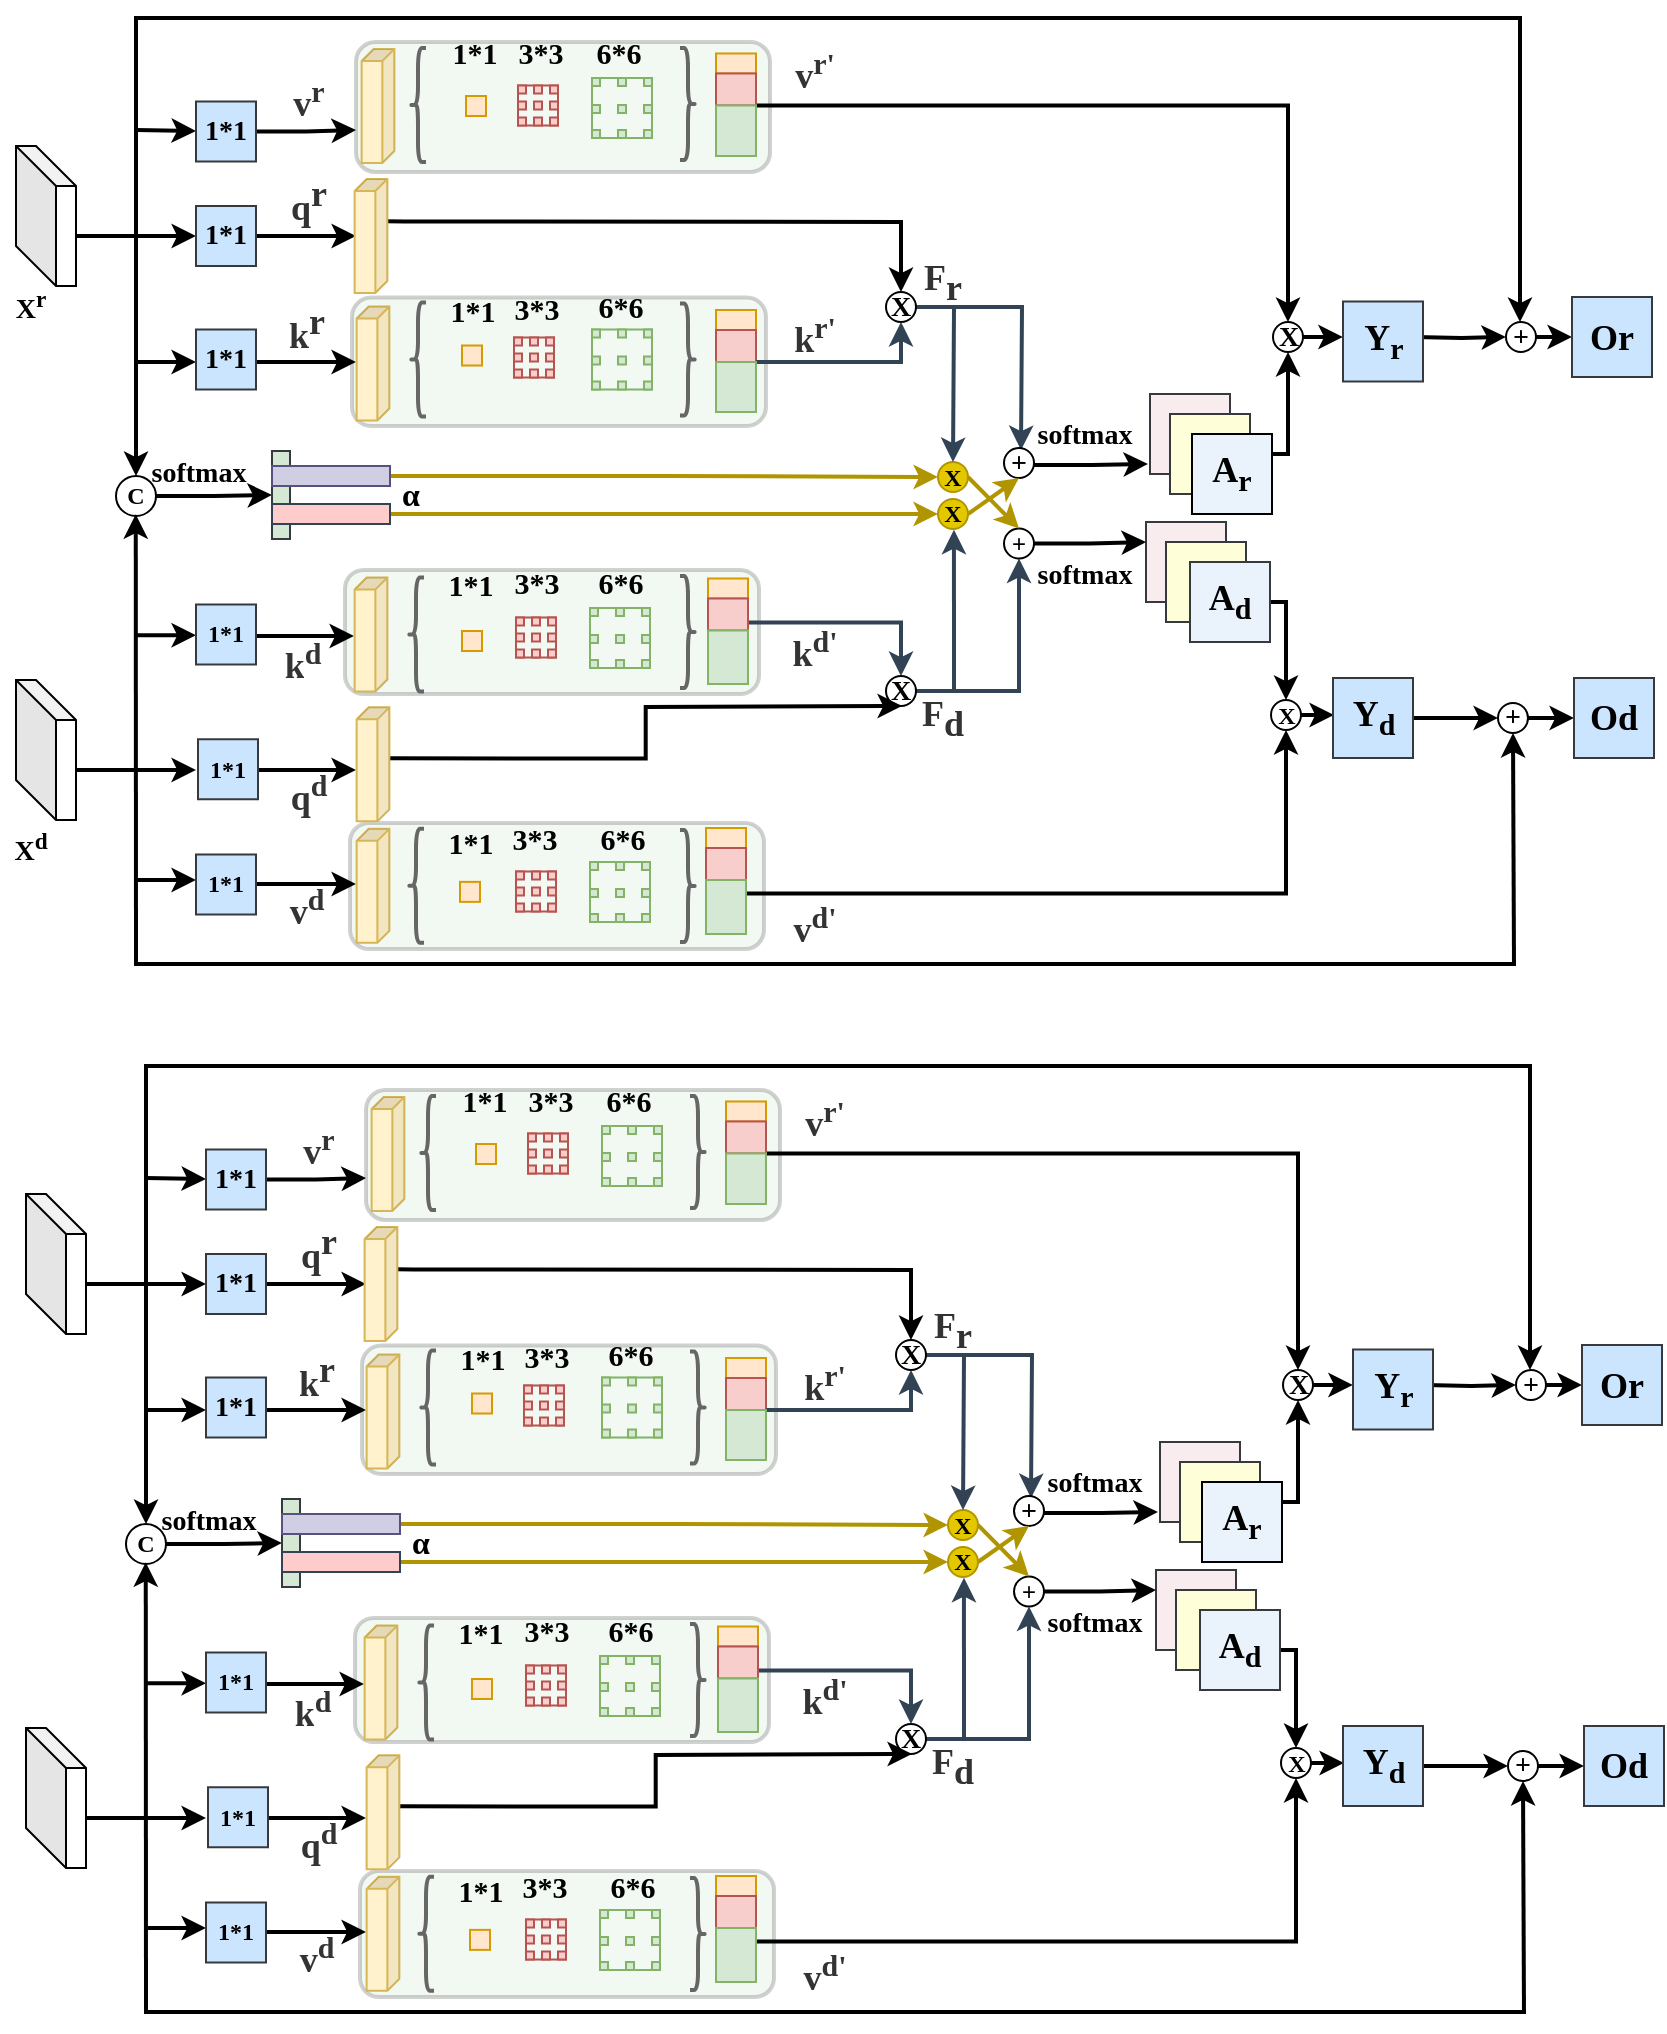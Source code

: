 <mxfile version="15.7.3" type="github">
  <diagram id="8cJA8IoX43Oh-N6bYJDm" name="Page-1">
    <mxGraphModel dx="1381" dy="720" grid="1" gridSize="10" guides="1" tooltips="1" connect="1" arrows="1" fold="1" page="1" pageScale="1" pageWidth="850" pageHeight="520" math="0" shadow="0">
      <root>
        <object label="" id="0">
          <mxCell />
        </object>
        <mxCell id="1" parent="0" />
        <mxCell id="g2t2JYv7G72z_9Z9ewV7-10" value="" style="rounded=1;whiteSpace=wrap;html=1;strokeColor=#666666;strokeWidth=2;fillColor=#D5E8D4;opacity=30;" parent="1" vertex="1">
          <mxGeometry x="178" y="419.5" width="207" height="63" as="geometry" />
        </mxCell>
        <mxCell id="g2t2JYv7G72z_9Z9ewV7-8" value="" style="rounded=1;whiteSpace=wrap;html=1;strokeColor=#666666;strokeWidth=2;fillColor=#D5E8D4;opacity=30;" parent="1" vertex="1">
          <mxGeometry x="175.5" y="293" width="207" height="62" as="geometry" />
        </mxCell>
        <mxCell id="g2t2JYv7G72z_9Z9ewV7-1" value="" style="rounded=1;whiteSpace=wrap;html=1;strokeColor=#666666;strokeWidth=2;fillColor=#D5E8D4;opacity=30;" parent="1" vertex="1">
          <mxGeometry x="179" y="156.75" width="207" height="64.25" as="geometry" />
        </mxCell>
        <mxCell id="VNnDimrutekPzXAT0fa--4" value="" style="rounded=1;whiteSpace=wrap;html=1;strokeColor=#666666;strokeWidth=2;fillColor=#D5E8D4;opacity=30;" parent="1" vertex="1">
          <mxGeometry x="181" y="29" width="207" height="65" as="geometry" />
        </mxCell>
        <mxCell id="VNnDimrutekPzXAT0fa--5" style="edgeStyle=orthogonalEdgeStyle;rounded=0;orthogonalLoop=1;jettySize=auto;html=1;exitX=0;exitY=0;exitDx=30;exitDy=45;exitPerimeter=0;strokeWidth=2;" parent="1" source="VNnDimrutekPzXAT0fa--6" edge="1">
          <mxGeometry relative="1" as="geometry">
            <mxPoint x="101" y="126" as="targetPoint" />
          </mxGeometry>
        </mxCell>
        <mxCell id="VNnDimrutekPzXAT0fa--6" value="" style="shape=cube;whiteSpace=wrap;html=1;boundedLbl=1;backgroundOutline=1;darkOpacity=0.05;darkOpacity2=0.1;" parent="1" vertex="1">
          <mxGeometry x="11" y="81" width="30" height="70" as="geometry" />
        </mxCell>
        <mxCell id="VNnDimrutekPzXAT0fa--7" style="edgeStyle=orthogonalEdgeStyle;rounded=0;orthogonalLoop=1;jettySize=auto;html=1;exitX=0;exitY=0;exitDx=30;exitDy=45;exitPerimeter=0;entryX=0;entryY=0.5;entryDx=0;entryDy=0;strokeWidth=2;" parent="1" source="VNnDimrutekPzXAT0fa--8" edge="1">
          <mxGeometry relative="1" as="geometry">
            <mxPoint x="101" y="393" as="targetPoint" />
          </mxGeometry>
        </mxCell>
        <mxCell id="VNnDimrutekPzXAT0fa--8" value="" style="shape=cube;whiteSpace=wrap;html=1;boundedLbl=1;backgroundOutline=1;darkOpacity=0.05;darkOpacity2=0.1;" parent="1" vertex="1">
          <mxGeometry x="11" y="348" width="30" height="70" as="geometry" />
        </mxCell>
        <mxCell id="VNnDimrutekPzXAT0fa--9" value="" style="endArrow=classic;html=1;strokeWidth=2;" parent="1" target="VNnDimrutekPzXAT0fa--19" edge="1">
          <mxGeometry width="50" height="50" relative="1" as="geometry">
            <mxPoint x="71" y="73" as="sourcePoint" />
            <mxPoint x="101" y="73" as="targetPoint" />
          </mxGeometry>
        </mxCell>
        <mxCell id="VNnDimrutekPzXAT0fa--10" value="" style="endArrow=classic;html=1;entryX=0;entryY=0.5;entryDx=0;entryDy=0;strokeWidth=2;" parent="1" edge="1">
          <mxGeometry width="50" height="50" relative="1" as="geometry">
            <mxPoint x="71" y="448" as="sourcePoint" />
            <mxPoint x="101" y="448" as="targetPoint" />
          </mxGeometry>
        </mxCell>
        <mxCell id="VNnDimrutekPzXAT0fa--11" value="" style="endArrow=classic;html=1;entryX=0;entryY=0.5;entryDx=0;entryDy=0;strokeWidth=2;" parent="1" edge="1">
          <mxGeometry width="50" height="50" relative="1" as="geometry">
            <mxPoint x="71" y="189" as="sourcePoint" />
            <mxPoint x="101" y="189" as="targetPoint" />
          </mxGeometry>
        </mxCell>
        <mxCell id="VNnDimrutekPzXAT0fa--12" value="" style="endArrow=classic;html=1;entryX=0;entryY=0.5;entryDx=0;entryDy=0;strokeWidth=2;" parent="1" edge="1">
          <mxGeometry width="50" height="50" relative="1" as="geometry">
            <mxPoint x="71" y="325.66" as="sourcePoint" />
            <mxPoint x="101" y="325.66" as="targetPoint" />
          </mxGeometry>
        </mxCell>
        <mxCell id="VNnDimrutekPzXAT0fa--14" style="edgeStyle=orthogonalEdgeStyle;rounded=0;orthogonalLoop=1;jettySize=auto;html=1;exitX=1;exitY=0.5;exitDx=0;exitDy=0;strokeWidth=2;entryX=0;entryY=0.5;entryDx=0;entryDy=0;" parent="1" source="VNnDimrutekPzXAT0fa--15" target="VNnDimrutekPzXAT0fa--203" edge="1">
          <mxGeometry relative="1" as="geometry">
            <mxPoint x="121" y="280" as="targetPoint" />
          </mxGeometry>
        </mxCell>
        <mxCell id="VNnDimrutekPzXAT0fa--15" value="&lt;b&gt;&lt;font face=&quot;Times New Roman&quot;&gt;C&lt;/font&gt;&lt;/b&gt;" style="ellipse;whiteSpace=wrap;html=1;aspect=fixed;" parent="1" vertex="1">
          <mxGeometry x="61" y="246" width="20" height="20" as="geometry" />
        </mxCell>
        <mxCell id="VNnDimrutekPzXAT0fa--16" style="edgeStyle=orthogonalEdgeStyle;rounded=0;orthogonalLoop=1;jettySize=auto;html=1;exitX=1;exitY=0.5;exitDx=0;exitDy=0;entryX=0.5;entryY=0;entryDx=0;entryDy=0;strokeWidth=2;fillColor=#647687;strokeColor=#314354;" parent="1" source="VNnDimrutekPzXAT0fa--17" edge="1">
          <mxGeometry relative="1" as="geometry">
            <mxPoint x="513.5" y="233" as="targetPoint" />
          </mxGeometry>
        </mxCell>
        <mxCell id="VNnDimrutekPzXAT0fa--17" value="&lt;b&gt;&lt;font face=&quot;Times New Roman&quot; style=&quot;font-size: 14px&quot;&gt;X&lt;/font&gt;&lt;/b&gt;" style="ellipse;whiteSpace=wrap;html=1;aspect=fixed;" parent="1" vertex="1">
          <mxGeometry x="446" y="154" width="15" height="15" as="geometry" />
        </mxCell>
        <mxCell id="VNnDimrutekPzXAT0fa--18" style="edgeStyle=orthogonalEdgeStyle;rounded=0;orthogonalLoop=1;jettySize=auto;html=1;exitX=1;exitY=0.5;exitDx=0;exitDy=0;entryX=0;entryY=0.5;entryDx=0;entryDy=0;strokeWidth=2;" parent="1" source="VNnDimrutekPzXAT0fa--19" edge="1">
          <mxGeometry relative="1" as="geometry">
            <mxPoint x="181" y="73" as="targetPoint" />
          </mxGeometry>
        </mxCell>
        <mxCell id="VNnDimrutekPzXAT0fa--19" value="&lt;font face=&quot;Times New Roman&quot; size=&quot;1&quot;&gt;&lt;b style=&quot;font-size: 14px&quot;&gt;1*1&lt;/b&gt;&lt;/font&gt;" style="rounded=0;whiteSpace=wrap;html=1;strokeColor=#36393d;fillColor=#CCE5FF;" parent="1" vertex="1">
          <mxGeometry x="101" y="58.75" width="30" height="30" as="geometry" />
        </mxCell>
        <mxCell id="VNnDimrutekPzXAT0fa--20" style="edgeStyle=orthogonalEdgeStyle;rounded=0;orthogonalLoop=1;jettySize=auto;html=1;entryX=0;entryY=0.5;entryDx=0;entryDy=0;strokeWidth=2;" parent="1" edge="1">
          <mxGeometry relative="1" as="geometry">
            <mxPoint x="131" y="126" as="sourcePoint" />
            <mxPoint x="181" y="126" as="targetPoint" />
          </mxGeometry>
        </mxCell>
        <mxCell id="VNnDimrutekPzXAT0fa--21" style="edgeStyle=orthogonalEdgeStyle;rounded=0;orthogonalLoop=1;jettySize=auto;html=1;entryX=0;entryY=0.5;entryDx=0;entryDy=0;strokeWidth=2;" parent="1" edge="1">
          <mxGeometry relative="1" as="geometry">
            <mxPoint x="131" y="189" as="sourcePoint" />
            <mxPoint x="181" y="189" as="targetPoint" />
          </mxGeometry>
        </mxCell>
        <mxCell id="VNnDimrutekPzXAT0fa--22" style="edgeStyle=orthogonalEdgeStyle;rounded=0;orthogonalLoop=1;jettySize=auto;html=1;entryX=0;entryY=0.5;entryDx=0;entryDy=0;strokeWidth=2;" parent="1" edge="1">
          <mxGeometry relative="1" as="geometry">
            <mxPoint x="131" y="326" as="sourcePoint" />
            <mxPoint x="180" y="326" as="targetPoint" />
          </mxGeometry>
        </mxCell>
        <mxCell id="VNnDimrutekPzXAT0fa--23" style="edgeStyle=orthogonalEdgeStyle;rounded=0;orthogonalLoop=1;jettySize=auto;html=1;entryX=0;entryY=0.5;entryDx=0;entryDy=0;strokeWidth=2;" parent="1" edge="1">
          <mxGeometry relative="1" as="geometry">
            <mxPoint x="131" y="393" as="sourcePoint" />
            <mxPoint x="181" y="393" as="targetPoint" />
          </mxGeometry>
        </mxCell>
        <mxCell id="VNnDimrutekPzXAT0fa--24" style="edgeStyle=orthogonalEdgeStyle;rounded=0;orthogonalLoop=1;jettySize=auto;html=1;entryX=0;entryY=0.5;entryDx=0;entryDy=0;strokeWidth=2;" parent="1" edge="1">
          <mxGeometry relative="1" as="geometry">
            <mxPoint x="131" y="450" as="sourcePoint" />
            <mxPoint x="181" y="450" as="targetPoint" />
          </mxGeometry>
        </mxCell>
        <mxCell id="VNnDimrutekPzXAT0fa--25" style="edgeStyle=orthogonalEdgeStyle;rounded=0;orthogonalLoop=1;jettySize=auto;html=1;entryX=0.5;entryY=1;entryDx=0;entryDy=0;strokeWidth=2;exitX=1;exitY=0.25;exitDx=0;exitDy=0;" parent="1" source="VNnDimrutekPzXAT0fa--187" target="VNnDimrutekPzXAT0fa--36" edge="1">
          <mxGeometry relative="1" as="geometry">
            <mxPoint x="431" y="483" as="sourcePoint" />
          </mxGeometry>
        </mxCell>
        <mxCell id="VNnDimrutekPzXAT0fa--26" style="edgeStyle=orthogonalEdgeStyle;rounded=0;orthogonalLoop=1;jettySize=auto;html=1;exitX=1;exitY=0.5;exitDx=0;exitDy=0;entryX=0.5;entryY=1;entryDx=0;entryDy=0;strokeWidth=2;fillColor=#647687;strokeColor=#314354;" parent="1" source="VNnDimrutekPzXAT0fa--27" target="VNnDimrutekPzXAT0fa--198" edge="1">
          <mxGeometry relative="1" as="geometry" />
        </mxCell>
        <mxCell id="VNnDimrutekPzXAT0fa--27" value="&lt;b&gt;&lt;font face=&quot;Times New Roman&quot; style=&quot;font-size: 14px&quot;&gt;X&lt;/font&gt;&lt;/b&gt;" style="ellipse;whiteSpace=wrap;html=1;aspect=fixed;" parent="1" vertex="1">
          <mxGeometry x="446" y="346" width="15" height="15" as="geometry" />
        </mxCell>
        <mxCell id="VNnDimrutekPzXAT0fa--28" value="&lt;b&gt;&lt;font face=&quot;Times New Roman&quot; style=&quot;font-size: 14px&quot;&gt;softmax&lt;/font&gt;&lt;/b&gt;" style="text;html=1;resizable=0;autosize=1;align=center;verticalAlign=middle;points=[];fillColor=none;strokeColor=none;rounded=0;" parent="1" vertex="1">
          <mxGeometry x="515" y="216.25" width="60" height="20" as="geometry" />
        </mxCell>
        <mxCell id="VNnDimrutekPzXAT0fa--29" value="Ar" style="whiteSpace=wrap;html=1;aspect=fixed;fillColor=#eeeeee;strokeColor=#36393d;" parent="1" vertex="1">
          <mxGeometry x="578" y="205" width="40" height="40" as="geometry" />
        </mxCell>
        <mxCell id="VNnDimrutekPzXAT0fa--30" value="Ad" style="whiteSpace=wrap;html=1;aspect=fixed;fillColor=#eeeeee;strokeColor=#36393d;" parent="1" vertex="1">
          <mxGeometry x="576" y="269" width="40" height="40" as="geometry" />
        </mxCell>
        <mxCell id="VNnDimrutekPzXAT0fa--31" value="&lt;b&gt;&lt;font face=&quot;Times New Roman&quot; style=&quot;font-size: 14px&quot;&gt;softmax&lt;/font&gt;&lt;/b&gt;" style="text;html=1;resizable=0;autosize=1;align=center;verticalAlign=middle;points=[];fillColor=none;strokeColor=none;rounded=0;" parent="1" vertex="1">
          <mxGeometry x="515" y="286" width="60" height="20" as="geometry" />
        </mxCell>
        <mxCell id="VNnDimrutekPzXAT0fa--32" value="&lt;b&gt;&lt;font face=&quot;Times New Roman&quot;&gt;X&lt;/font&gt;&lt;/b&gt;" style="ellipse;whiteSpace=wrap;html=1;aspect=fixed;fillColor=#e3c800;strokeColor=#B09500;fontColor=#000000;" parent="1" vertex="1">
          <mxGeometry x="472" y="257.5" width="15" height="15" as="geometry" />
        </mxCell>
        <mxCell id="VNnDimrutekPzXAT0fa--33" style="edgeStyle=orthogonalEdgeStyle;rounded=0;orthogonalLoop=1;jettySize=auto;html=1;exitX=1;exitY=0.5;exitDx=0;exitDy=0;strokeWidth=2;entryX=-0.002;entryY=0.443;entryDx=0;entryDy=0;entryPerimeter=0;" parent="1" source="VNnDimrutekPzXAT0fa--34" target="VNnDimrutekPzXAT0fa--149" edge="1">
          <mxGeometry relative="1" as="geometry">
            <mxPoint x="657.5" y="176.5" as="sourcePoint" />
            <mxPoint x="673" y="177" as="targetPoint" />
          </mxGeometry>
        </mxCell>
        <mxCell id="VNnDimrutekPzXAT0fa--34" value="&lt;b&gt;&lt;font face=&quot;Times New Roman&quot; style=&quot;font-size: 14px&quot;&gt;X&lt;/font&gt;&lt;/b&gt;" style="ellipse;whiteSpace=wrap;html=1;aspect=fixed;" parent="1" vertex="1">
          <mxGeometry x="639.5" y="169" width="15" height="15" as="geometry" />
        </mxCell>
        <mxCell id="VNnDimrutekPzXAT0fa--35" style="edgeStyle=orthogonalEdgeStyle;rounded=0;orthogonalLoop=1;jettySize=auto;html=1;exitX=1;exitY=0.5;exitDx=0;exitDy=0;strokeWidth=2;" parent="1" source="VNnDimrutekPzXAT0fa--36" edge="1">
          <mxGeometry relative="1" as="geometry">
            <mxPoint x="670" y="366" as="targetPoint" />
          </mxGeometry>
        </mxCell>
        <mxCell id="VNnDimrutekPzXAT0fa--36" value="&lt;font face=&quot;Times New Roman&quot;&gt;&lt;b&gt;X&lt;/b&gt;&lt;/font&gt;" style="ellipse;whiteSpace=wrap;html=1;aspect=fixed;" parent="1" vertex="1">
          <mxGeometry x="638.5" y="358" width="15" height="15" as="geometry" />
        </mxCell>
        <mxCell id="VNnDimrutekPzXAT0fa--37" value="" style="endArrow=none;html=1;strokeWidth=2;" parent="1" edge="1">
          <mxGeometry width="50" height="50" relative="1" as="geometry">
            <mxPoint x="71" y="17" as="sourcePoint" />
            <mxPoint x="763" y="17" as="targetPoint" />
          </mxGeometry>
        </mxCell>
        <mxCell id="VNnDimrutekPzXAT0fa--38" style="edgeStyle=orthogonalEdgeStyle;rounded=0;orthogonalLoop=1;jettySize=auto;html=1;exitX=1;exitY=0.5;exitDx=0;exitDy=0;strokeWidth=2;" parent="1" source="VNnDimrutekPzXAT0fa--39" edge="1">
          <mxGeometry relative="1" as="geometry">
            <mxPoint x="789" y="176.5" as="targetPoint" />
          </mxGeometry>
        </mxCell>
        <mxCell id="VNnDimrutekPzXAT0fa--39" value="&lt;font face=&quot;Times New Roman&quot; size=&quot;1&quot;&gt;&lt;b style=&quot;font-size: 14px&quot;&gt;+&lt;/b&gt;&lt;/font&gt;" style="ellipse;whiteSpace=wrap;html=1;aspect=fixed;" parent="1" vertex="1">
          <mxGeometry x="756" y="169" width="15" height="15" as="geometry" />
        </mxCell>
        <mxCell id="VNnDimrutekPzXAT0fa--40" value="" style="endArrow=classic;html=1;strokeWidth=2;" parent="1" edge="1">
          <mxGeometry width="50" height="50" relative="1" as="geometry">
            <mxPoint x="763" y="16" as="sourcePoint" />
            <mxPoint x="763" y="169" as="targetPoint" />
          </mxGeometry>
        </mxCell>
        <mxCell id="VNnDimrutekPzXAT0fa--41" style="edgeStyle=orthogonalEdgeStyle;rounded=0;orthogonalLoop=1;jettySize=auto;html=1;exitX=1;exitY=0.5;exitDx=0;exitDy=0;strokeWidth=2;" parent="1" source="VNnDimrutekPzXAT0fa--42" edge="1">
          <mxGeometry relative="1" as="geometry">
            <mxPoint x="790" y="367.167" as="targetPoint" />
          </mxGeometry>
        </mxCell>
        <mxCell id="VNnDimrutekPzXAT0fa--42" value="&lt;b&gt;&lt;font face=&quot;Times New Roman&quot; style=&quot;font-size: 14px&quot;&gt;+&lt;/font&gt;&lt;/b&gt;" style="ellipse;whiteSpace=wrap;html=1;aspect=fixed;" parent="1" vertex="1">
          <mxGeometry x="752" y="359.5" width="15" height="15" as="geometry" />
        </mxCell>
        <mxCell id="VNnDimrutekPzXAT0fa--43" value="" style="endArrow=none;html=1;strokeWidth=2;" parent="1" edge="1">
          <mxGeometry width="50" height="50" relative="1" as="geometry">
            <mxPoint x="72" y="490" as="sourcePoint" />
            <mxPoint x="761" y="490" as="targetPoint" />
          </mxGeometry>
        </mxCell>
        <mxCell id="VNnDimrutekPzXAT0fa--44" style="edgeStyle=orthogonalEdgeStyle;rounded=0;orthogonalLoop=1;jettySize=auto;html=1;exitX=1;exitY=0.5;exitDx=0;exitDy=0;entryX=0;entryY=0.5;entryDx=0;entryDy=0;strokeWidth=2;" parent="1" source="VNnDimrutekPzXAT0fa--45" target="VNnDimrutekPzXAT0fa--42" edge="1">
          <mxGeometry relative="1" as="geometry" />
        </mxCell>
        <mxCell id="VNnDimrutekPzXAT0fa--45" value="" style="whiteSpace=wrap;html=1;aspect=fixed;fillColor=#eeeeee;strokeColor=#36393d;" parent="1" vertex="1">
          <mxGeometry x="669.5" y="347" width="40" height="40" as="geometry" />
        </mxCell>
        <mxCell id="VNnDimrutekPzXAT0fa--46" value="" style="endArrow=classic;html=1;entryX=0.5;entryY=1;entryDx=0;entryDy=0;strokeWidth=2;" parent="1" edge="1">
          <mxGeometry width="50" height="50" relative="1" as="geometry">
            <mxPoint x="760" y="491" as="sourcePoint" />
            <mxPoint x="759.5" y="374.5" as="targetPoint" />
            <Array as="points" />
          </mxGeometry>
        </mxCell>
        <mxCell id="VNnDimrutekPzXAT0fa--47" style="edgeStyle=orthogonalEdgeStyle;rounded=0;orthogonalLoop=1;jettySize=auto;html=1;exitX=1;exitY=0.5;exitDx=0;exitDy=0;strokeWidth=2;entryX=0;entryY=0.5;entryDx=0;entryDy=0;" parent="1" target="VNnDimrutekPzXAT0fa--39" edge="1">
          <mxGeometry relative="1" as="geometry">
            <mxPoint x="751" y="176.5" as="targetPoint" />
            <mxPoint x="710.5" y="176.5" as="sourcePoint" />
          </mxGeometry>
        </mxCell>
        <mxCell id="VNnDimrutekPzXAT0fa--49" value="&lt;b&gt;&lt;font face=&quot;Times New Roman&quot; style=&quot;font-size: 18px&quot;&gt;Or&lt;/font&gt;&lt;/b&gt;" style="whiteSpace=wrap;html=1;aspect=fixed;fillColor=#cce5ff;strokeColor=#36393d;" parent="1" vertex="1">
          <mxGeometry x="789" y="156.5" width="40" height="40" as="geometry" />
        </mxCell>
        <mxCell id="VNnDimrutekPzXAT0fa--51" value="" style="whiteSpace=wrap;html=1;aspect=fixed;fillColor=#ffe6cc;strokeColor=#d79b00;" parent="1" vertex="1">
          <mxGeometry x="236" y="56" width="10" height="10" as="geometry" />
        </mxCell>
        <mxCell id="VNnDimrutekPzXAT0fa--52" value="" style="whiteSpace=wrap;html=1;aspect=fixed;strokeColor=#b85450;fillColor=none;" parent="1" vertex="1">
          <mxGeometry x="262" y="50.75" width="20" height="20" as="geometry" />
        </mxCell>
        <mxCell id="VNnDimrutekPzXAT0fa--53" value="" style="whiteSpace=wrap;html=1;aspect=fixed;strokeColor=#82b366;fillColor=none;" parent="1" vertex="1">
          <mxGeometry x="299" y="47" width="30" height="30" as="geometry" />
        </mxCell>
        <mxCell id="VNnDimrutekPzXAT0fa--55" value="" style="whiteSpace=wrap;html=1;aspect=fixed;fillColor=#f8cecc;strokeColor=#b85450;" parent="1" vertex="1">
          <mxGeometry x="278" y="50.75" width="4" height="4" as="geometry" />
        </mxCell>
        <mxCell id="VNnDimrutekPzXAT0fa--56" value="" style="whiteSpace=wrap;html=1;aspect=fixed;fillColor=#f8cecc;strokeColor=#b85450;" parent="1" vertex="1">
          <mxGeometry x="262" y="50.75" width="4" height="4" as="geometry" />
        </mxCell>
        <mxCell id="VNnDimrutekPzXAT0fa--57" value="" style="whiteSpace=wrap;html=1;aspect=fixed;fillColor=#f8cecc;strokeColor=#b85450;" parent="1" vertex="1">
          <mxGeometry x="262" y="66.75" width="4" height="4" as="geometry" />
        </mxCell>
        <mxCell id="VNnDimrutekPzXAT0fa--58" value="" style="whiteSpace=wrap;html=1;aspect=fixed;fillColor=#f8cecc;strokeColor=#b85450;" parent="1" vertex="1">
          <mxGeometry x="278" y="66.75" width="4" height="4" as="geometry" />
        </mxCell>
        <mxCell id="VNnDimrutekPzXAT0fa--59" value="" style="whiteSpace=wrap;html=1;aspect=fixed;fillColor=#f8cecc;strokeColor=#b85450;" parent="1" vertex="1">
          <mxGeometry x="278" y="58.75" width="4" height="4" as="geometry" />
        </mxCell>
        <mxCell id="VNnDimrutekPzXAT0fa--60" value="" style="whiteSpace=wrap;html=1;aspect=fixed;fillColor=#f8cecc;strokeColor=#b85450;" parent="1" vertex="1">
          <mxGeometry x="262" y="58.75" width="4" height="4" as="geometry" />
        </mxCell>
        <mxCell id="VNnDimrutekPzXAT0fa--61" value="" style="whiteSpace=wrap;html=1;aspect=fixed;fillColor=#f8cecc;strokeColor=#b85450;" parent="1" vertex="1">
          <mxGeometry x="270" y="50.75" width="4" height="4" as="geometry" />
        </mxCell>
        <mxCell id="VNnDimrutekPzXAT0fa--62" value="" style="whiteSpace=wrap;html=1;aspect=fixed;fillColor=#f8cecc;strokeColor=#b85450;" parent="1" vertex="1">
          <mxGeometry x="270" y="66.75" width="4" height="4" as="geometry" />
        </mxCell>
        <mxCell id="VNnDimrutekPzXAT0fa--63" value="" style="whiteSpace=wrap;html=1;aspect=fixed;fillColor=#f8cecc;strokeColor=#b85450;" parent="1" vertex="1">
          <mxGeometry x="270" y="58.75" width="4" height="4" as="geometry" />
        </mxCell>
        <mxCell id="VNnDimrutekPzXAT0fa--64" value="" style="whiteSpace=wrap;html=1;aspect=fixed;fillColor=#d5e8d4;strokeColor=#82b366;" parent="1" vertex="1">
          <mxGeometry x="299" y="47" width="4" height="4" as="geometry" />
        </mxCell>
        <mxCell id="VNnDimrutekPzXAT0fa--65" value="" style="whiteSpace=wrap;html=1;aspect=fixed;fillColor=#d5e8d4;strokeColor=#82b366;" parent="1" vertex="1">
          <mxGeometry x="312" y="47" width="4" height="4" as="geometry" />
        </mxCell>
        <mxCell id="VNnDimrutekPzXAT0fa--66" value="" style="whiteSpace=wrap;html=1;aspect=fixed;fillColor=#d5e8d4;strokeColor=#82b366;" parent="1" vertex="1">
          <mxGeometry x="325" y="47" width="4" height="4" as="geometry" />
        </mxCell>
        <mxCell id="VNnDimrutekPzXAT0fa--67" value="" style="whiteSpace=wrap;html=1;aspect=fixed;fillColor=#d5e8d4;strokeColor=#82b366;" parent="1" vertex="1">
          <mxGeometry x="299" y="73" width="4" height="4" as="geometry" />
        </mxCell>
        <mxCell id="VNnDimrutekPzXAT0fa--68" value="" style="whiteSpace=wrap;html=1;aspect=fixed;fillColor=#d5e8d4;strokeColor=#82b366;" parent="1" vertex="1">
          <mxGeometry x="312" y="73" width="4" height="4" as="geometry" />
        </mxCell>
        <mxCell id="VNnDimrutekPzXAT0fa--69" value="" style="whiteSpace=wrap;html=1;aspect=fixed;fillColor=#d5e8d4;strokeColor=#82b366;" parent="1" vertex="1">
          <mxGeometry x="325" y="73" width="4" height="4" as="geometry" />
        </mxCell>
        <mxCell id="VNnDimrutekPzXAT0fa--70" value="" style="whiteSpace=wrap;html=1;aspect=fixed;fillColor=#d5e8d4;strokeColor=#82b366;" parent="1" vertex="1">
          <mxGeometry x="299" y="60.5" width="4" height="4" as="geometry" />
        </mxCell>
        <mxCell id="VNnDimrutekPzXAT0fa--71" value="" style="whiteSpace=wrap;html=1;aspect=fixed;fillColor=#d5e8d4;strokeColor=#82b366;" parent="1" vertex="1">
          <mxGeometry x="312" y="60.5" width="4" height="4" as="geometry" />
        </mxCell>
        <mxCell id="VNnDimrutekPzXAT0fa--72" value="" style="whiteSpace=wrap;html=1;aspect=fixed;fillColor=#d5e8d4;strokeColor=#82b366;" parent="1" vertex="1">
          <mxGeometry x="325" y="60.5" width="4" height="4" as="geometry" />
        </mxCell>
        <mxCell id="VNnDimrutekPzXAT0fa--73" value="&lt;p style=&quot;line-height: 30%&quot;&gt;&lt;font face=&quot;Times New Roman&quot; size=&quot;1&quot;&gt;&lt;b style=&quot;font-size: 15px&quot;&gt;1*1&lt;/b&gt;&lt;/font&gt;&lt;/p&gt;" style="text;html=1;resizable=0;autosize=1;align=center;verticalAlign=middle;points=[];fillColor=none;strokeColor=none;rounded=0;" parent="1" vertex="1">
          <mxGeometry x="220" y="21" width="40" height="30" as="geometry" />
        </mxCell>
        <mxCell id="VNnDimrutekPzXAT0fa--75" value="&lt;p style=&quot;line-height: 30%&quot;&gt;&lt;font face=&quot;Times New Roman&quot; size=&quot;1&quot;&gt;&lt;b style=&quot;font-size: 15px&quot;&gt;6*6&lt;/b&gt;&lt;/font&gt;&lt;/p&gt;" style="text;html=1;resizable=0;autosize=1;align=center;verticalAlign=middle;points=[];fillColor=none;strokeColor=none;rounded=0;" parent="1" vertex="1">
          <mxGeometry x="292" y="21" width="40" height="30" as="geometry" />
        </mxCell>
        <mxCell id="VNnDimrutekPzXAT0fa--76" value="" style="whiteSpace=wrap;html=1;aspect=fixed;fillColor=#ffe6cc;strokeColor=#d79b00;fontStyle=1" parent="1" vertex="1">
          <mxGeometry x="234" y="323.5" width="10" height="10" as="geometry" />
        </mxCell>
        <mxCell id="VNnDimrutekPzXAT0fa--77" value="" style="whiteSpace=wrap;html=1;aspect=fixed;strokeColor=#b85450;fillColor=none;fontStyle=1" parent="1" vertex="1">
          <mxGeometry x="261" y="316.75" width="20" height="20" as="geometry" />
        </mxCell>
        <mxCell id="VNnDimrutekPzXAT0fa--78" value="" style="whiteSpace=wrap;html=1;aspect=fixed;strokeColor=#82b366;fillColor=none;fontStyle=1" parent="1" vertex="1">
          <mxGeometry x="298" y="312" width="30" height="30" as="geometry" />
        </mxCell>
        <mxCell id="VNnDimrutekPzXAT0fa--79" value="" style="whiteSpace=wrap;html=1;aspect=fixed;fillColor=#f8cecc;strokeColor=#b85450;fontStyle=1" parent="1" vertex="1">
          <mxGeometry x="277" y="316.75" width="4" height="4" as="geometry" />
        </mxCell>
        <mxCell id="VNnDimrutekPzXAT0fa--80" value="" style="whiteSpace=wrap;html=1;aspect=fixed;fillColor=#f8cecc;strokeColor=#b85450;fontStyle=1" parent="1" vertex="1">
          <mxGeometry x="261" y="316.75" width="4" height="4" as="geometry" />
        </mxCell>
        <mxCell id="VNnDimrutekPzXAT0fa--81" value="" style="whiteSpace=wrap;html=1;aspect=fixed;fillColor=#f8cecc;strokeColor=#b85450;fontStyle=1" parent="1" vertex="1">
          <mxGeometry x="261" y="332.75" width="4" height="4" as="geometry" />
        </mxCell>
        <mxCell id="VNnDimrutekPzXAT0fa--82" value="" style="whiteSpace=wrap;html=1;aspect=fixed;fillColor=#f8cecc;strokeColor=#b85450;fontStyle=1" parent="1" vertex="1">
          <mxGeometry x="277" y="332.75" width="4" height="4" as="geometry" />
        </mxCell>
        <mxCell id="VNnDimrutekPzXAT0fa--83" value="" style="whiteSpace=wrap;html=1;aspect=fixed;fillColor=#f8cecc;strokeColor=#b85450;fontStyle=1" parent="1" vertex="1">
          <mxGeometry x="277" y="324.75" width="4" height="4" as="geometry" />
        </mxCell>
        <mxCell id="VNnDimrutekPzXAT0fa--84" value="" style="whiteSpace=wrap;html=1;aspect=fixed;fillColor=#f8cecc;strokeColor=#b85450;fontStyle=1" parent="1" vertex="1">
          <mxGeometry x="261" y="324.75" width="4" height="4" as="geometry" />
        </mxCell>
        <mxCell id="VNnDimrutekPzXAT0fa--85" value="" style="whiteSpace=wrap;html=1;aspect=fixed;fillColor=#f8cecc;strokeColor=#b85450;fontStyle=1" parent="1" vertex="1">
          <mxGeometry x="269" y="316.75" width="4" height="4" as="geometry" />
        </mxCell>
        <mxCell id="VNnDimrutekPzXAT0fa--86" value="" style="whiteSpace=wrap;html=1;aspect=fixed;fillColor=#f8cecc;strokeColor=#b85450;fontStyle=1" parent="1" vertex="1">
          <mxGeometry x="269" y="332.75" width="4" height="4" as="geometry" />
        </mxCell>
        <mxCell id="VNnDimrutekPzXAT0fa--87" value="" style="whiteSpace=wrap;html=1;aspect=fixed;fillColor=#f8cecc;strokeColor=#b85450;fontStyle=1" parent="1" vertex="1">
          <mxGeometry x="269" y="324.75" width="4" height="4" as="geometry" />
        </mxCell>
        <mxCell id="VNnDimrutekPzXAT0fa--88" value="" style="whiteSpace=wrap;html=1;aspect=fixed;fillColor=#d5e8d4;strokeColor=#82b366;fontStyle=1" parent="1" vertex="1">
          <mxGeometry x="298" y="312" width="4" height="4" as="geometry" />
        </mxCell>
        <mxCell id="VNnDimrutekPzXAT0fa--89" value="" style="whiteSpace=wrap;html=1;aspect=fixed;fillColor=#d5e8d4;strokeColor=#82b366;fontStyle=1" parent="1" vertex="1">
          <mxGeometry x="311" y="312" width="4" height="4" as="geometry" />
        </mxCell>
        <mxCell id="VNnDimrutekPzXAT0fa--90" value="" style="whiteSpace=wrap;html=1;aspect=fixed;fillColor=#d5e8d4;strokeColor=#82b366;fontStyle=1" parent="1" vertex="1">
          <mxGeometry x="324" y="312" width="4" height="4" as="geometry" />
        </mxCell>
        <mxCell id="VNnDimrutekPzXAT0fa--91" value="" style="whiteSpace=wrap;html=1;aspect=fixed;fillColor=#d5e8d4;strokeColor=#82b366;fontStyle=1" parent="1" vertex="1">
          <mxGeometry x="298" y="338" width="4" height="4" as="geometry" />
        </mxCell>
        <mxCell id="VNnDimrutekPzXAT0fa--92" value="" style="whiteSpace=wrap;html=1;aspect=fixed;fillColor=#d5e8d4;strokeColor=#82b366;fontStyle=1" parent="1" vertex="1">
          <mxGeometry x="311" y="338" width="4" height="4" as="geometry" />
        </mxCell>
        <mxCell id="VNnDimrutekPzXAT0fa--93" value="" style="whiteSpace=wrap;html=1;aspect=fixed;fillColor=#d5e8d4;strokeColor=#82b366;fontStyle=1" parent="1" vertex="1">
          <mxGeometry x="324" y="338" width="4" height="4" as="geometry" />
        </mxCell>
        <mxCell id="VNnDimrutekPzXAT0fa--94" value="" style="whiteSpace=wrap;html=1;aspect=fixed;fillColor=#d5e8d4;strokeColor=#82b366;fontStyle=1" parent="1" vertex="1">
          <mxGeometry x="298" y="325.5" width="4" height="4" as="geometry" />
        </mxCell>
        <mxCell id="VNnDimrutekPzXAT0fa--95" value="" style="whiteSpace=wrap;html=1;aspect=fixed;fillColor=#d5e8d4;strokeColor=#82b366;fontStyle=1" parent="1" vertex="1">
          <mxGeometry x="311" y="325.5" width="4" height="4" as="geometry" />
        </mxCell>
        <mxCell id="VNnDimrutekPzXAT0fa--96" value="" style="whiteSpace=wrap;html=1;aspect=fixed;fillColor=#d5e8d4;strokeColor=#82b366;fontStyle=1" parent="1" vertex="1">
          <mxGeometry x="324" y="325.5" width="4" height="4" as="geometry" />
        </mxCell>
        <mxCell id="VNnDimrutekPzXAT0fa--98" value="&lt;p style=&quot;line-height: 30%&quot;&gt;&lt;font face=&quot;Times New Roman&quot; style=&quot;font-size: 15px&quot;&gt;6*6&lt;/font&gt;&lt;/p&gt;" style="text;html=1;resizable=0;autosize=1;align=center;verticalAlign=middle;points=[];fillColor=none;strokeColor=none;rounded=0;fontStyle=1" parent="1" vertex="1">
          <mxGeometry x="293" y="286" width="40" height="30" as="geometry" />
        </mxCell>
        <mxCell id="VNnDimrutekPzXAT0fa--99" value="" style="whiteSpace=wrap;html=1;aspect=fixed;fillColor=#ffe6cc;strokeColor=#d79b00;" parent="1" vertex="1">
          <mxGeometry x="233" y="448.93" width="10" height="10" as="geometry" />
        </mxCell>
        <mxCell id="VNnDimrutekPzXAT0fa--100" value="" style="whiteSpace=wrap;html=1;aspect=fixed;strokeColor=#b85450;fillColor=none;" parent="1" vertex="1">
          <mxGeometry x="261" y="443.75" width="20" height="20" as="geometry" />
        </mxCell>
        <mxCell id="VNnDimrutekPzXAT0fa--101" value="" style="whiteSpace=wrap;html=1;aspect=fixed;strokeColor=#82b366;fillColor=none;" parent="1" vertex="1">
          <mxGeometry x="298" y="439" width="30" height="30" as="geometry" />
        </mxCell>
        <mxCell id="VNnDimrutekPzXAT0fa--102" value="" style="whiteSpace=wrap;html=1;aspect=fixed;fillColor=#f8cecc;strokeColor=#b85450;" parent="1" vertex="1">
          <mxGeometry x="277" y="443.75" width="4" height="4" as="geometry" />
        </mxCell>
        <mxCell id="VNnDimrutekPzXAT0fa--103" value="" style="whiteSpace=wrap;html=1;aspect=fixed;fillColor=#f8cecc;strokeColor=#b85450;" parent="1" vertex="1">
          <mxGeometry x="261" y="443.75" width="4" height="4" as="geometry" />
        </mxCell>
        <mxCell id="VNnDimrutekPzXAT0fa--104" value="" style="whiteSpace=wrap;html=1;aspect=fixed;fillColor=#f8cecc;strokeColor=#b85450;" parent="1" vertex="1">
          <mxGeometry x="261" y="459.75" width="4" height="4" as="geometry" />
        </mxCell>
        <mxCell id="VNnDimrutekPzXAT0fa--105" value="" style="whiteSpace=wrap;html=1;aspect=fixed;fillColor=#f8cecc;strokeColor=#b85450;" parent="1" vertex="1">
          <mxGeometry x="277" y="459.75" width="4" height="4" as="geometry" />
        </mxCell>
        <mxCell id="VNnDimrutekPzXAT0fa--106" value="" style="whiteSpace=wrap;html=1;aspect=fixed;fillColor=#f8cecc;strokeColor=#b85450;" parent="1" vertex="1">
          <mxGeometry x="277" y="451.75" width="4" height="4" as="geometry" />
        </mxCell>
        <mxCell id="VNnDimrutekPzXAT0fa--107" value="" style="whiteSpace=wrap;html=1;aspect=fixed;fillColor=#f8cecc;strokeColor=#b85450;" parent="1" vertex="1">
          <mxGeometry x="261" y="451.75" width="4" height="4" as="geometry" />
        </mxCell>
        <mxCell id="VNnDimrutekPzXAT0fa--108" value="" style="whiteSpace=wrap;html=1;aspect=fixed;fillColor=#f8cecc;strokeColor=#b85450;" parent="1" vertex="1">
          <mxGeometry x="269" y="443.75" width="4" height="4" as="geometry" />
        </mxCell>
        <mxCell id="VNnDimrutekPzXAT0fa--109" value="" style="whiteSpace=wrap;html=1;aspect=fixed;fillColor=#f8cecc;strokeColor=#b85450;" parent="1" vertex="1">
          <mxGeometry x="269" y="459.75" width="4" height="4" as="geometry" />
        </mxCell>
        <mxCell id="VNnDimrutekPzXAT0fa--110" value="" style="whiteSpace=wrap;html=1;aspect=fixed;fillColor=#f8cecc;strokeColor=#b85450;" parent="1" vertex="1">
          <mxGeometry x="269" y="451.75" width="4" height="4" as="geometry" />
        </mxCell>
        <mxCell id="VNnDimrutekPzXAT0fa--111" value="" style="whiteSpace=wrap;html=1;aspect=fixed;fillColor=#d5e8d4;strokeColor=#82b366;" parent="1" vertex="1">
          <mxGeometry x="298" y="439" width="4" height="4" as="geometry" />
        </mxCell>
        <mxCell id="VNnDimrutekPzXAT0fa--112" value="" style="whiteSpace=wrap;html=1;aspect=fixed;fillColor=#d5e8d4;strokeColor=#82b366;" parent="1" vertex="1">
          <mxGeometry x="311" y="439" width="4" height="4" as="geometry" />
        </mxCell>
        <mxCell id="VNnDimrutekPzXAT0fa--113" value="" style="whiteSpace=wrap;html=1;aspect=fixed;fillColor=#d5e8d4;strokeColor=#82b366;" parent="1" vertex="1">
          <mxGeometry x="324" y="439" width="4" height="4" as="geometry" />
        </mxCell>
        <mxCell id="VNnDimrutekPzXAT0fa--114" value="" style="whiteSpace=wrap;html=1;aspect=fixed;fillColor=#d5e8d4;strokeColor=#82b366;" parent="1" vertex="1">
          <mxGeometry x="298" y="465" width="4" height="4" as="geometry" />
        </mxCell>
        <mxCell id="VNnDimrutekPzXAT0fa--115" value="" style="whiteSpace=wrap;html=1;aspect=fixed;fillColor=#d5e8d4;strokeColor=#82b366;" parent="1" vertex="1">
          <mxGeometry x="311" y="465" width="4" height="4" as="geometry" />
        </mxCell>
        <mxCell id="VNnDimrutekPzXAT0fa--116" value="" style="whiteSpace=wrap;html=1;aspect=fixed;fillColor=#d5e8d4;strokeColor=#82b366;" parent="1" vertex="1">
          <mxGeometry x="324" y="465" width="4" height="4" as="geometry" />
        </mxCell>
        <mxCell id="VNnDimrutekPzXAT0fa--117" value="" style="whiteSpace=wrap;html=1;aspect=fixed;fillColor=#d5e8d4;strokeColor=#82b366;" parent="1" vertex="1">
          <mxGeometry x="298" y="452.5" width="4" height="4" as="geometry" />
        </mxCell>
        <mxCell id="VNnDimrutekPzXAT0fa--118" value="" style="whiteSpace=wrap;html=1;aspect=fixed;fillColor=#d5e8d4;strokeColor=#82b366;" parent="1" vertex="1">
          <mxGeometry x="311" y="452.5" width="4" height="4" as="geometry" />
        </mxCell>
        <mxCell id="VNnDimrutekPzXAT0fa--119" value="" style="whiteSpace=wrap;html=1;aspect=fixed;fillColor=#d5e8d4;strokeColor=#82b366;" parent="1" vertex="1">
          <mxGeometry x="324" y="452.5" width="4" height="4" as="geometry" />
        </mxCell>
        <mxCell id="VNnDimrutekPzXAT0fa--121" value="&lt;p style=&quot;line-height: 30%&quot;&gt;&lt;b&gt;&lt;font face=&quot;Times New Roman&quot; style=&quot;font-size: 15px&quot;&gt;6*6&lt;/font&gt;&lt;/b&gt;&lt;/p&gt;" style="text;html=1;resizable=0;autosize=1;align=center;verticalAlign=middle;points=[];fillColor=none;strokeColor=none;rounded=0;" parent="1" vertex="1">
          <mxGeometry x="294" y="413.75" width="40" height="30" as="geometry" />
        </mxCell>
        <mxCell id="VNnDimrutekPzXAT0fa--122" value="" style="whiteSpace=wrap;html=1;aspect=fixed;fillColor=#ffe6cc;strokeColor=#d79b00;" parent="1" vertex="1">
          <mxGeometry x="234" y="180.75" width="10" height="10" as="geometry" />
        </mxCell>
        <mxCell id="VNnDimrutekPzXAT0fa--123" value="" style="whiteSpace=wrap;html=1;aspect=fixed;strokeColor=#b85450;fillColor=none;" parent="1" vertex="1">
          <mxGeometry x="260" y="176.75" width="20" height="20" as="geometry" />
        </mxCell>
        <mxCell id="VNnDimrutekPzXAT0fa--124" value="" style="whiteSpace=wrap;html=1;aspect=fixed;strokeColor=#82b366;fillColor=none;" parent="1" vertex="1">
          <mxGeometry x="299" y="172.75" width="30" height="30" as="geometry" />
        </mxCell>
        <mxCell id="VNnDimrutekPzXAT0fa--125" value="" style="whiteSpace=wrap;html=1;aspect=fixed;fillColor=#f8cecc;strokeColor=#b85450;" parent="1" vertex="1">
          <mxGeometry x="276" y="176.75" width="4" height="4" as="geometry" />
        </mxCell>
        <mxCell id="VNnDimrutekPzXAT0fa--126" value="" style="whiteSpace=wrap;html=1;aspect=fixed;fillColor=#f8cecc;strokeColor=#b85450;" parent="1" vertex="1">
          <mxGeometry x="260" y="176.75" width="4" height="4" as="geometry" />
        </mxCell>
        <mxCell id="VNnDimrutekPzXAT0fa--127" value="" style="whiteSpace=wrap;html=1;aspect=fixed;fillColor=#f8cecc;strokeColor=#b85450;" parent="1" vertex="1">
          <mxGeometry x="260" y="192.75" width="4" height="4" as="geometry" />
        </mxCell>
        <mxCell id="VNnDimrutekPzXAT0fa--128" value="" style="whiteSpace=wrap;html=1;aspect=fixed;fillColor=#f8cecc;strokeColor=#b85450;" parent="1" vertex="1">
          <mxGeometry x="276" y="192.75" width="4" height="4" as="geometry" />
        </mxCell>
        <mxCell id="VNnDimrutekPzXAT0fa--129" value="" style="whiteSpace=wrap;html=1;aspect=fixed;fillColor=#f8cecc;strokeColor=#b85450;" parent="1" vertex="1">
          <mxGeometry x="276" y="184.75" width="4" height="4" as="geometry" />
        </mxCell>
        <mxCell id="VNnDimrutekPzXAT0fa--130" value="" style="whiteSpace=wrap;html=1;aspect=fixed;fillColor=#f8cecc;strokeColor=#b85450;" parent="1" vertex="1">
          <mxGeometry x="260" y="184.75" width="4" height="4" as="geometry" />
        </mxCell>
        <mxCell id="VNnDimrutekPzXAT0fa--131" value="" style="whiteSpace=wrap;html=1;aspect=fixed;fillColor=#f8cecc;strokeColor=#b85450;" parent="1" vertex="1">
          <mxGeometry x="268" y="176.75" width="4" height="4" as="geometry" />
        </mxCell>
        <mxCell id="VNnDimrutekPzXAT0fa--132" value="" style="whiteSpace=wrap;html=1;aspect=fixed;fillColor=#f8cecc;strokeColor=#b85450;" parent="1" vertex="1">
          <mxGeometry x="268" y="192.75" width="4" height="4" as="geometry" />
        </mxCell>
        <mxCell id="VNnDimrutekPzXAT0fa--133" value="" style="whiteSpace=wrap;html=1;aspect=fixed;fillColor=#f8cecc;strokeColor=#b85450;" parent="1" vertex="1">
          <mxGeometry x="268" y="184.75" width="4" height="4" as="geometry" />
        </mxCell>
        <mxCell id="VNnDimrutekPzXAT0fa--134" value="" style="whiteSpace=wrap;html=1;aspect=fixed;fillColor=#d5e8d4;strokeColor=#82b366;" parent="1" vertex="1">
          <mxGeometry x="299" y="172.75" width="4" height="4" as="geometry" />
        </mxCell>
        <mxCell id="VNnDimrutekPzXAT0fa--135" value="" style="whiteSpace=wrap;html=1;aspect=fixed;fillColor=#d5e8d4;strokeColor=#82b366;" parent="1" vertex="1">
          <mxGeometry x="312" y="172.75" width="4" height="4" as="geometry" />
        </mxCell>
        <mxCell id="VNnDimrutekPzXAT0fa--136" value="" style="whiteSpace=wrap;html=1;aspect=fixed;fillColor=#d5e8d4;strokeColor=#82b366;" parent="1" vertex="1">
          <mxGeometry x="325" y="172.75" width="4" height="4" as="geometry" />
        </mxCell>
        <mxCell id="VNnDimrutekPzXAT0fa--137" value="" style="whiteSpace=wrap;html=1;aspect=fixed;fillColor=#d5e8d4;strokeColor=#82b366;" parent="1" vertex="1">
          <mxGeometry x="299" y="198.75" width="4" height="4" as="geometry" />
        </mxCell>
        <mxCell id="VNnDimrutekPzXAT0fa--138" value="" style="whiteSpace=wrap;html=1;aspect=fixed;fillColor=#d5e8d4;strokeColor=#82b366;" parent="1" vertex="1">
          <mxGeometry x="312" y="198.75" width="4" height="4" as="geometry" />
        </mxCell>
        <mxCell id="VNnDimrutekPzXAT0fa--139" value="" style="whiteSpace=wrap;html=1;aspect=fixed;fillColor=#d5e8d4;strokeColor=#82b366;" parent="1" vertex="1">
          <mxGeometry x="325" y="198.75" width="4" height="4" as="geometry" />
        </mxCell>
        <mxCell id="VNnDimrutekPzXAT0fa--140" value="" style="whiteSpace=wrap;html=1;aspect=fixed;fillColor=#d5e8d4;strokeColor=#82b366;" parent="1" vertex="1">
          <mxGeometry x="299" y="186.25" width="4" height="4" as="geometry" />
        </mxCell>
        <mxCell id="VNnDimrutekPzXAT0fa--141" value="" style="whiteSpace=wrap;html=1;aspect=fixed;fillColor=#d5e8d4;strokeColor=#82b366;" parent="1" vertex="1">
          <mxGeometry x="312" y="186.25" width="4" height="4" as="geometry" />
        </mxCell>
        <mxCell id="VNnDimrutekPzXAT0fa--142" value="" style="whiteSpace=wrap;html=1;aspect=fixed;fillColor=#d5e8d4;strokeColor=#82b366;" parent="1" vertex="1">
          <mxGeometry x="325" y="186.25" width="4" height="4" as="geometry" />
        </mxCell>
        <mxCell id="VNnDimrutekPzXAT0fa--144" value="&lt;p style=&quot;line-height: 30%&quot;&gt;&lt;font face=&quot;Times New Roman&quot; size=&quot;1&quot;&gt;&lt;b style=&quot;font-size: 15px&quot;&gt;6*6&lt;/b&gt;&lt;/font&gt;&lt;/p&gt;" style="text;html=1;resizable=0;autosize=1;align=center;verticalAlign=middle;points=[];fillColor=none;strokeColor=none;rounded=0;" parent="1" vertex="1">
          <mxGeometry x="293" y="148" width="40" height="30" as="geometry" />
        </mxCell>
        <mxCell id="VNnDimrutekPzXAT0fa--145" value="&lt;p style=&quot;line-height: 30%&quot;&gt;&lt;font face=&quot;Times New Roman&quot; size=&quot;1&quot;&gt;&lt;b style=&quot;font-size: 15px&quot;&gt;1*1&lt;/b&gt;&lt;/font&gt;&lt;/p&gt;" style="text;html=1;resizable=0;autosize=1;align=center;verticalAlign=middle;points=[];fillColor=none;strokeColor=none;rounded=0;" parent="1" vertex="1">
          <mxGeometry x="219" y="150" width="40" height="30" as="geometry" />
        </mxCell>
        <mxCell id="VNnDimrutekPzXAT0fa--146" value="&lt;p style=&quot;line-height: 30%&quot;&gt;&lt;font face=&quot;Times New Roman&quot; size=&quot;1&quot;&gt;&lt;b style=&quot;font-size: 15px&quot;&gt;1*1&lt;/b&gt;&lt;/font&gt;&lt;/p&gt;" style="text;html=1;resizable=0;autosize=1;align=center;verticalAlign=middle;points=[];fillColor=none;strokeColor=none;rounded=0;" parent="1" vertex="1">
          <mxGeometry x="218" y="287" width="40" height="30" as="geometry" />
        </mxCell>
        <mxCell id="VNnDimrutekPzXAT0fa--147" value="&lt;p style=&quot;line-height: 30%&quot;&gt;&lt;font face=&quot;Times New Roman&quot; size=&quot;1&quot;&gt;&lt;b style=&quot;font-size: 15px&quot;&gt;1*1&lt;/b&gt;&lt;/font&gt;&lt;/p&gt;" style="text;html=1;resizable=0;autosize=1;align=center;verticalAlign=middle;points=[];fillColor=none;strokeColor=none;rounded=0;" parent="1" vertex="1">
          <mxGeometry x="218" y="415.75" width="40" height="30" as="geometry" />
        </mxCell>
        <mxCell id="VNnDimrutekPzXAT0fa--149" value="&lt;font face=&quot;Times New Roman&quot; style=&quot;font-size: 18px&quot;&gt;&lt;b&gt;Y&lt;sub&gt;r&lt;/sub&gt;&lt;/b&gt;&lt;/font&gt;" style="whiteSpace=wrap;html=1;aspect=fixed;fillColor=#cce5ff;strokeColor=#36393d;" parent="1" vertex="1">
          <mxGeometry x="674.5" y="158.75" width="40" height="40" as="geometry" />
        </mxCell>
        <mxCell id="VNnDimrutekPzXAT0fa--150" value="A&lt;sub&gt;d&lt;/sub&gt;" style="whiteSpace=wrap;html=1;aspect=fixed;strokeColor=#36393d;fillColor=#F8ECEE;" parent="1" vertex="1">
          <mxGeometry x="576" y="269" width="40" height="40" as="geometry" />
        </mxCell>
        <mxCell id="VNnDimrutekPzXAT0fa--151" value="A&lt;sub&gt;r&lt;/sub&gt;" style="whiteSpace=wrap;html=1;aspect=fixed;strokeColor=#36393d;fillColor=#F8ECEE;" parent="1" vertex="1">
          <mxGeometry x="578" y="205" width="40" height="40" as="geometry" />
        </mxCell>
        <mxCell id="VNnDimrutekPzXAT0fa--152" value="&lt;font face=&quot;Times New Roman&quot; style=&quot;font-size: 18px&quot;&gt;&lt;b&gt;Y&lt;sub&gt;d&lt;/sub&gt;&lt;/b&gt;&lt;/font&gt;" style="whiteSpace=wrap;html=1;aspect=fixed;fillColor=#cce5ff;strokeColor=#36393d;" parent="1" vertex="1">
          <mxGeometry x="669.5" y="347" width="40" height="40" as="geometry" />
        </mxCell>
        <mxCell id="VNnDimrutekPzXAT0fa--153" value="&lt;b&gt;&lt;font face=&quot;Times New Roman&quot; style=&quot;font-size: 18px&quot;&gt;Od&lt;/font&gt;&lt;/b&gt;" style="whiteSpace=wrap;html=1;aspect=fixed;fillColor=#cce5ff;strokeColor=#36393d;" parent="1" vertex="1">
          <mxGeometry x="790" y="347" width="40" height="40" as="geometry" />
        </mxCell>
        <mxCell id="VNnDimrutekPzXAT0fa--154" value="&lt;font face=&quot;Times New Roman&quot; style=&quot;font-size: 14px&quot;&gt;&lt;b&gt;X&lt;sup&gt;r&lt;/sup&gt;&lt;/b&gt;&lt;/font&gt;" style="text;html=1;resizable=0;autosize=1;align=center;verticalAlign=middle;points=[];fillColor=none;strokeColor=none;rounded=0;" parent="1" vertex="1">
          <mxGeometry x="3" y="151" width="30" height="20" as="geometry" />
        </mxCell>
        <mxCell id="VNnDimrutekPzXAT0fa--155" value="&lt;b style=&quot;font-size: 14px&quot;&gt;&lt;font face=&quot;Times New Roman&quot; style=&quot;font-size: 14px&quot;&gt;X&lt;sup&gt;d&lt;/sup&gt;&lt;/font&gt;&lt;/b&gt;" style="text;html=1;resizable=0;autosize=1;align=center;verticalAlign=middle;points=[];fillColor=none;strokeColor=none;rounded=0;" parent="1" vertex="1">
          <mxGeometry x="3" y="421.5" width="30" height="20" as="geometry" />
        </mxCell>
        <mxCell id="VNnDimrutekPzXAT0fa--156" value="&lt;b&gt;&lt;font face=&quot;Times New Roman&quot; style=&quot;font-size: 14px&quot;&gt;1*1&lt;/font&gt;&lt;/b&gt;" style="rounded=0;whiteSpace=wrap;html=1;strokeColor=#36393d;fillColor=#CCE5FF;" parent="1" vertex="1">
          <mxGeometry x="101" y="111" width="30" height="30" as="geometry" />
        </mxCell>
        <mxCell id="VNnDimrutekPzXAT0fa--157" value="&lt;font face=&quot;Times New Roman&quot; size=&quot;1&quot;&gt;&lt;b style=&quot;font-size: 14px&quot;&gt;1*1&lt;/b&gt;&lt;/font&gt;" style="rounded=0;whiteSpace=wrap;html=1;strokeColor=#36393d;fillColor=#CCE5FF;" parent="1" vertex="1">
          <mxGeometry x="101" y="172.75" width="30" height="30" as="geometry" />
        </mxCell>
        <mxCell id="VNnDimrutekPzXAT0fa--158" value="&lt;font face=&quot;Times New Roman&quot;&gt;&lt;b&gt;1*1&lt;/b&gt;&lt;/font&gt;" style="rounded=0;whiteSpace=wrap;html=1;strokeColor=#36393d;fillColor=#CCE5FF;" parent="1" vertex="1">
          <mxGeometry x="101" y="435.25" width="30" height="30" as="geometry" />
        </mxCell>
        <mxCell id="VNnDimrutekPzXAT0fa--159" value="" style="shape=cube;whiteSpace=wrap;html=1;boundedLbl=1;backgroundOutline=1;darkOpacity=0.05;darkOpacity2=0.1;size=6;rotation=90;fillColor=#fff2cc;strokeColor=#d6b656;" parent="1" vertex="1">
          <mxGeometry x="163.5" y="52.81" width="57" height="16.37" as="geometry" />
        </mxCell>
        <mxCell id="VNnDimrutekPzXAT0fa--160" style="edgeStyle=orthogonalEdgeStyle;rounded=0;orthogonalLoop=1;jettySize=auto;html=1;entryX=0.5;entryY=0;entryDx=0;entryDy=0;strokeWidth=2;exitX=0.371;exitY=0.051;exitDx=0;exitDy=0;exitPerimeter=0;" parent="1" source="VNnDimrutekPzXAT0fa--212" target="VNnDimrutekPzXAT0fa--17" edge="1">
          <mxGeometry relative="1" as="geometry">
            <Array as="points">
              <mxPoint x="205" y="119" />
              <mxPoint x="399" y="119" />
            </Array>
            <mxPoint x="205" y="141" as="sourcePoint" />
          </mxGeometry>
        </mxCell>
        <mxCell id="VNnDimrutekPzXAT0fa--161" value="&lt;font color=&quot;#333333&quot; face=&quot;Times New Roman&quot;&gt;&lt;span style=&quot;background-color: rgb(255 , 255 , 255) ; font-size: 18px&quot;&gt;&lt;b&gt;&lt;span&gt;q&lt;/span&gt;&lt;sup&gt;&lt;font style=&quot;font-size: 18px&quot;&gt;r&lt;/font&gt;&lt;/sup&gt;&lt;/b&gt;&lt;/span&gt;&lt;/font&gt;" style="text;html=1;resizable=0;autosize=1;align=center;verticalAlign=middle;points=[];fillColor=none;strokeColor=none;rounded=0;" parent="1" vertex="1">
          <mxGeometry x="142" y="94" width="30" height="30" as="geometry" />
        </mxCell>
        <mxCell id="VNnDimrutekPzXAT0fa--162" value="&lt;span style=&quot;color: rgb(51 , 51 , 51) ; font-family: &amp;#34;pingfang sc&amp;#34; , &amp;#34;lantinghei sc&amp;#34; , &amp;#34;microsoft yahei&amp;#34; , &amp;#34;arial&amp;#34; , , sans-serif , &amp;#34;tahoma&amp;#34; ; font-size: 16px ; background-color: rgb(255 , 255 , 255)&quot;&gt;&lt;b style=&quot;font-size: 18px&quot;&gt;&lt;font face=&quot;Times New Roman&quot; style=&quot;font-size: 18px&quot;&gt;q&lt;sup&gt;d&lt;/sup&gt;&lt;/font&gt;&lt;/b&gt;&lt;/span&gt;" style="text;html=1;resizable=0;autosize=1;align=center;verticalAlign=middle;points=[];fillColor=none;strokeColor=none;rounded=0;" parent="1" vertex="1">
          <mxGeometry x="141.5" y="389.75" width="30" height="30" as="geometry" />
        </mxCell>
        <mxCell id="VNnDimrutekPzXAT0fa--163" value="&lt;font color=&quot;#333333&quot; face=&quot;Times New Roman&quot;&gt;&lt;span style=&quot;background-color: rgb(255 , 255 , 255) ; font-size: 18px&quot;&gt;&lt;b&gt;&lt;span&gt;k&lt;/span&gt;&lt;sup&gt;&lt;font style=&quot;font-size: 18px&quot;&gt;r&lt;/font&gt;&lt;/sup&gt;&lt;/b&gt;&lt;/span&gt;&lt;/font&gt;" style="text;html=1;resizable=0;autosize=1;align=center;verticalAlign=middle;points=[];fillColor=none;strokeColor=none;rounded=0;" parent="1" vertex="1">
          <mxGeometry x="141" y="158.25" width="30" height="30" as="geometry" />
        </mxCell>
        <mxCell id="VNnDimrutekPzXAT0fa--164" value="&lt;b style=&quot;font-size: 18px&quot;&gt;&lt;font face=&quot;Times New Roman&quot; style=&quot;font-size: 18px&quot;&gt;&lt;span style=&quot;color: rgb(51 , 51 , 51) ; background-color: rgb(255 , 255 , 255)&quot;&gt;k&lt;/span&gt;&lt;span style=&quot;color: rgb(51 , 51 , 51) ; background-color: rgb(255 , 255 , 255)&quot;&gt;&lt;sup&gt;d&lt;/sup&gt;&lt;/span&gt;&lt;/font&gt;&lt;/b&gt;" style="text;html=1;resizable=0;autosize=1;align=center;verticalAlign=middle;points=[];fillColor=none;strokeColor=none;rounded=0;" parent="1" vertex="1">
          <mxGeometry x="139" y="324" width="30" height="30" as="geometry" />
        </mxCell>
        <mxCell id="VNnDimrutekPzXAT0fa--165" value="&lt;font color=&quot;#333333&quot; face=&quot;Times New Roman&quot; style=&quot;font-size: 18px&quot;&gt;&lt;span style=&quot;background-color: rgb(255 , 255 , 255)&quot;&gt;&lt;b&gt;v&lt;/b&gt;&lt;b&gt;&lt;sup&gt;r&lt;/sup&gt;&lt;/b&gt;&lt;/span&gt;&lt;/font&gt;" style="text;html=1;resizable=0;autosize=1;align=center;verticalAlign=middle;points=[];fillColor=none;strokeColor=none;rounded=0;" parent="1" vertex="1">
          <mxGeometry x="142" y="43" width="30" height="30" as="geometry" />
        </mxCell>
        <mxCell id="VNnDimrutekPzXAT0fa--166" value="&lt;font color=&quot;#333333&quot; face=&quot;Times New Roman&quot;&gt;&lt;span style=&quot;background-color: rgb(255 , 255 , 255) ; font-size: 18px&quot;&gt;&lt;b&gt;&lt;span&gt;v&lt;/span&gt;&lt;font style=&quot;font-size: 18px&quot;&gt;&lt;sup&gt;d&lt;/sup&gt;&lt;/font&gt;&lt;/b&gt;&lt;/span&gt;&lt;/font&gt;" style="text;html=1;resizable=0;autosize=1;align=center;verticalAlign=middle;points=[];fillColor=none;strokeColor=none;rounded=0;" parent="1" vertex="1">
          <mxGeometry x="141" y="447" width="30" height="30" as="geometry" />
        </mxCell>
        <mxCell id="VNnDimrutekPzXAT0fa--167" value="&lt;font color=&quot;#333333&quot; face=&quot;Times New Roman&quot;&gt;&lt;span style=&quot;font-size: 18px ; background-color: rgb(255 , 255 , 255)&quot;&gt;&lt;b&gt;k&lt;sup&gt;r&#39;&lt;/sup&gt;&lt;/b&gt;&lt;/span&gt;&lt;/font&gt;" style="text;html=1;resizable=0;autosize=1;align=center;verticalAlign=middle;points=[];fillColor=none;strokeColor=none;rounded=0;" parent="1" vertex="1">
          <mxGeometry x="390" y="160.75" width="40" height="30" as="geometry" />
        </mxCell>
        <mxCell id="VNnDimrutekPzXAT0fa--168" value="&lt;font color=&quot;#333333&quot; face=&quot;Times New Roman&quot;&gt;&lt;span style=&quot;font-size: 18px ; background-color: rgb(255 , 255 , 255)&quot;&gt;&lt;b&gt;v&lt;sup&gt;r&#39;&lt;/sup&gt;&lt;/b&gt;&lt;/span&gt;&lt;/font&gt;" style="text;html=1;resizable=0;autosize=1;align=center;verticalAlign=middle;points=[];fillColor=none;strokeColor=none;rounded=0;" parent="1" vertex="1">
          <mxGeometry x="390" y="29" width="40" height="30" as="geometry" />
        </mxCell>
        <mxCell id="VNnDimrutekPzXAT0fa--171" value="&lt;span style=&quot;font-size: 16px ; background-color: rgb(255 , 255 , 255)&quot;&gt;&lt;b&gt;&lt;font face=&quot;Times New Roman&quot;&gt;α&lt;/font&gt;&lt;/b&gt;&lt;/span&gt;" style="text;html=1;resizable=0;autosize=1;align=center;verticalAlign=middle;points=[];strokeColor=none;rounded=0;fillColor=none;" parent="1" vertex="1">
          <mxGeometry x="198" y="245" width="19" height="19" as="geometry" />
        </mxCell>
        <mxCell id="VNnDimrutekPzXAT0fa--172" value="&lt;font color=&quot;#333333&quot; face=&quot;Times New Roman&quot;&gt;&lt;span style=&quot;background-color: rgb(255 , 255 , 255) ; font-size: 18px&quot;&gt;&lt;b&gt;&lt;span&gt;F&lt;/span&gt;&lt;sub&gt;&lt;font style=&quot;font-size: 18px&quot;&gt;d&lt;/font&gt;&lt;/sub&gt;&lt;/b&gt;&lt;/span&gt;&lt;/font&gt;" style="text;html=1;resizable=0;autosize=1;align=center;verticalAlign=middle;points=[];fillColor=none;strokeColor=none;rounded=0;" parent="1" vertex="1">
          <mxGeometry x="454" y="358" width="40" height="20" as="geometry" />
        </mxCell>
        <mxCell id="VNnDimrutekPzXAT0fa--173" value="&lt;font color=&quot;#333333&quot; face=&quot;Times New Roman&quot;&gt;&lt;span style=&quot;background-color: rgb(255 , 255 , 255) ; font-size: 18px&quot;&gt;&lt;b&gt;&lt;span&gt;F&lt;/span&gt;&lt;sub&gt;&lt;font style=&quot;font-size: 18px&quot;&gt;r&lt;/font&gt;&lt;/sub&gt;&lt;/b&gt;&lt;/span&gt;&lt;/font&gt;" style="text;html=1;resizable=0;autosize=1;align=center;verticalAlign=middle;points=[];fillColor=none;strokeColor=none;rounded=0;" parent="1" vertex="1">
          <mxGeometry x="459" y="140.25" width="30" height="20" as="geometry" />
        </mxCell>
        <mxCell id="VNnDimrutekPzXAT0fa--174" value="" style="rounded=0;whiteSpace=wrap;html=1;fillColor=#ffe6cc;strokeColor=#d79b00;" parent="1" vertex="1">
          <mxGeometry x="361" y="34.74" width="20" height="10" as="geometry" />
        </mxCell>
        <mxCell id="g2t2JYv7G72z_9Z9ewV7-4" style="edgeStyle=orthogonalEdgeStyle;rounded=0;orthogonalLoop=1;jettySize=auto;html=1;exitX=1;exitY=1;exitDx=0;exitDy=0;entryX=0.5;entryY=0;entryDx=0;entryDy=0;strokeColor=#000000;strokeWidth=2;" parent="1" source="VNnDimrutekPzXAT0fa--175" target="VNnDimrutekPzXAT0fa--34" edge="1">
          <mxGeometry relative="1" as="geometry">
            <Array as="points">
              <mxPoint x="647" y="61" />
            </Array>
          </mxGeometry>
        </mxCell>
        <mxCell id="VNnDimrutekPzXAT0fa--175" value="" style="rounded=0;whiteSpace=wrap;html=1;fillColor=#f8cecc;strokeColor=#b85450;" parent="1" vertex="1">
          <mxGeometry x="361" y="44.74" width="20" height="16" as="geometry" />
        </mxCell>
        <mxCell id="VNnDimrutekPzXAT0fa--176" value="" style="rounded=0;whiteSpace=wrap;html=1;fillColor=#d5e8d4;strokeColor=#82b366;" parent="1" vertex="1">
          <mxGeometry x="361" y="60.74" width="20" height="25.26" as="geometry" />
        </mxCell>
        <mxCell id="VNnDimrutekPzXAT0fa--177" value="" style="rounded=0;whiteSpace=wrap;html=1;fillColor=#ffe6cc;strokeColor=#d79b00;" parent="1" vertex="1">
          <mxGeometry x="361" y="163" width="20" height="10" as="geometry" />
        </mxCell>
        <mxCell id="VNnDimrutekPzXAT0fa--178" value="" style="rounded=0;whiteSpace=wrap;html=1;fillColor=#f8cecc;strokeColor=#b85450;" parent="1" vertex="1">
          <mxGeometry x="361" y="173" width="20" height="16" as="geometry" />
        </mxCell>
        <mxCell id="VNnDimrutekPzXAT0fa--179" style="edgeStyle=orthogonalEdgeStyle;rounded=0;orthogonalLoop=1;jettySize=auto;html=1;exitX=1;exitY=0;exitDx=0;exitDy=0;entryX=0.5;entryY=1;entryDx=0;entryDy=0;strokeWidth=2;fillColor=#647687;strokeColor=#314354;" parent="1" source="VNnDimrutekPzXAT0fa--180" target="VNnDimrutekPzXAT0fa--17" edge="1">
          <mxGeometry relative="1" as="geometry">
            <Array as="points">
              <mxPoint x="453" y="189" />
            </Array>
          </mxGeometry>
        </mxCell>
        <mxCell id="VNnDimrutekPzXAT0fa--180" value="" style="rounded=0;whiteSpace=wrap;html=1;fillColor=#d5e8d4;strokeColor=#82b366;" parent="1" vertex="1">
          <mxGeometry x="361" y="189" width="20" height="25" as="geometry" />
        </mxCell>
        <mxCell id="VNnDimrutekPzXAT0fa--181" value="" style="rounded=0;whiteSpace=wrap;html=1;fillColor=#ffe6cc;strokeColor=#d79b00;" parent="1" vertex="1">
          <mxGeometry x="357" y="297.25" width="20" height="10" as="geometry" />
        </mxCell>
        <mxCell id="VNnDimrutekPzXAT0fa--182" style="edgeStyle=orthogonalEdgeStyle;rounded=0;orthogonalLoop=1;jettySize=auto;html=1;exitX=1;exitY=0.75;exitDx=0;exitDy=0;entryX=0.5;entryY=0;entryDx=0;entryDy=0;strokeWidth=2;fillColor=#647687;strokeColor=#314354;" parent="1" source="VNnDimrutekPzXAT0fa--183" target="VNnDimrutekPzXAT0fa--27" edge="1">
          <mxGeometry relative="1" as="geometry" />
        </mxCell>
        <mxCell id="VNnDimrutekPzXAT0fa--183" value="" style="rounded=0;whiteSpace=wrap;html=1;fillColor=#f8cecc;strokeColor=#b85450;" parent="1" vertex="1">
          <mxGeometry x="357" y="307.25" width="20" height="16" as="geometry" />
        </mxCell>
        <mxCell id="VNnDimrutekPzXAT0fa--184" value="" style="rounded=0;whiteSpace=wrap;html=1;fillColor=#d5e8d4;strokeColor=#82b366;" parent="1" vertex="1">
          <mxGeometry x="357" y="323.25" width="20" height="26.75" as="geometry" />
        </mxCell>
        <mxCell id="VNnDimrutekPzXAT0fa--185" value="" style="rounded=0;whiteSpace=wrap;html=1;fillColor=#ffe6cc;strokeColor=#d79b00;" parent="1" vertex="1">
          <mxGeometry x="356" y="422" width="20" height="10" as="geometry" />
        </mxCell>
        <mxCell id="VNnDimrutekPzXAT0fa--186" value="" style="rounded=0;whiteSpace=wrap;html=1;fillColor=#f8cecc;strokeColor=#b85450;" parent="1" vertex="1">
          <mxGeometry x="356" y="432" width="20" height="16" as="geometry" />
        </mxCell>
        <mxCell id="VNnDimrutekPzXAT0fa--187" value="" style="rounded=0;whiteSpace=wrap;html=1;fillColor=#d5e8d4;strokeColor=#82b366;" parent="1" vertex="1">
          <mxGeometry x="356" y="448" width="20" height="27" as="geometry" />
        </mxCell>
        <mxCell id="VNnDimrutekPzXAT0fa--188" value="A&lt;sub&gt;r&lt;/sub&gt;" style="whiteSpace=wrap;html=1;aspect=fixed;strokeColor=#36393d;fillColor=#FEFFD9;" parent="1" vertex="1">
          <mxGeometry x="588" y="215" width="40" height="40" as="geometry" />
        </mxCell>
        <mxCell id="g2t2JYv7G72z_9Z9ewV7-13" style="edgeStyle=orthogonalEdgeStyle;rounded=0;orthogonalLoop=1;jettySize=auto;html=1;exitX=1;exitY=0.25;exitDx=0;exitDy=0;entryX=0.5;entryY=1;entryDx=0;entryDy=0;strokeColor=#000000;strokeWidth=2;" parent="1" source="VNnDimrutekPzXAT0fa--189" target="VNnDimrutekPzXAT0fa--34" edge="1">
          <mxGeometry relative="1" as="geometry">
            <Array as="points">
              <mxPoint x="647" y="235" />
            </Array>
          </mxGeometry>
        </mxCell>
        <mxCell id="VNnDimrutekPzXAT0fa--189" value="&lt;font face=&quot;Times New Roman&quot; style=&quot;font-size: 18px&quot;&gt;&lt;b&gt;A&lt;sub&gt;r&lt;/sub&gt;&lt;/b&gt;&lt;/font&gt;" style="whiteSpace=wrap;html=1;aspect=fixed;strokeColor=#000000;fillColor=#EAF3FC;" parent="1" vertex="1">
          <mxGeometry x="599" y="225" width="40" height="40" as="geometry" />
        </mxCell>
        <mxCell id="VNnDimrutekPzXAT0fa--190" value="A&lt;sub&gt;d&lt;/sub&gt;" style="whiteSpace=wrap;html=1;aspect=fixed;strokeColor=#36393d;fillColor=#FEFFD9;" parent="1" vertex="1">
          <mxGeometry x="586" y="279" width="40" height="40" as="geometry" />
        </mxCell>
        <mxCell id="g2t2JYv7G72z_9Z9ewV7-15" style="edgeStyle=orthogonalEdgeStyle;rounded=0;orthogonalLoop=1;jettySize=auto;html=1;exitX=1;exitY=0.5;exitDx=0;exitDy=0;strokeColor=#000000;strokeWidth=2;entryX=0.5;entryY=0;entryDx=0;entryDy=0;" parent="1" source="VNnDimrutekPzXAT0fa--192" target="VNnDimrutekPzXAT0fa--36" edge="1">
          <mxGeometry relative="1" as="geometry">
            <mxPoint x="642" y="359" as="targetPoint" />
            <Array as="points">
              <mxPoint x="646" y="309" />
            </Array>
          </mxGeometry>
        </mxCell>
        <mxCell id="VNnDimrutekPzXAT0fa--192" value="&lt;b style=&quot;font-size: 18px&quot;&gt;&lt;font face=&quot;Times New Roman&quot; style=&quot;font-size: 18px&quot;&gt;A&lt;sub&gt;d&lt;/sub&gt;&lt;/font&gt;&lt;/b&gt;" style="whiteSpace=wrap;html=1;aspect=fixed;strokeColor=#36393d;fillColor=#EAF3FC;" parent="1" vertex="1">
          <mxGeometry x="598" y="289" width="40" height="40" as="geometry" />
        </mxCell>
        <mxCell id="VNnDimrutekPzXAT0fa--193" value="&lt;b&gt;&lt;font face=&quot;Times New Roman&quot;&gt;1*1&lt;/font&gt;&lt;/b&gt;" style="rounded=0;whiteSpace=wrap;html=1;strokeColor=#36393d;fillColor=#CCE5FF;" parent="1" vertex="1">
          <mxGeometry x="101" y="310.25" width="30" height="30" as="geometry" />
        </mxCell>
        <mxCell id="VNnDimrutekPzXAT0fa--194" value="&lt;b&gt;&lt;font face=&quot;Times New Roman&quot;&gt;1*1&lt;/font&gt;&lt;/b&gt;" style="rounded=0;whiteSpace=wrap;html=1;strokeColor=#36393d;fillColor=#CCE5FF;" parent="1" vertex="1">
          <mxGeometry x="102" y="377.63" width="30" height="30" as="geometry" />
        </mxCell>
        <mxCell id="VNnDimrutekPzXAT0fa--195" value="" style="endArrow=classic;html=1;strokeWidth=2;" parent="1" edge="1">
          <mxGeometry width="50" height="50" relative="1" as="geometry">
            <mxPoint x="71" y="491" as="sourcePoint" />
            <mxPoint x="70.88" y="265.18" as="targetPoint" />
          </mxGeometry>
        </mxCell>
        <mxCell id="VNnDimrutekPzXAT0fa--234" style="edgeStyle=orthogonalEdgeStyle;rounded=0;orthogonalLoop=1;jettySize=auto;html=1;exitX=1;exitY=0.5;exitDx=0;exitDy=0;entryX=0;entryY=0.25;entryDx=0;entryDy=0;strokeWidth=2;" parent="1" source="VNnDimrutekPzXAT0fa--198" target="VNnDimrutekPzXAT0fa--150" edge="1">
          <mxGeometry relative="1" as="geometry" />
        </mxCell>
        <mxCell id="VNnDimrutekPzXAT0fa--198" value="+" style="ellipse;whiteSpace=wrap;html=1;aspect=fixed;" parent="1" vertex="1">
          <mxGeometry x="505" y="272.24" width="15" height="15" as="geometry" />
        </mxCell>
        <mxCell id="VNnDimrutekPzXAT0fa--199" style="edgeStyle=orthogonalEdgeStyle;rounded=0;orthogonalLoop=1;jettySize=auto;html=1;exitX=1;exitY=0.5;exitDx=0;exitDy=0;entryX=0;entryY=0.25;entryDx=0;entryDy=0;strokeWidth=2;" parent="1" edge="1">
          <mxGeometry relative="1" as="geometry">
            <mxPoint x="520.0" y="240.5" as="sourcePoint" />
            <mxPoint x="577" y="240" as="targetPoint" />
            <Array as="points">
              <mxPoint x="549" y="241" />
              <mxPoint x="577" y="240" />
            </Array>
          </mxGeometry>
        </mxCell>
        <mxCell id="VNnDimrutekPzXAT0fa--200" value="&lt;b&gt;&lt;font face=&quot;Times New Roman&quot; style=&quot;font-size: 14px&quot;&gt;+&lt;/font&gt;&lt;/b&gt;" style="ellipse;whiteSpace=wrap;html=1;aspect=fixed;" parent="1" vertex="1">
          <mxGeometry x="505" y="232" width="15" height="15" as="geometry" />
        </mxCell>
        <mxCell id="VNnDimrutekPzXAT0fa--201" value="" style="endArrow=classic;html=1;entryX=0.5;entryY=1;entryDx=0;entryDy=0;strokeWidth=2;startArrow=none;fillColor=#e3c800;strokeColor=#B09500;exitX=1;exitY=0.5;exitDx=0;exitDy=0;" parent="1" source="VNnDimrutekPzXAT0fa--32" target="VNnDimrutekPzXAT0fa--200" edge="1">
          <mxGeometry width="50" height="50" relative="1" as="geometry">
            <mxPoint x="490" y="265" as="sourcePoint" />
            <mxPoint x="469.5" y="234" as="targetPoint" />
          </mxGeometry>
        </mxCell>
        <mxCell id="VNnDimrutekPzXAT0fa--202" value="" style="endArrow=classic;html=1;entryX=0.5;entryY=0;entryDx=0;entryDy=0;strokeWidth=2;exitX=1;exitY=0.5;exitDx=0;exitDy=0;fillColor=#e3c800;strokeColor=#B09500;" parent="1" source="VNnDimrutekPzXAT0fa--216" target="VNnDimrutekPzXAT0fa--198" edge="1">
          <mxGeometry width="50" height="50" relative="1" as="geometry">
            <mxPoint x="484.803" y="275.303" as="sourcePoint" />
            <mxPoint x="471" y="188" as="targetPoint" />
          </mxGeometry>
        </mxCell>
        <mxCell id="VNnDimrutekPzXAT0fa--203" value="" style="rounded=0;whiteSpace=wrap;html=1;fillColor=#D5E8D4;strokeColor=#36393d;" parent="1" vertex="1">
          <mxGeometry x="139" y="233.5" width="9" height="44" as="geometry" />
        </mxCell>
        <mxCell id="g2t2JYv7G72z_9Z9ewV7-2" style="edgeStyle=orthogonalEdgeStyle;rounded=0;orthogonalLoop=1;jettySize=auto;html=1;exitX=1;exitY=0.5;exitDx=0;exitDy=0;entryX=0;entryY=0.5;entryDx=0;entryDy=0;strokeColor=#B09500;strokeWidth=2;" parent="1" source="VNnDimrutekPzXAT0fa--205" target="VNnDimrutekPzXAT0fa--216" edge="1">
          <mxGeometry relative="1" as="geometry" />
        </mxCell>
        <mxCell id="VNnDimrutekPzXAT0fa--205" value="" style="rounded=0;whiteSpace=wrap;html=1;strokeColor=#56517e;fillColor=#D0CEE2;" parent="1" vertex="1">
          <mxGeometry x="139" y="241" width="59" height="10" as="geometry" />
        </mxCell>
        <mxCell id="VNnDimrutekPzXAT0fa--206" style="edgeStyle=orthogonalEdgeStyle;rounded=0;orthogonalLoop=1;jettySize=auto;html=1;exitX=1;exitY=0.5;exitDx=0;exitDy=0;entryX=0;entryY=0.5;entryDx=0;entryDy=0;strokeWidth=2;strokeColor=#B09500;fillColor=#e3c800;" parent="1" source="VNnDimrutekPzXAT0fa--207" target="VNnDimrutekPzXAT0fa--32" edge="1">
          <mxGeometry relative="1" as="geometry" />
        </mxCell>
        <mxCell id="VNnDimrutekPzXAT0fa--207" value="" style="rounded=0;whiteSpace=wrap;html=1;fillColor=#FFCCCC;strokeColor=#314354;fontColor=#ffffff;" parent="1" vertex="1">
          <mxGeometry x="139" y="260" width="59" height="10" as="geometry" />
        </mxCell>
        <mxCell id="VNnDimrutekPzXAT0fa--209" value="" style="shape=curlyBracket;whiteSpace=wrap;html=1;rounded=1;fillColor=#FEFFD9;strokeColor=#666666;strokeWidth=2;" parent="1" vertex="1">
          <mxGeometry x="208" y="32" width="8" height="57" as="geometry" />
        </mxCell>
        <mxCell id="VNnDimrutekPzXAT0fa--210" value="" style="shape=curlyBracket;whiteSpace=wrap;html=1;rounded=1;flipH=1;strokeColor=#666666;strokeWidth=2;fillColor=#FEFFD9;" parent="1" vertex="1">
          <mxGeometry x="343" y="32" width="8" height="56" as="geometry" />
        </mxCell>
        <mxCell id="VNnDimrutekPzXAT0fa--212" value="" style="shape=cube;whiteSpace=wrap;html=1;boundedLbl=1;backgroundOutline=1;darkOpacity=0.05;darkOpacity2=0.1;size=6;rotation=90;fillColor=#fff2cc;strokeColor=#d6b656;" parent="1" vertex="1">
          <mxGeometry x="160" y="117.82" width="57" height="16.37" as="geometry" />
        </mxCell>
        <mxCell id="VNnDimrutekPzXAT0fa--213" value="" style="shape=cube;whiteSpace=wrap;html=1;boundedLbl=1;backgroundOutline=1;darkOpacity=0.05;darkOpacity2=0.1;size=6;rotation=90;fillColor=#fff2cc;strokeColor=#d6b656;" parent="1" vertex="1">
          <mxGeometry x="161" y="181.56" width="57" height="16.37" as="geometry" />
        </mxCell>
        <mxCell id="VNnDimrutekPzXAT0fa--214" value="" style="shape=curlyBracket;whiteSpace=wrap;html=1;rounded=1;fillColor=#FEFFD9;strokeColor=#666666;strokeWidth=2;" parent="1" vertex="1">
          <mxGeometry x="208" y="159.25" width="8" height="57" as="geometry" />
        </mxCell>
        <mxCell id="VNnDimrutekPzXAT0fa--215" value="" style="shape=curlyBracket;whiteSpace=wrap;html=1;rounded=1;flipH=1;strokeColor=#666666;strokeWidth=2;fillColor=#FEFFD9;" parent="1" vertex="1">
          <mxGeometry x="343" y="159.75" width="8" height="56" as="geometry" />
        </mxCell>
        <mxCell id="VNnDimrutekPzXAT0fa--216" value="&lt;b&gt;&lt;font face=&quot;Times New Roman&quot;&gt;X&lt;/font&gt;&lt;/b&gt;" style="ellipse;whiteSpace=wrap;html=1;aspect=fixed;fillColor=#e3c800;strokeColor=#B09500;fontColor=#000000;" parent="1" vertex="1">
          <mxGeometry x="472" y="239" width="15" height="15" as="geometry" />
        </mxCell>
        <mxCell id="VNnDimrutekPzXAT0fa--217" value="" style="endArrow=classic;html=1;strokeWidth=2;entryX=0.5;entryY=0;entryDx=0;entryDy=0;fillColor=#647687;strokeColor=#314354;" parent="1" target="VNnDimrutekPzXAT0fa--216" edge="1">
          <mxGeometry width="50" height="50" relative="1" as="geometry">
            <mxPoint x="480" y="162" as="sourcePoint" />
            <mxPoint x="479.5" y="248" as="targetPoint" />
          </mxGeometry>
        </mxCell>
        <mxCell id="VNnDimrutekPzXAT0fa--218" value="" style="endArrow=classic;html=1;strokeWidth=2;fillColor=#647687;strokeColor=#314354;entryX=0.532;entryY=1.024;entryDx=0;entryDy=0;entryPerimeter=0;" parent="1" target="VNnDimrutekPzXAT0fa--32" edge="1">
          <mxGeometry width="50" height="50" relative="1" as="geometry">
            <mxPoint x="480" y="353" as="sourcePoint" />
            <mxPoint x="480" y="275" as="targetPoint" />
          </mxGeometry>
        </mxCell>
        <mxCell id="VNnDimrutekPzXAT0fa--219" value="" style="shape=cube;whiteSpace=wrap;html=1;boundedLbl=1;backgroundOutline=1;darkOpacity=0.05;darkOpacity2=0.1;size=6;rotation=90;fillColor=#fff2cc;strokeColor=#d6b656;" parent="1" vertex="1">
          <mxGeometry x="160" y="317.06" width="57" height="16.37" as="geometry" />
        </mxCell>
        <mxCell id="VNnDimrutekPzXAT0fa--220" style="edgeStyle=orthogonalEdgeStyle;rounded=0;orthogonalLoop=1;jettySize=auto;html=1;exitX=0;exitY=0;exitDx=25.5;exitDy=0;exitPerimeter=0;strokeWidth=2;fillColor=#647687;strokeColor=#000000;" parent="1" source="VNnDimrutekPzXAT0fa--221" edge="1">
          <mxGeometry relative="1" as="geometry">
            <mxPoint x="454" y="361" as="targetPoint" />
          </mxGeometry>
        </mxCell>
        <mxCell id="VNnDimrutekPzXAT0fa--221" value="" style="shape=cube;whiteSpace=wrap;html=1;boundedLbl=1;backgroundOutline=1;darkOpacity=0.05;darkOpacity2=0.1;size=6;rotation=90;fillColor=#fff2cc;strokeColor=#d6b656;" parent="1" vertex="1">
          <mxGeometry x="161" y="382" width="57" height="16.37" as="geometry" />
        </mxCell>
        <mxCell id="VNnDimrutekPzXAT0fa--222" value="" style="shape=curlyBracket;whiteSpace=wrap;html=1;rounded=1;fillColor=#FEFFD9;strokeColor=#666666;strokeWidth=2;" parent="1" vertex="1">
          <mxGeometry x="207" y="296.74" width="8" height="57" as="geometry" />
        </mxCell>
        <mxCell id="VNnDimrutekPzXAT0fa--223" value="" style="shape=curlyBracket;whiteSpace=wrap;html=1;rounded=1;flipH=1;strokeColor=#666666;strokeWidth=2;fillColor=#FEFFD9;" parent="1" vertex="1">
          <mxGeometry x="343" y="296" width="8" height="56" as="geometry" />
        </mxCell>
        <mxCell id="VNnDimrutekPzXAT0fa--224" value="" style="shape=cube;whiteSpace=wrap;html=1;boundedLbl=1;backgroundOutline=1;darkOpacity=0.05;darkOpacity2=0.1;size=6;rotation=90;fillColor=#fff2cc;strokeColor=#d6b656;" parent="1" vertex="1">
          <mxGeometry x="161" y="442.75" width="57" height="16.37" as="geometry" />
        </mxCell>
        <mxCell id="VNnDimrutekPzXAT0fa--225" value="" style="shape=curlyBracket;whiteSpace=wrap;html=1;rounded=1;flipH=1;strokeColor=#666666;strokeWidth=2;fillColor=#FEFFD9;" parent="1" vertex="1">
          <mxGeometry x="343" y="423" width="8" height="56" as="geometry" />
        </mxCell>
        <mxCell id="VNnDimrutekPzXAT0fa--226" value="" style="shape=curlyBracket;whiteSpace=wrap;html=1;rounded=1;fillColor=#FEFFD9;strokeColor=#666666;strokeWidth=2;" parent="1" vertex="1">
          <mxGeometry x="207" y="422.43" width="8" height="57" as="geometry" />
        </mxCell>
        <mxCell id="VNnDimrutekPzXAT0fa--208" value="&lt;b&gt;&lt;font face=&quot;Times New Roman&quot; style=&quot;font-size: 14px&quot;&gt;softmax&lt;/font&gt;&lt;/b&gt;" style="text;html=1;resizable=0;autosize=1;align=center;verticalAlign=middle;points=[];fillColor=none;strokeColor=none;rounded=0;" parent="1" vertex="1">
          <mxGeometry x="72" y="235.25" width="60" height="20" as="geometry" />
        </mxCell>
        <mxCell id="VNnDimrutekPzXAT0fa--235" value="" style="endArrow=classic;html=1;strokeWidth=2;entryX=0.5;entryY=0;entryDx=0;entryDy=0;" parent="1" target="VNnDimrutekPzXAT0fa--15" edge="1">
          <mxGeometry width="50" height="50" relative="1" as="geometry">
            <mxPoint x="71" y="16" as="sourcePoint" />
            <mxPoint x="71" y="241" as="targetPoint" />
          </mxGeometry>
        </mxCell>
        <mxCell id="g2t2JYv7G72z_9Z9ewV7-6" value="&lt;p style=&quot;line-height: 30%&quot;&gt;&lt;font face=&quot;Times New Roman&quot; size=&quot;1&quot;&gt;&lt;b style=&quot;font-size: 15px&quot;&gt;3*3&lt;/b&gt;&lt;/font&gt;&lt;/p&gt;" style="text;html=1;resizable=0;autosize=1;align=center;verticalAlign=middle;points=[];fillColor=none;strokeColor=none;rounded=0;" parent="1" vertex="1">
          <mxGeometry x="251" y="149" width="40" height="30" as="geometry" />
        </mxCell>
        <mxCell id="g2t2JYv7G72z_9Z9ewV7-7" value="&lt;p style=&quot;line-height: 30%&quot;&gt;&lt;font face=&quot;Times New Roman&quot; size=&quot;1&quot;&gt;&lt;b style=&quot;font-size: 15px&quot;&gt;3*3&lt;/b&gt;&lt;/font&gt;&lt;/p&gt;" style="text;html=1;resizable=0;autosize=1;align=center;verticalAlign=middle;points=[];fillColor=none;strokeColor=none;rounded=0;" parent="1" vertex="1">
          <mxGeometry x="253" y="20.75" width="40" height="30" as="geometry" />
        </mxCell>
        <mxCell id="g2t2JYv7G72z_9Z9ewV7-12" value="&lt;p style=&quot;line-height: 30%&quot;&gt;&lt;font face=&quot;Times New Roman&quot; size=&quot;1&quot;&gt;&lt;b style=&quot;font-size: 15px&quot;&gt;3*3&lt;/b&gt;&lt;/font&gt;&lt;/p&gt;" style="text;html=1;resizable=0;autosize=1;align=center;verticalAlign=middle;points=[];fillColor=none;strokeColor=none;rounded=0;" parent="1" vertex="1">
          <mxGeometry x="250" y="413.75" width="40" height="30" as="geometry" />
        </mxCell>
        <mxCell id="YxdaCFha_yaKdA_xqGyD-1" value="&lt;font color=&quot;#333333&quot; face=&quot;Times New Roman&quot;&gt;&lt;span style=&quot;font-size: 18px ; background-color: rgb(255 , 255 , 255)&quot;&gt;&lt;b&gt;k&lt;sup&gt;d&#39;&lt;/sup&gt;&lt;/b&gt;&lt;/span&gt;&lt;/font&gt;" style="text;html=1;resizable=0;autosize=1;align=center;verticalAlign=middle;points=[];fillColor=none;strokeColor=none;rounded=0;" parent="1" vertex="1">
          <mxGeometry x="390" y="318" width="40" height="30" as="geometry" />
        </mxCell>
        <mxCell id="YxdaCFha_yaKdA_xqGyD-2" value="&lt;font color=&quot;#333333&quot; face=&quot;Times New Roman&quot;&gt;&lt;span style=&quot;font-size: 18px ; background-color: rgb(255 , 255 , 255)&quot;&gt;&lt;b&gt;v&lt;sup&gt;d&#39;&lt;/sup&gt;&lt;/b&gt;&lt;/span&gt;&lt;/font&gt;" style="text;html=1;resizable=0;autosize=1;align=center;verticalAlign=middle;points=[];fillColor=none;strokeColor=none;rounded=0;" parent="1" vertex="1">
          <mxGeometry x="390" y="455.75" width="40" height="30" as="geometry" />
        </mxCell>
        <mxCell id="YxdaCFha_yaKdA_xqGyD-5" value="&lt;p style=&quot;line-height: 30%&quot;&gt;&lt;font face=&quot;Times New Roman&quot; size=&quot;1&quot;&gt;&lt;b style=&quot;font-size: 15px&quot;&gt;3*3&lt;/b&gt;&lt;/font&gt;&lt;/p&gt;" style="text;html=1;resizable=0;autosize=1;align=center;verticalAlign=middle;points=[];fillColor=none;strokeColor=none;rounded=0;" parent="1" vertex="1">
          <mxGeometry x="251" y="286" width="40" height="30" as="geometry" />
        </mxCell>
        <mxCell id="RQzYUrmhNU7C5UKwpVV7-1" value="" style="rounded=1;whiteSpace=wrap;html=1;strokeColor=#666666;strokeWidth=2;fillColor=#D5E8D4;opacity=30;" vertex="1" parent="1">
          <mxGeometry x="183" y="943.5" width="207" height="63" as="geometry" />
        </mxCell>
        <mxCell id="RQzYUrmhNU7C5UKwpVV7-2" value="" style="rounded=1;whiteSpace=wrap;html=1;strokeColor=#666666;strokeWidth=2;fillColor=#D5E8D4;opacity=30;" vertex="1" parent="1">
          <mxGeometry x="180.5" y="817" width="207" height="62" as="geometry" />
        </mxCell>
        <mxCell id="RQzYUrmhNU7C5UKwpVV7-3" value="" style="rounded=1;whiteSpace=wrap;html=1;strokeColor=#666666;strokeWidth=2;fillColor=#D5E8D4;opacity=30;" vertex="1" parent="1">
          <mxGeometry x="184" y="680.75" width="207" height="64.25" as="geometry" />
        </mxCell>
        <mxCell id="RQzYUrmhNU7C5UKwpVV7-4" value="" style="rounded=1;whiteSpace=wrap;html=1;strokeColor=#666666;strokeWidth=2;fillColor=#D5E8D4;opacity=30;" vertex="1" parent="1">
          <mxGeometry x="186" y="553" width="207" height="65" as="geometry" />
        </mxCell>
        <mxCell id="RQzYUrmhNU7C5UKwpVV7-5" style="edgeStyle=orthogonalEdgeStyle;rounded=0;orthogonalLoop=1;jettySize=auto;html=1;exitX=0;exitY=0;exitDx=30;exitDy=45;exitPerimeter=0;strokeWidth=2;" edge="1" parent="1" source="RQzYUrmhNU7C5UKwpVV7-6">
          <mxGeometry relative="1" as="geometry">
            <mxPoint x="106" y="650" as="targetPoint" />
          </mxGeometry>
        </mxCell>
        <mxCell id="RQzYUrmhNU7C5UKwpVV7-6" value="" style="shape=cube;whiteSpace=wrap;html=1;boundedLbl=1;backgroundOutline=1;darkOpacity=0.05;darkOpacity2=0.1;" vertex="1" parent="1">
          <mxGeometry x="16" y="605" width="30" height="70" as="geometry" />
        </mxCell>
        <mxCell id="RQzYUrmhNU7C5UKwpVV7-7" style="edgeStyle=orthogonalEdgeStyle;rounded=0;orthogonalLoop=1;jettySize=auto;html=1;exitX=0;exitY=0;exitDx=30;exitDy=45;exitPerimeter=0;entryX=0;entryY=0.5;entryDx=0;entryDy=0;strokeWidth=2;" edge="1" parent="1" source="RQzYUrmhNU7C5UKwpVV7-8">
          <mxGeometry relative="1" as="geometry">
            <mxPoint x="106" y="917" as="targetPoint" />
          </mxGeometry>
        </mxCell>
        <mxCell id="RQzYUrmhNU7C5UKwpVV7-8" value="" style="shape=cube;whiteSpace=wrap;html=1;boundedLbl=1;backgroundOutline=1;darkOpacity=0.05;darkOpacity2=0.1;" vertex="1" parent="1">
          <mxGeometry x="16" y="872" width="30" height="70" as="geometry" />
        </mxCell>
        <mxCell id="RQzYUrmhNU7C5UKwpVV7-9" value="" style="endArrow=classic;html=1;strokeWidth=2;" edge="1" parent="1" target="RQzYUrmhNU7C5UKwpVV7-18">
          <mxGeometry width="50" height="50" relative="1" as="geometry">
            <mxPoint x="76" y="597" as="sourcePoint" />
            <mxPoint x="106" y="597" as="targetPoint" />
          </mxGeometry>
        </mxCell>
        <mxCell id="RQzYUrmhNU7C5UKwpVV7-10" value="" style="endArrow=classic;html=1;entryX=0;entryY=0.5;entryDx=0;entryDy=0;strokeWidth=2;" edge="1" parent="1">
          <mxGeometry width="50" height="50" relative="1" as="geometry">
            <mxPoint x="76" y="972" as="sourcePoint" />
            <mxPoint x="106" y="972" as="targetPoint" />
          </mxGeometry>
        </mxCell>
        <mxCell id="RQzYUrmhNU7C5UKwpVV7-11" value="" style="endArrow=classic;html=1;entryX=0;entryY=0.5;entryDx=0;entryDy=0;strokeWidth=2;" edge="1" parent="1">
          <mxGeometry width="50" height="50" relative="1" as="geometry">
            <mxPoint x="76" y="713" as="sourcePoint" />
            <mxPoint x="106" y="713" as="targetPoint" />
          </mxGeometry>
        </mxCell>
        <mxCell id="RQzYUrmhNU7C5UKwpVV7-12" value="" style="endArrow=classic;html=1;entryX=0;entryY=0.5;entryDx=0;entryDy=0;strokeWidth=2;" edge="1" parent="1">
          <mxGeometry width="50" height="50" relative="1" as="geometry">
            <mxPoint x="76" y="849.66" as="sourcePoint" />
            <mxPoint x="106" y="849.66" as="targetPoint" />
          </mxGeometry>
        </mxCell>
        <mxCell id="RQzYUrmhNU7C5UKwpVV7-13" style="edgeStyle=orthogonalEdgeStyle;rounded=0;orthogonalLoop=1;jettySize=auto;html=1;exitX=1;exitY=0.5;exitDx=0;exitDy=0;strokeWidth=2;entryX=0;entryY=0.5;entryDx=0;entryDy=0;" edge="1" parent="1" source="RQzYUrmhNU7C5UKwpVV7-14" target="RQzYUrmhNU7C5UKwpVV7-191">
          <mxGeometry relative="1" as="geometry">
            <mxPoint x="126" y="804" as="targetPoint" />
          </mxGeometry>
        </mxCell>
        <mxCell id="RQzYUrmhNU7C5UKwpVV7-14" value="&lt;b&gt;&lt;font face=&quot;Times New Roman&quot;&gt;C&lt;/font&gt;&lt;/b&gt;" style="ellipse;whiteSpace=wrap;html=1;aspect=fixed;" vertex="1" parent="1">
          <mxGeometry x="66" y="770" width="20" height="20" as="geometry" />
        </mxCell>
        <mxCell id="RQzYUrmhNU7C5UKwpVV7-15" style="edgeStyle=orthogonalEdgeStyle;rounded=0;orthogonalLoop=1;jettySize=auto;html=1;exitX=1;exitY=0.5;exitDx=0;exitDy=0;entryX=0.5;entryY=0;entryDx=0;entryDy=0;strokeWidth=2;fillColor=#647687;strokeColor=#314354;" edge="1" parent="1" source="RQzYUrmhNU7C5UKwpVV7-16">
          <mxGeometry relative="1" as="geometry">
            <mxPoint x="518.5" y="757" as="targetPoint" />
          </mxGeometry>
        </mxCell>
        <mxCell id="RQzYUrmhNU7C5UKwpVV7-16" value="&lt;b&gt;&lt;font face=&quot;Times New Roman&quot; style=&quot;font-size: 14px&quot;&gt;X&lt;/font&gt;&lt;/b&gt;" style="ellipse;whiteSpace=wrap;html=1;aspect=fixed;" vertex="1" parent="1">
          <mxGeometry x="451" y="678" width="15" height="15" as="geometry" />
        </mxCell>
        <mxCell id="RQzYUrmhNU7C5UKwpVV7-17" style="edgeStyle=orthogonalEdgeStyle;rounded=0;orthogonalLoop=1;jettySize=auto;html=1;exitX=1;exitY=0.5;exitDx=0;exitDy=0;entryX=0;entryY=0.5;entryDx=0;entryDy=0;strokeWidth=2;" edge="1" parent="1" source="RQzYUrmhNU7C5UKwpVV7-18">
          <mxGeometry relative="1" as="geometry">
            <mxPoint x="186" y="597" as="targetPoint" />
          </mxGeometry>
        </mxCell>
        <mxCell id="RQzYUrmhNU7C5UKwpVV7-18" value="&lt;font face=&quot;Times New Roman&quot; size=&quot;1&quot;&gt;&lt;b style=&quot;font-size: 14px&quot;&gt;1*1&lt;/b&gt;&lt;/font&gt;" style="rounded=0;whiteSpace=wrap;html=1;strokeColor=#36393d;fillColor=#CCE5FF;" vertex="1" parent="1">
          <mxGeometry x="106" y="582.75" width="30" height="30" as="geometry" />
        </mxCell>
        <mxCell id="RQzYUrmhNU7C5UKwpVV7-19" style="edgeStyle=orthogonalEdgeStyle;rounded=0;orthogonalLoop=1;jettySize=auto;html=1;entryX=0;entryY=0.5;entryDx=0;entryDy=0;strokeWidth=2;" edge="1" parent="1">
          <mxGeometry relative="1" as="geometry">
            <mxPoint x="136" y="650" as="sourcePoint" />
            <mxPoint x="186" y="650" as="targetPoint" />
          </mxGeometry>
        </mxCell>
        <mxCell id="RQzYUrmhNU7C5UKwpVV7-20" style="edgeStyle=orthogonalEdgeStyle;rounded=0;orthogonalLoop=1;jettySize=auto;html=1;entryX=0;entryY=0.5;entryDx=0;entryDy=0;strokeWidth=2;" edge="1" parent="1">
          <mxGeometry relative="1" as="geometry">
            <mxPoint x="136" y="713" as="sourcePoint" />
            <mxPoint x="186" y="713" as="targetPoint" />
          </mxGeometry>
        </mxCell>
        <mxCell id="RQzYUrmhNU7C5UKwpVV7-21" style="edgeStyle=orthogonalEdgeStyle;rounded=0;orthogonalLoop=1;jettySize=auto;html=1;entryX=0;entryY=0.5;entryDx=0;entryDy=0;strokeWidth=2;" edge="1" parent="1">
          <mxGeometry relative="1" as="geometry">
            <mxPoint x="136" y="850" as="sourcePoint" />
            <mxPoint x="185" y="850" as="targetPoint" />
          </mxGeometry>
        </mxCell>
        <mxCell id="RQzYUrmhNU7C5UKwpVV7-22" style="edgeStyle=orthogonalEdgeStyle;rounded=0;orthogonalLoop=1;jettySize=auto;html=1;entryX=0;entryY=0.5;entryDx=0;entryDy=0;strokeWidth=2;" edge="1" parent="1">
          <mxGeometry relative="1" as="geometry">
            <mxPoint x="136" y="917" as="sourcePoint" />
            <mxPoint x="186" y="917" as="targetPoint" />
          </mxGeometry>
        </mxCell>
        <mxCell id="RQzYUrmhNU7C5UKwpVV7-23" style="edgeStyle=orthogonalEdgeStyle;rounded=0;orthogonalLoop=1;jettySize=auto;html=1;entryX=0;entryY=0.5;entryDx=0;entryDy=0;strokeWidth=2;" edge="1" parent="1">
          <mxGeometry relative="1" as="geometry">
            <mxPoint x="136" y="974" as="sourcePoint" />
            <mxPoint x="186" y="974" as="targetPoint" />
          </mxGeometry>
        </mxCell>
        <mxCell id="RQzYUrmhNU7C5UKwpVV7-24" style="edgeStyle=orthogonalEdgeStyle;rounded=0;orthogonalLoop=1;jettySize=auto;html=1;entryX=0.5;entryY=1;entryDx=0;entryDy=0;strokeWidth=2;exitX=1;exitY=0.25;exitDx=0;exitDy=0;" edge="1" parent="1" source="RQzYUrmhNU7C5UKwpVV7-175" target="RQzYUrmhNU7C5UKwpVV7-35">
          <mxGeometry relative="1" as="geometry">
            <mxPoint x="436" y="1007" as="sourcePoint" />
          </mxGeometry>
        </mxCell>
        <mxCell id="RQzYUrmhNU7C5UKwpVV7-25" style="edgeStyle=orthogonalEdgeStyle;rounded=0;orthogonalLoop=1;jettySize=auto;html=1;exitX=1;exitY=0.5;exitDx=0;exitDy=0;entryX=0.5;entryY=1;entryDx=0;entryDy=0;strokeWidth=2;fillColor=#647687;strokeColor=#314354;" edge="1" parent="1" source="RQzYUrmhNU7C5UKwpVV7-26" target="RQzYUrmhNU7C5UKwpVV7-186">
          <mxGeometry relative="1" as="geometry" />
        </mxCell>
        <mxCell id="RQzYUrmhNU7C5UKwpVV7-26" value="&lt;b&gt;&lt;font face=&quot;Times New Roman&quot; style=&quot;font-size: 14px&quot;&gt;X&lt;/font&gt;&lt;/b&gt;" style="ellipse;whiteSpace=wrap;html=1;aspect=fixed;" vertex="1" parent="1">
          <mxGeometry x="451" y="870" width="15" height="15" as="geometry" />
        </mxCell>
        <mxCell id="RQzYUrmhNU7C5UKwpVV7-27" value="&lt;b&gt;&lt;font face=&quot;Times New Roman&quot; style=&quot;font-size: 14px&quot;&gt;softmax&lt;/font&gt;&lt;/b&gt;" style="text;html=1;resizable=0;autosize=1;align=center;verticalAlign=middle;points=[];fillColor=none;strokeColor=none;rounded=0;" vertex="1" parent="1">
          <mxGeometry x="520" y="740.25" width="60" height="20" as="geometry" />
        </mxCell>
        <mxCell id="RQzYUrmhNU7C5UKwpVV7-28" value="Ar" style="whiteSpace=wrap;html=1;aspect=fixed;fillColor=#eeeeee;strokeColor=#36393d;" vertex="1" parent="1">
          <mxGeometry x="583" y="729" width="40" height="40" as="geometry" />
        </mxCell>
        <mxCell id="RQzYUrmhNU7C5UKwpVV7-29" value="Ad" style="whiteSpace=wrap;html=1;aspect=fixed;fillColor=#eeeeee;strokeColor=#36393d;" vertex="1" parent="1">
          <mxGeometry x="581" y="793" width="40" height="40" as="geometry" />
        </mxCell>
        <mxCell id="RQzYUrmhNU7C5UKwpVV7-30" value="&lt;b&gt;&lt;font face=&quot;Times New Roman&quot; style=&quot;font-size: 14px&quot;&gt;softmax&lt;/font&gt;&lt;/b&gt;" style="text;html=1;resizable=0;autosize=1;align=center;verticalAlign=middle;points=[];fillColor=none;strokeColor=none;rounded=0;" vertex="1" parent="1">
          <mxGeometry x="520" y="810" width="60" height="20" as="geometry" />
        </mxCell>
        <mxCell id="RQzYUrmhNU7C5UKwpVV7-31" value="&lt;b&gt;&lt;font face=&quot;Times New Roman&quot;&gt;X&lt;/font&gt;&lt;/b&gt;" style="ellipse;whiteSpace=wrap;html=1;aspect=fixed;fillColor=#e3c800;strokeColor=#B09500;fontColor=#000000;" vertex="1" parent="1">
          <mxGeometry x="477" y="781.5" width="15" height="15" as="geometry" />
        </mxCell>
        <mxCell id="RQzYUrmhNU7C5UKwpVV7-32" style="edgeStyle=orthogonalEdgeStyle;rounded=0;orthogonalLoop=1;jettySize=auto;html=1;exitX=1;exitY=0.5;exitDx=0;exitDy=0;strokeWidth=2;entryX=-0.002;entryY=0.443;entryDx=0;entryDy=0;entryPerimeter=0;" edge="1" parent="1" source="RQzYUrmhNU7C5UKwpVV7-33" target="RQzYUrmhNU7C5UKwpVV7-140">
          <mxGeometry relative="1" as="geometry">
            <mxPoint x="662.5" y="700.5" as="sourcePoint" />
            <mxPoint x="678" y="701" as="targetPoint" />
          </mxGeometry>
        </mxCell>
        <mxCell id="RQzYUrmhNU7C5UKwpVV7-33" value="&lt;b&gt;&lt;font face=&quot;Times New Roman&quot; style=&quot;font-size: 14px&quot;&gt;X&lt;/font&gt;&lt;/b&gt;" style="ellipse;whiteSpace=wrap;html=1;aspect=fixed;" vertex="1" parent="1">
          <mxGeometry x="644.5" y="693" width="15" height="15" as="geometry" />
        </mxCell>
        <mxCell id="RQzYUrmhNU7C5UKwpVV7-34" style="edgeStyle=orthogonalEdgeStyle;rounded=0;orthogonalLoop=1;jettySize=auto;html=1;exitX=1;exitY=0.5;exitDx=0;exitDy=0;strokeWidth=2;" edge="1" parent="1" source="RQzYUrmhNU7C5UKwpVV7-35">
          <mxGeometry relative="1" as="geometry">
            <mxPoint x="675" y="890" as="targetPoint" />
          </mxGeometry>
        </mxCell>
        <mxCell id="RQzYUrmhNU7C5UKwpVV7-35" value="&lt;font face=&quot;Times New Roman&quot;&gt;&lt;b&gt;X&lt;/b&gt;&lt;/font&gt;" style="ellipse;whiteSpace=wrap;html=1;aspect=fixed;" vertex="1" parent="1">
          <mxGeometry x="643.5" y="882" width="15" height="15" as="geometry" />
        </mxCell>
        <mxCell id="RQzYUrmhNU7C5UKwpVV7-36" value="" style="endArrow=none;html=1;strokeWidth=2;" edge="1" parent="1">
          <mxGeometry width="50" height="50" relative="1" as="geometry">
            <mxPoint x="76" y="541" as="sourcePoint" />
            <mxPoint x="768" y="541" as="targetPoint" />
          </mxGeometry>
        </mxCell>
        <mxCell id="RQzYUrmhNU7C5UKwpVV7-37" style="edgeStyle=orthogonalEdgeStyle;rounded=0;orthogonalLoop=1;jettySize=auto;html=1;exitX=1;exitY=0.5;exitDx=0;exitDy=0;strokeWidth=2;" edge="1" parent="1" source="RQzYUrmhNU7C5UKwpVV7-38">
          <mxGeometry relative="1" as="geometry">
            <mxPoint x="794" y="700.5" as="targetPoint" />
          </mxGeometry>
        </mxCell>
        <mxCell id="RQzYUrmhNU7C5UKwpVV7-38" value="&lt;font face=&quot;Times New Roman&quot; size=&quot;1&quot;&gt;&lt;b style=&quot;font-size: 14px&quot;&gt;+&lt;/b&gt;&lt;/font&gt;" style="ellipse;whiteSpace=wrap;html=1;aspect=fixed;" vertex="1" parent="1">
          <mxGeometry x="761" y="693" width="15" height="15" as="geometry" />
        </mxCell>
        <mxCell id="RQzYUrmhNU7C5UKwpVV7-39" value="" style="endArrow=classic;html=1;strokeWidth=2;" edge="1" parent="1">
          <mxGeometry width="50" height="50" relative="1" as="geometry">
            <mxPoint x="768" y="540" as="sourcePoint" />
            <mxPoint x="768" y="693" as="targetPoint" />
          </mxGeometry>
        </mxCell>
        <mxCell id="RQzYUrmhNU7C5UKwpVV7-40" style="edgeStyle=orthogonalEdgeStyle;rounded=0;orthogonalLoop=1;jettySize=auto;html=1;exitX=1;exitY=0.5;exitDx=0;exitDy=0;strokeWidth=2;" edge="1" parent="1" source="RQzYUrmhNU7C5UKwpVV7-41">
          <mxGeometry relative="1" as="geometry">
            <mxPoint x="795" y="891.167" as="targetPoint" />
          </mxGeometry>
        </mxCell>
        <mxCell id="RQzYUrmhNU7C5UKwpVV7-41" value="&lt;b&gt;&lt;font face=&quot;Times New Roman&quot; style=&quot;font-size: 14px&quot;&gt;+&lt;/font&gt;&lt;/b&gt;" style="ellipse;whiteSpace=wrap;html=1;aspect=fixed;" vertex="1" parent="1">
          <mxGeometry x="757" y="883.5" width="15" height="15" as="geometry" />
        </mxCell>
        <mxCell id="RQzYUrmhNU7C5UKwpVV7-42" value="" style="endArrow=none;html=1;strokeWidth=2;" edge="1" parent="1">
          <mxGeometry width="50" height="50" relative="1" as="geometry">
            <mxPoint x="77" y="1014" as="sourcePoint" />
            <mxPoint x="766" y="1014" as="targetPoint" />
          </mxGeometry>
        </mxCell>
        <mxCell id="RQzYUrmhNU7C5UKwpVV7-43" style="edgeStyle=orthogonalEdgeStyle;rounded=0;orthogonalLoop=1;jettySize=auto;html=1;exitX=1;exitY=0.5;exitDx=0;exitDy=0;entryX=0;entryY=0.5;entryDx=0;entryDy=0;strokeWidth=2;" edge="1" parent="1" source="RQzYUrmhNU7C5UKwpVV7-44" target="RQzYUrmhNU7C5UKwpVV7-41">
          <mxGeometry relative="1" as="geometry" />
        </mxCell>
        <mxCell id="RQzYUrmhNU7C5UKwpVV7-44" value="" style="whiteSpace=wrap;html=1;aspect=fixed;fillColor=#eeeeee;strokeColor=#36393d;" vertex="1" parent="1">
          <mxGeometry x="674.5" y="871" width="40" height="40" as="geometry" />
        </mxCell>
        <mxCell id="RQzYUrmhNU7C5UKwpVV7-45" value="" style="endArrow=classic;html=1;entryX=0.5;entryY=1;entryDx=0;entryDy=0;strokeWidth=2;" edge="1" parent="1">
          <mxGeometry width="50" height="50" relative="1" as="geometry">
            <mxPoint x="765" y="1015" as="sourcePoint" />
            <mxPoint x="764.5" y="898.5" as="targetPoint" />
            <Array as="points" />
          </mxGeometry>
        </mxCell>
        <mxCell id="RQzYUrmhNU7C5UKwpVV7-46" style="edgeStyle=orthogonalEdgeStyle;rounded=0;orthogonalLoop=1;jettySize=auto;html=1;exitX=1;exitY=0.5;exitDx=0;exitDy=0;strokeWidth=2;entryX=0;entryY=0.5;entryDx=0;entryDy=0;" edge="1" parent="1" target="RQzYUrmhNU7C5UKwpVV7-38">
          <mxGeometry relative="1" as="geometry">
            <mxPoint x="756" y="700.5" as="targetPoint" />
            <mxPoint x="715.5" y="700.5" as="sourcePoint" />
          </mxGeometry>
        </mxCell>
        <mxCell id="RQzYUrmhNU7C5UKwpVV7-47" value="&lt;b&gt;&lt;font face=&quot;Times New Roman&quot; style=&quot;font-size: 18px&quot;&gt;Or&lt;/font&gt;&lt;/b&gt;" style="whiteSpace=wrap;html=1;aspect=fixed;fillColor=#cce5ff;strokeColor=#36393d;" vertex="1" parent="1">
          <mxGeometry x="794" y="680.5" width="40" height="40" as="geometry" />
        </mxCell>
        <mxCell id="RQzYUrmhNU7C5UKwpVV7-48" value="" style="whiteSpace=wrap;html=1;aspect=fixed;fillColor=#ffe6cc;strokeColor=#d79b00;" vertex="1" parent="1">
          <mxGeometry x="241" y="580" width="10" height="10" as="geometry" />
        </mxCell>
        <mxCell id="RQzYUrmhNU7C5UKwpVV7-49" value="" style="whiteSpace=wrap;html=1;aspect=fixed;strokeColor=#b85450;fillColor=none;" vertex="1" parent="1">
          <mxGeometry x="267" y="574.75" width="20" height="20" as="geometry" />
        </mxCell>
        <mxCell id="RQzYUrmhNU7C5UKwpVV7-50" value="" style="whiteSpace=wrap;html=1;aspect=fixed;strokeColor=#82b366;fillColor=none;" vertex="1" parent="1">
          <mxGeometry x="304" y="571" width="30" height="30" as="geometry" />
        </mxCell>
        <mxCell id="RQzYUrmhNU7C5UKwpVV7-51" value="" style="whiteSpace=wrap;html=1;aspect=fixed;fillColor=#f8cecc;strokeColor=#b85450;" vertex="1" parent="1">
          <mxGeometry x="283" y="574.75" width="4" height="4" as="geometry" />
        </mxCell>
        <mxCell id="RQzYUrmhNU7C5UKwpVV7-52" value="" style="whiteSpace=wrap;html=1;aspect=fixed;fillColor=#f8cecc;strokeColor=#b85450;" vertex="1" parent="1">
          <mxGeometry x="267" y="574.75" width="4" height="4" as="geometry" />
        </mxCell>
        <mxCell id="RQzYUrmhNU7C5UKwpVV7-53" value="" style="whiteSpace=wrap;html=1;aspect=fixed;fillColor=#f8cecc;strokeColor=#b85450;" vertex="1" parent="1">
          <mxGeometry x="267" y="590.75" width="4" height="4" as="geometry" />
        </mxCell>
        <mxCell id="RQzYUrmhNU7C5UKwpVV7-54" value="" style="whiteSpace=wrap;html=1;aspect=fixed;fillColor=#f8cecc;strokeColor=#b85450;" vertex="1" parent="1">
          <mxGeometry x="283" y="590.75" width="4" height="4" as="geometry" />
        </mxCell>
        <mxCell id="RQzYUrmhNU7C5UKwpVV7-55" value="" style="whiteSpace=wrap;html=1;aspect=fixed;fillColor=#f8cecc;strokeColor=#b85450;" vertex="1" parent="1">
          <mxGeometry x="283" y="582.75" width="4" height="4" as="geometry" />
        </mxCell>
        <mxCell id="RQzYUrmhNU7C5UKwpVV7-56" value="" style="whiteSpace=wrap;html=1;aspect=fixed;fillColor=#f8cecc;strokeColor=#b85450;" vertex="1" parent="1">
          <mxGeometry x="267" y="582.75" width="4" height="4" as="geometry" />
        </mxCell>
        <mxCell id="RQzYUrmhNU7C5UKwpVV7-57" value="" style="whiteSpace=wrap;html=1;aspect=fixed;fillColor=#f8cecc;strokeColor=#b85450;" vertex="1" parent="1">
          <mxGeometry x="275" y="574.75" width="4" height="4" as="geometry" />
        </mxCell>
        <mxCell id="RQzYUrmhNU7C5UKwpVV7-58" value="" style="whiteSpace=wrap;html=1;aspect=fixed;fillColor=#f8cecc;strokeColor=#b85450;" vertex="1" parent="1">
          <mxGeometry x="275" y="590.75" width="4" height="4" as="geometry" />
        </mxCell>
        <mxCell id="RQzYUrmhNU7C5UKwpVV7-59" value="" style="whiteSpace=wrap;html=1;aspect=fixed;fillColor=#f8cecc;strokeColor=#b85450;" vertex="1" parent="1">
          <mxGeometry x="275" y="582.75" width="4" height="4" as="geometry" />
        </mxCell>
        <mxCell id="RQzYUrmhNU7C5UKwpVV7-60" value="" style="whiteSpace=wrap;html=1;aspect=fixed;fillColor=#d5e8d4;strokeColor=#82b366;" vertex="1" parent="1">
          <mxGeometry x="304" y="571" width="4" height="4" as="geometry" />
        </mxCell>
        <mxCell id="RQzYUrmhNU7C5UKwpVV7-61" value="" style="whiteSpace=wrap;html=1;aspect=fixed;fillColor=#d5e8d4;strokeColor=#82b366;" vertex="1" parent="1">
          <mxGeometry x="317" y="571" width="4" height="4" as="geometry" />
        </mxCell>
        <mxCell id="RQzYUrmhNU7C5UKwpVV7-62" value="" style="whiteSpace=wrap;html=1;aspect=fixed;fillColor=#d5e8d4;strokeColor=#82b366;" vertex="1" parent="1">
          <mxGeometry x="330" y="571" width="4" height="4" as="geometry" />
        </mxCell>
        <mxCell id="RQzYUrmhNU7C5UKwpVV7-63" value="" style="whiteSpace=wrap;html=1;aspect=fixed;fillColor=#d5e8d4;strokeColor=#82b366;" vertex="1" parent="1">
          <mxGeometry x="304" y="597" width="4" height="4" as="geometry" />
        </mxCell>
        <mxCell id="RQzYUrmhNU7C5UKwpVV7-64" value="" style="whiteSpace=wrap;html=1;aspect=fixed;fillColor=#d5e8d4;strokeColor=#82b366;" vertex="1" parent="1">
          <mxGeometry x="317" y="597" width="4" height="4" as="geometry" />
        </mxCell>
        <mxCell id="RQzYUrmhNU7C5UKwpVV7-65" value="" style="whiteSpace=wrap;html=1;aspect=fixed;fillColor=#d5e8d4;strokeColor=#82b366;" vertex="1" parent="1">
          <mxGeometry x="330" y="597" width="4" height="4" as="geometry" />
        </mxCell>
        <mxCell id="RQzYUrmhNU7C5UKwpVV7-66" value="" style="whiteSpace=wrap;html=1;aspect=fixed;fillColor=#d5e8d4;strokeColor=#82b366;" vertex="1" parent="1">
          <mxGeometry x="304" y="584.5" width="4" height="4" as="geometry" />
        </mxCell>
        <mxCell id="RQzYUrmhNU7C5UKwpVV7-67" value="" style="whiteSpace=wrap;html=1;aspect=fixed;fillColor=#d5e8d4;strokeColor=#82b366;" vertex="1" parent="1">
          <mxGeometry x="317" y="584.5" width="4" height="4" as="geometry" />
        </mxCell>
        <mxCell id="RQzYUrmhNU7C5UKwpVV7-68" value="" style="whiteSpace=wrap;html=1;aspect=fixed;fillColor=#d5e8d4;strokeColor=#82b366;" vertex="1" parent="1">
          <mxGeometry x="330" y="584.5" width="4" height="4" as="geometry" />
        </mxCell>
        <mxCell id="RQzYUrmhNU7C5UKwpVV7-69" value="&lt;p style=&quot;line-height: 30%&quot;&gt;&lt;font face=&quot;Times New Roman&quot; size=&quot;1&quot;&gt;&lt;b style=&quot;font-size: 15px&quot;&gt;1*1&lt;/b&gt;&lt;/font&gt;&lt;/p&gt;" style="text;html=1;resizable=0;autosize=1;align=center;verticalAlign=middle;points=[];fillColor=none;strokeColor=none;rounded=0;" vertex="1" parent="1">
          <mxGeometry x="225" y="545" width="40" height="30" as="geometry" />
        </mxCell>
        <mxCell id="RQzYUrmhNU7C5UKwpVV7-70" value="&lt;p style=&quot;line-height: 30%&quot;&gt;&lt;font face=&quot;Times New Roman&quot; size=&quot;1&quot;&gt;&lt;b style=&quot;font-size: 15px&quot;&gt;6*6&lt;/b&gt;&lt;/font&gt;&lt;/p&gt;" style="text;html=1;resizable=0;autosize=1;align=center;verticalAlign=middle;points=[];fillColor=none;strokeColor=none;rounded=0;" vertex="1" parent="1">
          <mxGeometry x="297" y="545" width="40" height="30" as="geometry" />
        </mxCell>
        <mxCell id="RQzYUrmhNU7C5UKwpVV7-71" value="" style="whiteSpace=wrap;html=1;aspect=fixed;fillColor=#ffe6cc;strokeColor=#d79b00;fontStyle=1" vertex="1" parent="1">
          <mxGeometry x="239" y="847.5" width="10" height="10" as="geometry" />
        </mxCell>
        <mxCell id="RQzYUrmhNU7C5UKwpVV7-72" value="" style="whiteSpace=wrap;html=1;aspect=fixed;strokeColor=#b85450;fillColor=none;fontStyle=1" vertex="1" parent="1">
          <mxGeometry x="266" y="840.75" width="20" height="20" as="geometry" />
        </mxCell>
        <mxCell id="RQzYUrmhNU7C5UKwpVV7-73" value="" style="whiteSpace=wrap;html=1;aspect=fixed;strokeColor=#82b366;fillColor=none;fontStyle=1" vertex="1" parent="1">
          <mxGeometry x="303" y="836" width="30" height="30" as="geometry" />
        </mxCell>
        <mxCell id="RQzYUrmhNU7C5UKwpVV7-74" value="" style="whiteSpace=wrap;html=1;aspect=fixed;fillColor=#f8cecc;strokeColor=#b85450;fontStyle=1" vertex="1" parent="1">
          <mxGeometry x="282" y="840.75" width="4" height="4" as="geometry" />
        </mxCell>
        <mxCell id="RQzYUrmhNU7C5UKwpVV7-75" value="" style="whiteSpace=wrap;html=1;aspect=fixed;fillColor=#f8cecc;strokeColor=#b85450;fontStyle=1" vertex="1" parent="1">
          <mxGeometry x="266" y="840.75" width="4" height="4" as="geometry" />
        </mxCell>
        <mxCell id="RQzYUrmhNU7C5UKwpVV7-76" value="" style="whiteSpace=wrap;html=1;aspect=fixed;fillColor=#f8cecc;strokeColor=#b85450;fontStyle=1" vertex="1" parent="1">
          <mxGeometry x="266" y="856.75" width="4" height="4" as="geometry" />
        </mxCell>
        <mxCell id="RQzYUrmhNU7C5UKwpVV7-77" value="" style="whiteSpace=wrap;html=1;aspect=fixed;fillColor=#f8cecc;strokeColor=#b85450;fontStyle=1" vertex="1" parent="1">
          <mxGeometry x="282" y="856.75" width="4" height="4" as="geometry" />
        </mxCell>
        <mxCell id="RQzYUrmhNU7C5UKwpVV7-78" value="" style="whiteSpace=wrap;html=1;aspect=fixed;fillColor=#f8cecc;strokeColor=#b85450;fontStyle=1" vertex="1" parent="1">
          <mxGeometry x="282" y="848.75" width="4" height="4" as="geometry" />
        </mxCell>
        <mxCell id="RQzYUrmhNU7C5UKwpVV7-79" value="" style="whiteSpace=wrap;html=1;aspect=fixed;fillColor=#f8cecc;strokeColor=#b85450;fontStyle=1" vertex="1" parent="1">
          <mxGeometry x="266" y="848.75" width="4" height="4" as="geometry" />
        </mxCell>
        <mxCell id="RQzYUrmhNU7C5UKwpVV7-80" value="" style="whiteSpace=wrap;html=1;aspect=fixed;fillColor=#f8cecc;strokeColor=#b85450;fontStyle=1" vertex="1" parent="1">
          <mxGeometry x="274" y="840.75" width="4" height="4" as="geometry" />
        </mxCell>
        <mxCell id="RQzYUrmhNU7C5UKwpVV7-81" value="" style="whiteSpace=wrap;html=1;aspect=fixed;fillColor=#f8cecc;strokeColor=#b85450;fontStyle=1" vertex="1" parent="1">
          <mxGeometry x="274" y="856.75" width="4" height="4" as="geometry" />
        </mxCell>
        <mxCell id="RQzYUrmhNU7C5UKwpVV7-82" value="" style="whiteSpace=wrap;html=1;aspect=fixed;fillColor=#f8cecc;strokeColor=#b85450;fontStyle=1" vertex="1" parent="1">
          <mxGeometry x="274" y="848.75" width="4" height="4" as="geometry" />
        </mxCell>
        <mxCell id="RQzYUrmhNU7C5UKwpVV7-83" value="" style="whiteSpace=wrap;html=1;aspect=fixed;fillColor=#d5e8d4;strokeColor=#82b366;fontStyle=1" vertex="1" parent="1">
          <mxGeometry x="303" y="836" width="4" height="4" as="geometry" />
        </mxCell>
        <mxCell id="RQzYUrmhNU7C5UKwpVV7-84" value="" style="whiteSpace=wrap;html=1;aspect=fixed;fillColor=#d5e8d4;strokeColor=#82b366;fontStyle=1" vertex="1" parent="1">
          <mxGeometry x="316" y="836" width="4" height="4" as="geometry" />
        </mxCell>
        <mxCell id="RQzYUrmhNU7C5UKwpVV7-85" value="" style="whiteSpace=wrap;html=1;aspect=fixed;fillColor=#d5e8d4;strokeColor=#82b366;fontStyle=1" vertex="1" parent="1">
          <mxGeometry x="329" y="836" width="4" height="4" as="geometry" />
        </mxCell>
        <mxCell id="RQzYUrmhNU7C5UKwpVV7-86" value="" style="whiteSpace=wrap;html=1;aspect=fixed;fillColor=#d5e8d4;strokeColor=#82b366;fontStyle=1" vertex="1" parent="1">
          <mxGeometry x="303" y="862" width="4" height="4" as="geometry" />
        </mxCell>
        <mxCell id="RQzYUrmhNU7C5UKwpVV7-87" value="" style="whiteSpace=wrap;html=1;aspect=fixed;fillColor=#d5e8d4;strokeColor=#82b366;fontStyle=1" vertex="1" parent="1">
          <mxGeometry x="316" y="862" width="4" height="4" as="geometry" />
        </mxCell>
        <mxCell id="RQzYUrmhNU7C5UKwpVV7-88" value="" style="whiteSpace=wrap;html=1;aspect=fixed;fillColor=#d5e8d4;strokeColor=#82b366;fontStyle=1" vertex="1" parent="1">
          <mxGeometry x="329" y="862" width="4" height="4" as="geometry" />
        </mxCell>
        <mxCell id="RQzYUrmhNU7C5UKwpVV7-89" value="" style="whiteSpace=wrap;html=1;aspect=fixed;fillColor=#d5e8d4;strokeColor=#82b366;fontStyle=1" vertex="1" parent="1">
          <mxGeometry x="303" y="849.5" width="4" height="4" as="geometry" />
        </mxCell>
        <mxCell id="RQzYUrmhNU7C5UKwpVV7-90" value="" style="whiteSpace=wrap;html=1;aspect=fixed;fillColor=#d5e8d4;strokeColor=#82b366;fontStyle=1" vertex="1" parent="1">
          <mxGeometry x="316" y="849.5" width="4" height="4" as="geometry" />
        </mxCell>
        <mxCell id="RQzYUrmhNU7C5UKwpVV7-91" value="" style="whiteSpace=wrap;html=1;aspect=fixed;fillColor=#d5e8d4;strokeColor=#82b366;fontStyle=1" vertex="1" parent="1">
          <mxGeometry x="329" y="849.5" width="4" height="4" as="geometry" />
        </mxCell>
        <mxCell id="RQzYUrmhNU7C5UKwpVV7-92" value="&lt;p style=&quot;line-height: 30%&quot;&gt;&lt;font face=&quot;Times New Roman&quot; style=&quot;font-size: 15px&quot;&gt;6*6&lt;/font&gt;&lt;/p&gt;" style="text;html=1;resizable=0;autosize=1;align=center;verticalAlign=middle;points=[];fillColor=none;strokeColor=none;rounded=0;fontStyle=1" vertex="1" parent="1">
          <mxGeometry x="298" y="810" width="40" height="30" as="geometry" />
        </mxCell>
        <mxCell id="RQzYUrmhNU7C5UKwpVV7-93" value="" style="whiteSpace=wrap;html=1;aspect=fixed;fillColor=#ffe6cc;strokeColor=#d79b00;" vertex="1" parent="1">
          <mxGeometry x="238" y="972.93" width="10" height="10" as="geometry" />
        </mxCell>
        <mxCell id="RQzYUrmhNU7C5UKwpVV7-94" value="" style="whiteSpace=wrap;html=1;aspect=fixed;strokeColor=#b85450;fillColor=none;" vertex="1" parent="1">
          <mxGeometry x="266" y="967.75" width="20" height="20" as="geometry" />
        </mxCell>
        <mxCell id="RQzYUrmhNU7C5UKwpVV7-95" value="" style="whiteSpace=wrap;html=1;aspect=fixed;strokeColor=#82b366;fillColor=none;" vertex="1" parent="1">
          <mxGeometry x="303" y="963" width="30" height="30" as="geometry" />
        </mxCell>
        <mxCell id="RQzYUrmhNU7C5UKwpVV7-96" value="" style="whiteSpace=wrap;html=1;aspect=fixed;fillColor=#f8cecc;strokeColor=#b85450;" vertex="1" parent="1">
          <mxGeometry x="282" y="967.75" width="4" height="4" as="geometry" />
        </mxCell>
        <mxCell id="RQzYUrmhNU7C5UKwpVV7-97" value="" style="whiteSpace=wrap;html=1;aspect=fixed;fillColor=#f8cecc;strokeColor=#b85450;" vertex="1" parent="1">
          <mxGeometry x="266" y="967.75" width="4" height="4" as="geometry" />
        </mxCell>
        <mxCell id="RQzYUrmhNU7C5UKwpVV7-98" value="" style="whiteSpace=wrap;html=1;aspect=fixed;fillColor=#f8cecc;strokeColor=#b85450;" vertex="1" parent="1">
          <mxGeometry x="266" y="983.75" width="4" height="4" as="geometry" />
        </mxCell>
        <mxCell id="RQzYUrmhNU7C5UKwpVV7-99" value="" style="whiteSpace=wrap;html=1;aspect=fixed;fillColor=#f8cecc;strokeColor=#b85450;" vertex="1" parent="1">
          <mxGeometry x="282" y="983.75" width="4" height="4" as="geometry" />
        </mxCell>
        <mxCell id="RQzYUrmhNU7C5UKwpVV7-100" value="" style="whiteSpace=wrap;html=1;aspect=fixed;fillColor=#f8cecc;strokeColor=#b85450;" vertex="1" parent="1">
          <mxGeometry x="282" y="975.75" width="4" height="4" as="geometry" />
        </mxCell>
        <mxCell id="RQzYUrmhNU7C5UKwpVV7-101" value="" style="whiteSpace=wrap;html=1;aspect=fixed;fillColor=#f8cecc;strokeColor=#b85450;" vertex="1" parent="1">
          <mxGeometry x="266" y="975.75" width="4" height="4" as="geometry" />
        </mxCell>
        <mxCell id="RQzYUrmhNU7C5UKwpVV7-102" value="" style="whiteSpace=wrap;html=1;aspect=fixed;fillColor=#f8cecc;strokeColor=#b85450;" vertex="1" parent="1">
          <mxGeometry x="274" y="967.75" width="4" height="4" as="geometry" />
        </mxCell>
        <mxCell id="RQzYUrmhNU7C5UKwpVV7-103" value="" style="whiteSpace=wrap;html=1;aspect=fixed;fillColor=#f8cecc;strokeColor=#b85450;" vertex="1" parent="1">
          <mxGeometry x="274" y="983.75" width="4" height="4" as="geometry" />
        </mxCell>
        <mxCell id="RQzYUrmhNU7C5UKwpVV7-104" value="" style="whiteSpace=wrap;html=1;aspect=fixed;fillColor=#f8cecc;strokeColor=#b85450;" vertex="1" parent="1">
          <mxGeometry x="274" y="975.75" width="4" height="4" as="geometry" />
        </mxCell>
        <mxCell id="RQzYUrmhNU7C5UKwpVV7-105" value="" style="whiteSpace=wrap;html=1;aspect=fixed;fillColor=#d5e8d4;strokeColor=#82b366;" vertex="1" parent="1">
          <mxGeometry x="303" y="963" width="4" height="4" as="geometry" />
        </mxCell>
        <mxCell id="RQzYUrmhNU7C5UKwpVV7-106" value="" style="whiteSpace=wrap;html=1;aspect=fixed;fillColor=#d5e8d4;strokeColor=#82b366;" vertex="1" parent="1">
          <mxGeometry x="316" y="963" width="4" height="4" as="geometry" />
        </mxCell>
        <mxCell id="RQzYUrmhNU7C5UKwpVV7-107" value="" style="whiteSpace=wrap;html=1;aspect=fixed;fillColor=#d5e8d4;strokeColor=#82b366;" vertex="1" parent="1">
          <mxGeometry x="329" y="963" width="4" height="4" as="geometry" />
        </mxCell>
        <mxCell id="RQzYUrmhNU7C5UKwpVV7-108" value="" style="whiteSpace=wrap;html=1;aspect=fixed;fillColor=#d5e8d4;strokeColor=#82b366;" vertex="1" parent="1">
          <mxGeometry x="303" y="989" width="4" height="4" as="geometry" />
        </mxCell>
        <mxCell id="RQzYUrmhNU7C5UKwpVV7-109" value="" style="whiteSpace=wrap;html=1;aspect=fixed;fillColor=#d5e8d4;strokeColor=#82b366;" vertex="1" parent="1">
          <mxGeometry x="316" y="989" width="4" height="4" as="geometry" />
        </mxCell>
        <mxCell id="RQzYUrmhNU7C5UKwpVV7-110" value="" style="whiteSpace=wrap;html=1;aspect=fixed;fillColor=#d5e8d4;strokeColor=#82b366;" vertex="1" parent="1">
          <mxGeometry x="329" y="989" width="4" height="4" as="geometry" />
        </mxCell>
        <mxCell id="RQzYUrmhNU7C5UKwpVV7-111" value="" style="whiteSpace=wrap;html=1;aspect=fixed;fillColor=#d5e8d4;strokeColor=#82b366;" vertex="1" parent="1">
          <mxGeometry x="303" y="976.5" width="4" height="4" as="geometry" />
        </mxCell>
        <mxCell id="RQzYUrmhNU7C5UKwpVV7-112" value="" style="whiteSpace=wrap;html=1;aspect=fixed;fillColor=#d5e8d4;strokeColor=#82b366;" vertex="1" parent="1">
          <mxGeometry x="316" y="976.5" width="4" height="4" as="geometry" />
        </mxCell>
        <mxCell id="RQzYUrmhNU7C5UKwpVV7-113" value="" style="whiteSpace=wrap;html=1;aspect=fixed;fillColor=#d5e8d4;strokeColor=#82b366;" vertex="1" parent="1">
          <mxGeometry x="329" y="976.5" width="4" height="4" as="geometry" />
        </mxCell>
        <mxCell id="RQzYUrmhNU7C5UKwpVV7-114" value="&lt;p style=&quot;line-height: 30%&quot;&gt;&lt;b&gt;&lt;font face=&quot;Times New Roman&quot; style=&quot;font-size: 15px&quot;&gt;6*6&lt;/font&gt;&lt;/b&gt;&lt;/p&gt;" style="text;html=1;resizable=0;autosize=1;align=center;verticalAlign=middle;points=[];fillColor=none;strokeColor=none;rounded=0;" vertex="1" parent="1">
          <mxGeometry x="299" y="937.75" width="40" height="30" as="geometry" />
        </mxCell>
        <mxCell id="RQzYUrmhNU7C5UKwpVV7-115" value="" style="whiteSpace=wrap;html=1;aspect=fixed;fillColor=#ffe6cc;strokeColor=#d79b00;" vertex="1" parent="1">
          <mxGeometry x="239" y="704.75" width="10" height="10" as="geometry" />
        </mxCell>
        <mxCell id="RQzYUrmhNU7C5UKwpVV7-116" value="" style="whiteSpace=wrap;html=1;aspect=fixed;strokeColor=#b85450;fillColor=none;" vertex="1" parent="1">
          <mxGeometry x="265" y="700.75" width="20" height="20" as="geometry" />
        </mxCell>
        <mxCell id="RQzYUrmhNU7C5UKwpVV7-117" value="" style="whiteSpace=wrap;html=1;aspect=fixed;strokeColor=#82b366;fillColor=none;" vertex="1" parent="1">
          <mxGeometry x="304" y="696.75" width="30" height="30" as="geometry" />
        </mxCell>
        <mxCell id="RQzYUrmhNU7C5UKwpVV7-118" value="" style="whiteSpace=wrap;html=1;aspect=fixed;fillColor=#f8cecc;strokeColor=#b85450;" vertex="1" parent="1">
          <mxGeometry x="281" y="700.75" width="4" height="4" as="geometry" />
        </mxCell>
        <mxCell id="RQzYUrmhNU7C5UKwpVV7-119" value="" style="whiteSpace=wrap;html=1;aspect=fixed;fillColor=#f8cecc;strokeColor=#b85450;" vertex="1" parent="1">
          <mxGeometry x="265" y="700.75" width="4" height="4" as="geometry" />
        </mxCell>
        <mxCell id="RQzYUrmhNU7C5UKwpVV7-120" value="" style="whiteSpace=wrap;html=1;aspect=fixed;fillColor=#f8cecc;strokeColor=#b85450;" vertex="1" parent="1">
          <mxGeometry x="265" y="716.75" width="4" height="4" as="geometry" />
        </mxCell>
        <mxCell id="RQzYUrmhNU7C5UKwpVV7-121" value="" style="whiteSpace=wrap;html=1;aspect=fixed;fillColor=#f8cecc;strokeColor=#b85450;" vertex="1" parent="1">
          <mxGeometry x="281" y="716.75" width="4" height="4" as="geometry" />
        </mxCell>
        <mxCell id="RQzYUrmhNU7C5UKwpVV7-122" value="" style="whiteSpace=wrap;html=1;aspect=fixed;fillColor=#f8cecc;strokeColor=#b85450;" vertex="1" parent="1">
          <mxGeometry x="281" y="708.75" width="4" height="4" as="geometry" />
        </mxCell>
        <mxCell id="RQzYUrmhNU7C5UKwpVV7-123" value="" style="whiteSpace=wrap;html=1;aspect=fixed;fillColor=#f8cecc;strokeColor=#b85450;" vertex="1" parent="1">
          <mxGeometry x="265" y="708.75" width="4" height="4" as="geometry" />
        </mxCell>
        <mxCell id="RQzYUrmhNU7C5UKwpVV7-124" value="" style="whiteSpace=wrap;html=1;aspect=fixed;fillColor=#f8cecc;strokeColor=#b85450;" vertex="1" parent="1">
          <mxGeometry x="273" y="700.75" width="4" height="4" as="geometry" />
        </mxCell>
        <mxCell id="RQzYUrmhNU7C5UKwpVV7-125" value="" style="whiteSpace=wrap;html=1;aspect=fixed;fillColor=#f8cecc;strokeColor=#b85450;" vertex="1" parent="1">
          <mxGeometry x="273" y="716.75" width="4" height="4" as="geometry" />
        </mxCell>
        <mxCell id="RQzYUrmhNU7C5UKwpVV7-126" value="" style="whiteSpace=wrap;html=1;aspect=fixed;fillColor=#f8cecc;strokeColor=#b85450;" vertex="1" parent="1">
          <mxGeometry x="273" y="708.75" width="4" height="4" as="geometry" />
        </mxCell>
        <mxCell id="RQzYUrmhNU7C5UKwpVV7-127" value="" style="whiteSpace=wrap;html=1;aspect=fixed;fillColor=#d5e8d4;strokeColor=#82b366;" vertex="1" parent="1">
          <mxGeometry x="304" y="696.75" width="4" height="4" as="geometry" />
        </mxCell>
        <mxCell id="RQzYUrmhNU7C5UKwpVV7-128" value="" style="whiteSpace=wrap;html=1;aspect=fixed;fillColor=#d5e8d4;strokeColor=#82b366;" vertex="1" parent="1">
          <mxGeometry x="317" y="696.75" width="4" height="4" as="geometry" />
        </mxCell>
        <mxCell id="RQzYUrmhNU7C5UKwpVV7-129" value="" style="whiteSpace=wrap;html=1;aspect=fixed;fillColor=#d5e8d4;strokeColor=#82b366;" vertex="1" parent="1">
          <mxGeometry x="330" y="696.75" width="4" height="4" as="geometry" />
        </mxCell>
        <mxCell id="RQzYUrmhNU7C5UKwpVV7-130" value="" style="whiteSpace=wrap;html=1;aspect=fixed;fillColor=#d5e8d4;strokeColor=#82b366;" vertex="1" parent="1">
          <mxGeometry x="304" y="722.75" width="4" height="4" as="geometry" />
        </mxCell>
        <mxCell id="RQzYUrmhNU7C5UKwpVV7-131" value="" style="whiteSpace=wrap;html=1;aspect=fixed;fillColor=#d5e8d4;strokeColor=#82b366;" vertex="1" parent="1">
          <mxGeometry x="317" y="722.75" width="4" height="4" as="geometry" />
        </mxCell>
        <mxCell id="RQzYUrmhNU7C5UKwpVV7-132" value="" style="whiteSpace=wrap;html=1;aspect=fixed;fillColor=#d5e8d4;strokeColor=#82b366;" vertex="1" parent="1">
          <mxGeometry x="330" y="722.75" width="4" height="4" as="geometry" />
        </mxCell>
        <mxCell id="RQzYUrmhNU7C5UKwpVV7-133" value="" style="whiteSpace=wrap;html=1;aspect=fixed;fillColor=#d5e8d4;strokeColor=#82b366;" vertex="1" parent="1">
          <mxGeometry x="304" y="710.25" width="4" height="4" as="geometry" />
        </mxCell>
        <mxCell id="RQzYUrmhNU7C5UKwpVV7-134" value="" style="whiteSpace=wrap;html=1;aspect=fixed;fillColor=#d5e8d4;strokeColor=#82b366;" vertex="1" parent="1">
          <mxGeometry x="317" y="710.25" width="4" height="4" as="geometry" />
        </mxCell>
        <mxCell id="RQzYUrmhNU7C5UKwpVV7-135" value="" style="whiteSpace=wrap;html=1;aspect=fixed;fillColor=#d5e8d4;strokeColor=#82b366;" vertex="1" parent="1">
          <mxGeometry x="330" y="710.25" width="4" height="4" as="geometry" />
        </mxCell>
        <mxCell id="RQzYUrmhNU7C5UKwpVV7-136" value="&lt;p style=&quot;line-height: 30%&quot;&gt;&lt;font face=&quot;Times New Roman&quot; size=&quot;1&quot;&gt;&lt;b style=&quot;font-size: 15px&quot;&gt;6*6&lt;/b&gt;&lt;/font&gt;&lt;/p&gt;" style="text;html=1;resizable=0;autosize=1;align=center;verticalAlign=middle;points=[];fillColor=none;strokeColor=none;rounded=0;" vertex="1" parent="1">
          <mxGeometry x="298" y="672" width="40" height="30" as="geometry" />
        </mxCell>
        <mxCell id="RQzYUrmhNU7C5UKwpVV7-137" value="&lt;p style=&quot;line-height: 30%&quot;&gt;&lt;font face=&quot;Times New Roman&quot; size=&quot;1&quot;&gt;&lt;b style=&quot;font-size: 15px&quot;&gt;1*1&lt;/b&gt;&lt;/font&gt;&lt;/p&gt;" style="text;html=1;resizable=0;autosize=1;align=center;verticalAlign=middle;points=[];fillColor=none;strokeColor=none;rounded=0;" vertex="1" parent="1">
          <mxGeometry x="224" y="674" width="40" height="30" as="geometry" />
        </mxCell>
        <mxCell id="RQzYUrmhNU7C5UKwpVV7-138" value="&lt;p style=&quot;line-height: 30%&quot;&gt;&lt;font face=&quot;Times New Roman&quot; size=&quot;1&quot;&gt;&lt;b style=&quot;font-size: 15px&quot;&gt;1*1&lt;/b&gt;&lt;/font&gt;&lt;/p&gt;" style="text;html=1;resizable=0;autosize=1;align=center;verticalAlign=middle;points=[];fillColor=none;strokeColor=none;rounded=0;" vertex="1" parent="1">
          <mxGeometry x="223" y="811" width="40" height="30" as="geometry" />
        </mxCell>
        <mxCell id="RQzYUrmhNU7C5UKwpVV7-139" value="&lt;p style=&quot;line-height: 30%&quot;&gt;&lt;font face=&quot;Times New Roman&quot; size=&quot;1&quot;&gt;&lt;b style=&quot;font-size: 15px&quot;&gt;1*1&lt;/b&gt;&lt;/font&gt;&lt;/p&gt;" style="text;html=1;resizable=0;autosize=1;align=center;verticalAlign=middle;points=[];fillColor=none;strokeColor=none;rounded=0;" vertex="1" parent="1">
          <mxGeometry x="223" y="939.75" width="40" height="30" as="geometry" />
        </mxCell>
        <mxCell id="RQzYUrmhNU7C5UKwpVV7-140" value="&lt;font face=&quot;Times New Roman&quot; style=&quot;font-size: 18px&quot;&gt;&lt;b&gt;Y&lt;sub&gt;r&lt;/sub&gt;&lt;/b&gt;&lt;/font&gt;" style="whiteSpace=wrap;html=1;aspect=fixed;fillColor=#cce5ff;strokeColor=#36393d;" vertex="1" parent="1">
          <mxGeometry x="679.5" y="682.75" width="40" height="40" as="geometry" />
        </mxCell>
        <mxCell id="RQzYUrmhNU7C5UKwpVV7-141" value="A&lt;sub&gt;d&lt;/sub&gt;" style="whiteSpace=wrap;html=1;aspect=fixed;strokeColor=#36393d;fillColor=#F8ECEE;" vertex="1" parent="1">
          <mxGeometry x="581" y="793" width="40" height="40" as="geometry" />
        </mxCell>
        <mxCell id="RQzYUrmhNU7C5UKwpVV7-142" value="A&lt;sub&gt;r&lt;/sub&gt;" style="whiteSpace=wrap;html=1;aspect=fixed;strokeColor=#36393d;fillColor=#F8ECEE;" vertex="1" parent="1">
          <mxGeometry x="583" y="729" width="40" height="40" as="geometry" />
        </mxCell>
        <mxCell id="RQzYUrmhNU7C5UKwpVV7-143" value="&lt;font face=&quot;Times New Roman&quot; style=&quot;font-size: 18px&quot;&gt;&lt;b&gt;Y&lt;sub&gt;d&lt;/sub&gt;&lt;/b&gt;&lt;/font&gt;" style="whiteSpace=wrap;html=1;aspect=fixed;fillColor=#cce5ff;strokeColor=#36393d;" vertex="1" parent="1">
          <mxGeometry x="674.5" y="871" width="40" height="40" as="geometry" />
        </mxCell>
        <mxCell id="RQzYUrmhNU7C5UKwpVV7-144" value="&lt;b&gt;&lt;font face=&quot;Times New Roman&quot; style=&quot;font-size: 18px&quot;&gt;Od&lt;/font&gt;&lt;/b&gt;" style="whiteSpace=wrap;html=1;aspect=fixed;fillColor=#cce5ff;strokeColor=#36393d;" vertex="1" parent="1">
          <mxGeometry x="795" y="871" width="40" height="40" as="geometry" />
        </mxCell>
        <mxCell id="RQzYUrmhNU7C5UKwpVV7-145" value="&lt;b&gt;&lt;font face=&quot;Times New Roman&quot; style=&quot;font-size: 14px&quot;&gt;1*1&lt;/font&gt;&lt;/b&gt;" style="rounded=0;whiteSpace=wrap;html=1;strokeColor=#36393d;fillColor=#CCE5FF;" vertex="1" parent="1">
          <mxGeometry x="106" y="635" width="30" height="30" as="geometry" />
        </mxCell>
        <mxCell id="RQzYUrmhNU7C5UKwpVV7-146" value="&lt;font face=&quot;Times New Roman&quot; size=&quot;1&quot;&gt;&lt;b style=&quot;font-size: 14px&quot;&gt;1*1&lt;/b&gt;&lt;/font&gt;" style="rounded=0;whiteSpace=wrap;html=1;strokeColor=#36393d;fillColor=#CCE5FF;" vertex="1" parent="1">
          <mxGeometry x="106" y="696.75" width="30" height="30" as="geometry" />
        </mxCell>
        <mxCell id="RQzYUrmhNU7C5UKwpVV7-147" value="&lt;font face=&quot;Times New Roman&quot;&gt;&lt;b&gt;1*1&lt;/b&gt;&lt;/font&gt;" style="rounded=0;whiteSpace=wrap;html=1;strokeColor=#36393d;fillColor=#CCE5FF;" vertex="1" parent="1">
          <mxGeometry x="106" y="959.25" width="30" height="30" as="geometry" />
        </mxCell>
        <mxCell id="RQzYUrmhNU7C5UKwpVV7-148" value="" style="shape=cube;whiteSpace=wrap;html=1;boundedLbl=1;backgroundOutline=1;darkOpacity=0.05;darkOpacity2=0.1;size=6;rotation=90;fillColor=#fff2cc;strokeColor=#d6b656;" vertex="1" parent="1">
          <mxGeometry x="168.5" y="576.81" width="57" height="16.37" as="geometry" />
        </mxCell>
        <mxCell id="RQzYUrmhNU7C5UKwpVV7-149" style="edgeStyle=orthogonalEdgeStyle;rounded=0;orthogonalLoop=1;jettySize=auto;html=1;entryX=0.5;entryY=0;entryDx=0;entryDy=0;strokeWidth=2;exitX=0.371;exitY=0.051;exitDx=0;exitDy=0;exitPerimeter=0;" edge="1" parent="1" source="RQzYUrmhNU7C5UKwpVV7-198" target="RQzYUrmhNU7C5UKwpVV7-16">
          <mxGeometry relative="1" as="geometry">
            <Array as="points">
              <mxPoint x="210" y="643" />
              <mxPoint x="404" y="643" />
            </Array>
            <mxPoint x="210" y="665" as="sourcePoint" />
          </mxGeometry>
        </mxCell>
        <mxCell id="RQzYUrmhNU7C5UKwpVV7-150" value="&lt;font color=&quot;#333333&quot; face=&quot;Times New Roman&quot;&gt;&lt;span style=&quot;background-color: rgb(255 , 255 , 255) ; font-size: 18px&quot;&gt;&lt;b&gt;&lt;span&gt;q&lt;/span&gt;&lt;sup&gt;&lt;font style=&quot;font-size: 18px&quot;&gt;r&lt;/font&gt;&lt;/sup&gt;&lt;/b&gt;&lt;/span&gt;&lt;/font&gt;" style="text;html=1;resizable=0;autosize=1;align=center;verticalAlign=middle;points=[];fillColor=none;strokeColor=none;rounded=0;" vertex="1" parent="1">
          <mxGeometry x="147" y="618" width="30" height="30" as="geometry" />
        </mxCell>
        <mxCell id="RQzYUrmhNU7C5UKwpVV7-151" value="&lt;span style=&quot;color: rgb(51 , 51 , 51) ; font-family: &amp;#34;pingfang sc&amp;#34; , &amp;#34;lantinghei sc&amp;#34; , &amp;#34;microsoft yahei&amp;#34; , &amp;#34;arial&amp;#34; , , sans-serif , &amp;#34;tahoma&amp;#34; ; font-size: 16px ; background-color: rgb(255 , 255 , 255)&quot;&gt;&lt;b style=&quot;font-size: 18px&quot;&gt;&lt;font face=&quot;Times New Roman&quot; style=&quot;font-size: 18px&quot;&gt;q&lt;sup&gt;d&lt;/sup&gt;&lt;/font&gt;&lt;/b&gt;&lt;/span&gt;" style="text;html=1;resizable=0;autosize=1;align=center;verticalAlign=middle;points=[];fillColor=none;strokeColor=none;rounded=0;" vertex="1" parent="1">
          <mxGeometry x="146.5" y="913.75" width="30" height="30" as="geometry" />
        </mxCell>
        <mxCell id="RQzYUrmhNU7C5UKwpVV7-152" value="&lt;font color=&quot;#333333&quot; face=&quot;Times New Roman&quot;&gt;&lt;span style=&quot;background-color: rgb(255 , 255 , 255) ; font-size: 18px&quot;&gt;&lt;b&gt;&lt;span&gt;k&lt;/span&gt;&lt;sup&gt;&lt;font style=&quot;font-size: 18px&quot;&gt;r&lt;/font&gt;&lt;/sup&gt;&lt;/b&gt;&lt;/span&gt;&lt;/font&gt;" style="text;html=1;resizable=0;autosize=1;align=center;verticalAlign=middle;points=[];fillColor=none;strokeColor=none;rounded=0;" vertex="1" parent="1">
          <mxGeometry x="146" y="682.25" width="30" height="30" as="geometry" />
        </mxCell>
        <mxCell id="RQzYUrmhNU7C5UKwpVV7-153" value="&lt;b style=&quot;font-size: 18px&quot;&gt;&lt;font face=&quot;Times New Roman&quot; style=&quot;font-size: 18px&quot;&gt;&lt;span style=&quot;color: rgb(51 , 51 , 51) ; background-color: rgb(255 , 255 , 255)&quot;&gt;k&lt;/span&gt;&lt;span style=&quot;color: rgb(51 , 51 , 51) ; background-color: rgb(255 , 255 , 255)&quot;&gt;&lt;sup&gt;d&lt;/sup&gt;&lt;/span&gt;&lt;/font&gt;&lt;/b&gt;" style="text;html=1;resizable=0;autosize=1;align=center;verticalAlign=middle;points=[];fillColor=none;strokeColor=none;rounded=0;" vertex="1" parent="1">
          <mxGeometry x="144" y="848" width="30" height="30" as="geometry" />
        </mxCell>
        <mxCell id="RQzYUrmhNU7C5UKwpVV7-154" value="&lt;font color=&quot;#333333&quot; face=&quot;Times New Roman&quot; style=&quot;font-size: 18px&quot;&gt;&lt;span style=&quot;background-color: rgb(255 , 255 , 255)&quot;&gt;&lt;b&gt;v&lt;/b&gt;&lt;b&gt;&lt;sup&gt;r&lt;/sup&gt;&lt;/b&gt;&lt;/span&gt;&lt;/font&gt;" style="text;html=1;resizable=0;autosize=1;align=center;verticalAlign=middle;points=[];fillColor=none;strokeColor=none;rounded=0;" vertex="1" parent="1">
          <mxGeometry x="147" y="567" width="30" height="30" as="geometry" />
        </mxCell>
        <mxCell id="RQzYUrmhNU7C5UKwpVV7-155" value="&lt;font color=&quot;#333333&quot; face=&quot;Times New Roman&quot;&gt;&lt;span style=&quot;background-color: rgb(255 , 255 , 255) ; font-size: 18px&quot;&gt;&lt;b&gt;&lt;span&gt;v&lt;/span&gt;&lt;font style=&quot;font-size: 18px&quot;&gt;&lt;sup&gt;d&lt;/sup&gt;&lt;/font&gt;&lt;/b&gt;&lt;/span&gt;&lt;/font&gt;" style="text;html=1;resizable=0;autosize=1;align=center;verticalAlign=middle;points=[];fillColor=none;strokeColor=none;rounded=0;" vertex="1" parent="1">
          <mxGeometry x="146" y="971" width="30" height="30" as="geometry" />
        </mxCell>
        <mxCell id="RQzYUrmhNU7C5UKwpVV7-156" value="&lt;font color=&quot;#333333&quot; face=&quot;Times New Roman&quot;&gt;&lt;span style=&quot;font-size: 18px ; background-color: rgb(255 , 255 , 255)&quot;&gt;&lt;b&gt;k&lt;sup&gt;r&#39;&lt;/sup&gt;&lt;/b&gt;&lt;/span&gt;&lt;/font&gt;" style="text;html=1;resizable=0;autosize=1;align=center;verticalAlign=middle;points=[];fillColor=none;strokeColor=none;rounded=0;" vertex="1" parent="1">
          <mxGeometry x="395" y="684.75" width="40" height="30" as="geometry" />
        </mxCell>
        <mxCell id="RQzYUrmhNU7C5UKwpVV7-157" value="&lt;font color=&quot;#333333&quot; face=&quot;Times New Roman&quot;&gt;&lt;span style=&quot;font-size: 18px ; background-color: rgb(255 , 255 , 255)&quot;&gt;&lt;b&gt;v&lt;sup&gt;r&#39;&lt;/sup&gt;&lt;/b&gt;&lt;/span&gt;&lt;/font&gt;" style="text;html=1;resizable=0;autosize=1;align=center;verticalAlign=middle;points=[];fillColor=none;strokeColor=none;rounded=0;" vertex="1" parent="1">
          <mxGeometry x="395" y="553" width="40" height="30" as="geometry" />
        </mxCell>
        <mxCell id="RQzYUrmhNU7C5UKwpVV7-158" value="&lt;span style=&quot;font-size: 16px ; background-color: rgb(255 , 255 , 255)&quot;&gt;&lt;b&gt;&lt;font face=&quot;Times New Roman&quot;&gt;α&lt;/font&gt;&lt;/b&gt;&lt;/span&gt;" style="text;html=1;resizable=0;autosize=1;align=center;verticalAlign=middle;points=[];strokeColor=none;rounded=0;fillColor=none;" vertex="1" parent="1">
          <mxGeometry x="203" y="769" width="19" height="19" as="geometry" />
        </mxCell>
        <mxCell id="RQzYUrmhNU7C5UKwpVV7-159" value="&lt;font color=&quot;#333333&quot; face=&quot;Times New Roman&quot;&gt;&lt;span style=&quot;background-color: rgb(255 , 255 , 255) ; font-size: 18px&quot;&gt;&lt;b&gt;&lt;span&gt;F&lt;/span&gt;&lt;sub&gt;&lt;font style=&quot;font-size: 18px&quot;&gt;d&lt;/font&gt;&lt;/sub&gt;&lt;/b&gt;&lt;/span&gt;&lt;/font&gt;" style="text;html=1;resizable=0;autosize=1;align=center;verticalAlign=middle;points=[];fillColor=none;strokeColor=none;rounded=0;" vertex="1" parent="1">
          <mxGeometry x="459" y="882" width="40" height="20" as="geometry" />
        </mxCell>
        <mxCell id="RQzYUrmhNU7C5UKwpVV7-160" value="&lt;font color=&quot;#333333&quot; face=&quot;Times New Roman&quot;&gt;&lt;span style=&quot;background-color: rgb(255 , 255 , 255) ; font-size: 18px&quot;&gt;&lt;b&gt;&lt;span&gt;F&lt;/span&gt;&lt;sub&gt;&lt;font style=&quot;font-size: 18px&quot;&gt;r&lt;/font&gt;&lt;/sub&gt;&lt;/b&gt;&lt;/span&gt;&lt;/font&gt;" style="text;html=1;resizable=0;autosize=1;align=center;verticalAlign=middle;points=[];fillColor=none;strokeColor=none;rounded=0;" vertex="1" parent="1">
          <mxGeometry x="464" y="664.25" width="30" height="20" as="geometry" />
        </mxCell>
        <mxCell id="RQzYUrmhNU7C5UKwpVV7-161" value="" style="rounded=0;whiteSpace=wrap;html=1;fillColor=#ffe6cc;strokeColor=#d79b00;" vertex="1" parent="1">
          <mxGeometry x="366" y="558.74" width="20" height="10" as="geometry" />
        </mxCell>
        <mxCell id="RQzYUrmhNU7C5UKwpVV7-162" style="edgeStyle=orthogonalEdgeStyle;rounded=0;orthogonalLoop=1;jettySize=auto;html=1;exitX=1;exitY=1;exitDx=0;exitDy=0;entryX=0.5;entryY=0;entryDx=0;entryDy=0;strokeColor=#000000;strokeWidth=2;" edge="1" parent="1" source="RQzYUrmhNU7C5UKwpVV7-163" target="RQzYUrmhNU7C5UKwpVV7-33">
          <mxGeometry relative="1" as="geometry">
            <Array as="points">
              <mxPoint x="652" y="585" />
            </Array>
          </mxGeometry>
        </mxCell>
        <mxCell id="RQzYUrmhNU7C5UKwpVV7-163" value="" style="rounded=0;whiteSpace=wrap;html=1;fillColor=#f8cecc;strokeColor=#b85450;" vertex="1" parent="1">
          <mxGeometry x="366" y="568.74" width="20" height="16" as="geometry" />
        </mxCell>
        <mxCell id="RQzYUrmhNU7C5UKwpVV7-164" value="" style="rounded=0;whiteSpace=wrap;html=1;fillColor=#d5e8d4;strokeColor=#82b366;" vertex="1" parent="1">
          <mxGeometry x="366" y="584.74" width="20" height="25.26" as="geometry" />
        </mxCell>
        <mxCell id="RQzYUrmhNU7C5UKwpVV7-165" value="" style="rounded=0;whiteSpace=wrap;html=1;fillColor=#ffe6cc;strokeColor=#d79b00;" vertex="1" parent="1">
          <mxGeometry x="366" y="687" width="20" height="10" as="geometry" />
        </mxCell>
        <mxCell id="RQzYUrmhNU7C5UKwpVV7-166" value="" style="rounded=0;whiteSpace=wrap;html=1;fillColor=#f8cecc;strokeColor=#b85450;" vertex="1" parent="1">
          <mxGeometry x="366" y="697" width="20" height="16" as="geometry" />
        </mxCell>
        <mxCell id="RQzYUrmhNU7C5UKwpVV7-167" style="edgeStyle=orthogonalEdgeStyle;rounded=0;orthogonalLoop=1;jettySize=auto;html=1;exitX=1;exitY=0;exitDx=0;exitDy=0;entryX=0.5;entryY=1;entryDx=0;entryDy=0;strokeWidth=2;fillColor=#647687;strokeColor=#314354;" edge="1" parent="1" source="RQzYUrmhNU7C5UKwpVV7-168" target="RQzYUrmhNU7C5UKwpVV7-16">
          <mxGeometry relative="1" as="geometry">
            <Array as="points">
              <mxPoint x="458" y="713" />
            </Array>
          </mxGeometry>
        </mxCell>
        <mxCell id="RQzYUrmhNU7C5UKwpVV7-168" value="" style="rounded=0;whiteSpace=wrap;html=1;fillColor=#d5e8d4;strokeColor=#82b366;" vertex="1" parent="1">
          <mxGeometry x="366" y="713" width="20" height="25" as="geometry" />
        </mxCell>
        <mxCell id="RQzYUrmhNU7C5UKwpVV7-169" value="" style="rounded=0;whiteSpace=wrap;html=1;fillColor=#ffe6cc;strokeColor=#d79b00;" vertex="1" parent="1">
          <mxGeometry x="362" y="821.25" width="20" height="10" as="geometry" />
        </mxCell>
        <mxCell id="RQzYUrmhNU7C5UKwpVV7-170" style="edgeStyle=orthogonalEdgeStyle;rounded=0;orthogonalLoop=1;jettySize=auto;html=1;exitX=1;exitY=0.75;exitDx=0;exitDy=0;entryX=0.5;entryY=0;entryDx=0;entryDy=0;strokeWidth=2;fillColor=#647687;strokeColor=#314354;" edge="1" parent="1" source="RQzYUrmhNU7C5UKwpVV7-171" target="RQzYUrmhNU7C5UKwpVV7-26">
          <mxGeometry relative="1" as="geometry" />
        </mxCell>
        <mxCell id="RQzYUrmhNU7C5UKwpVV7-171" value="" style="rounded=0;whiteSpace=wrap;html=1;fillColor=#f8cecc;strokeColor=#b85450;" vertex="1" parent="1">
          <mxGeometry x="362" y="831.25" width="20" height="16" as="geometry" />
        </mxCell>
        <mxCell id="RQzYUrmhNU7C5UKwpVV7-172" value="" style="rounded=0;whiteSpace=wrap;html=1;fillColor=#d5e8d4;strokeColor=#82b366;" vertex="1" parent="1">
          <mxGeometry x="362" y="847.25" width="20" height="26.75" as="geometry" />
        </mxCell>
        <mxCell id="RQzYUrmhNU7C5UKwpVV7-173" value="" style="rounded=0;whiteSpace=wrap;html=1;fillColor=#ffe6cc;strokeColor=#d79b00;" vertex="1" parent="1">
          <mxGeometry x="361" y="946" width="20" height="10" as="geometry" />
        </mxCell>
        <mxCell id="RQzYUrmhNU7C5UKwpVV7-174" value="" style="rounded=0;whiteSpace=wrap;html=1;fillColor=#f8cecc;strokeColor=#b85450;" vertex="1" parent="1">
          <mxGeometry x="361" y="956" width="20" height="16" as="geometry" />
        </mxCell>
        <mxCell id="RQzYUrmhNU7C5UKwpVV7-175" value="" style="rounded=0;whiteSpace=wrap;html=1;fillColor=#d5e8d4;strokeColor=#82b366;" vertex="1" parent="1">
          <mxGeometry x="361" y="972" width="20" height="27" as="geometry" />
        </mxCell>
        <mxCell id="RQzYUrmhNU7C5UKwpVV7-176" value="A&lt;sub&gt;r&lt;/sub&gt;" style="whiteSpace=wrap;html=1;aspect=fixed;strokeColor=#36393d;fillColor=#FEFFD9;" vertex="1" parent="1">
          <mxGeometry x="593" y="739" width="40" height="40" as="geometry" />
        </mxCell>
        <mxCell id="RQzYUrmhNU7C5UKwpVV7-177" style="edgeStyle=orthogonalEdgeStyle;rounded=0;orthogonalLoop=1;jettySize=auto;html=1;exitX=1;exitY=0.25;exitDx=0;exitDy=0;entryX=0.5;entryY=1;entryDx=0;entryDy=0;strokeColor=#000000;strokeWidth=2;" edge="1" parent="1" source="RQzYUrmhNU7C5UKwpVV7-178" target="RQzYUrmhNU7C5UKwpVV7-33">
          <mxGeometry relative="1" as="geometry">
            <Array as="points">
              <mxPoint x="652" y="759" />
            </Array>
          </mxGeometry>
        </mxCell>
        <mxCell id="RQzYUrmhNU7C5UKwpVV7-178" value="&lt;font face=&quot;Times New Roman&quot; style=&quot;font-size: 18px&quot;&gt;&lt;b&gt;A&lt;sub&gt;r&lt;/sub&gt;&lt;/b&gt;&lt;/font&gt;" style="whiteSpace=wrap;html=1;aspect=fixed;strokeColor=#000000;fillColor=#EAF3FC;" vertex="1" parent="1">
          <mxGeometry x="604" y="749" width="40" height="40" as="geometry" />
        </mxCell>
        <mxCell id="RQzYUrmhNU7C5UKwpVV7-179" value="A&lt;sub&gt;d&lt;/sub&gt;" style="whiteSpace=wrap;html=1;aspect=fixed;strokeColor=#36393d;fillColor=#FEFFD9;" vertex="1" parent="1">
          <mxGeometry x="591" y="803" width="40" height="40" as="geometry" />
        </mxCell>
        <mxCell id="RQzYUrmhNU7C5UKwpVV7-180" style="edgeStyle=orthogonalEdgeStyle;rounded=0;orthogonalLoop=1;jettySize=auto;html=1;exitX=1;exitY=0.5;exitDx=0;exitDy=0;strokeColor=#000000;strokeWidth=2;entryX=0.5;entryY=0;entryDx=0;entryDy=0;" edge="1" parent="1" source="RQzYUrmhNU7C5UKwpVV7-181" target="RQzYUrmhNU7C5UKwpVV7-35">
          <mxGeometry relative="1" as="geometry">
            <mxPoint x="647" y="883" as="targetPoint" />
            <Array as="points">
              <mxPoint x="651" y="833" />
            </Array>
          </mxGeometry>
        </mxCell>
        <mxCell id="RQzYUrmhNU7C5UKwpVV7-181" value="&lt;b style=&quot;font-size: 18px&quot;&gt;&lt;font face=&quot;Times New Roman&quot; style=&quot;font-size: 18px&quot;&gt;A&lt;sub&gt;d&lt;/sub&gt;&lt;/font&gt;&lt;/b&gt;" style="whiteSpace=wrap;html=1;aspect=fixed;strokeColor=#36393d;fillColor=#EAF3FC;" vertex="1" parent="1">
          <mxGeometry x="603" y="813" width="40" height="40" as="geometry" />
        </mxCell>
        <mxCell id="RQzYUrmhNU7C5UKwpVV7-182" value="&lt;b&gt;&lt;font face=&quot;Times New Roman&quot;&gt;1*1&lt;/font&gt;&lt;/b&gt;" style="rounded=0;whiteSpace=wrap;html=1;strokeColor=#36393d;fillColor=#CCE5FF;" vertex="1" parent="1">
          <mxGeometry x="106" y="834.25" width="30" height="30" as="geometry" />
        </mxCell>
        <mxCell id="RQzYUrmhNU7C5UKwpVV7-183" value="&lt;b&gt;&lt;font face=&quot;Times New Roman&quot;&gt;1*1&lt;/font&gt;&lt;/b&gt;" style="rounded=0;whiteSpace=wrap;html=1;strokeColor=#36393d;fillColor=#CCE5FF;" vertex="1" parent="1">
          <mxGeometry x="107" y="901.63" width="30" height="30" as="geometry" />
        </mxCell>
        <mxCell id="RQzYUrmhNU7C5UKwpVV7-184" value="" style="endArrow=classic;html=1;strokeWidth=2;" edge="1" parent="1">
          <mxGeometry width="50" height="50" relative="1" as="geometry">
            <mxPoint x="76" y="1015" as="sourcePoint" />
            <mxPoint x="75.88" y="789.18" as="targetPoint" />
          </mxGeometry>
        </mxCell>
        <mxCell id="RQzYUrmhNU7C5UKwpVV7-185" style="edgeStyle=orthogonalEdgeStyle;rounded=0;orthogonalLoop=1;jettySize=auto;html=1;exitX=1;exitY=0.5;exitDx=0;exitDy=0;entryX=0;entryY=0.25;entryDx=0;entryDy=0;strokeWidth=2;" edge="1" parent="1" source="RQzYUrmhNU7C5UKwpVV7-186" target="RQzYUrmhNU7C5UKwpVV7-141">
          <mxGeometry relative="1" as="geometry" />
        </mxCell>
        <mxCell id="RQzYUrmhNU7C5UKwpVV7-186" value="+" style="ellipse;whiteSpace=wrap;html=1;aspect=fixed;" vertex="1" parent="1">
          <mxGeometry x="510" y="796.24" width="15" height="15" as="geometry" />
        </mxCell>
        <mxCell id="RQzYUrmhNU7C5UKwpVV7-187" style="edgeStyle=orthogonalEdgeStyle;rounded=0;orthogonalLoop=1;jettySize=auto;html=1;exitX=1;exitY=0.5;exitDx=0;exitDy=0;entryX=0;entryY=0.25;entryDx=0;entryDy=0;strokeWidth=2;" edge="1" parent="1">
          <mxGeometry relative="1" as="geometry">
            <mxPoint x="525.0" y="764.5" as="sourcePoint" />
            <mxPoint x="582" y="764" as="targetPoint" />
            <Array as="points">
              <mxPoint x="554" y="765" />
              <mxPoint x="582" y="764" />
            </Array>
          </mxGeometry>
        </mxCell>
        <mxCell id="RQzYUrmhNU7C5UKwpVV7-188" value="&lt;b&gt;&lt;font face=&quot;Times New Roman&quot; style=&quot;font-size: 14px&quot;&gt;+&lt;/font&gt;&lt;/b&gt;" style="ellipse;whiteSpace=wrap;html=1;aspect=fixed;" vertex="1" parent="1">
          <mxGeometry x="510" y="756" width="15" height="15" as="geometry" />
        </mxCell>
        <mxCell id="RQzYUrmhNU7C5UKwpVV7-189" value="" style="endArrow=classic;html=1;entryX=0.5;entryY=1;entryDx=0;entryDy=0;strokeWidth=2;startArrow=none;fillColor=#e3c800;strokeColor=#B09500;exitX=1;exitY=0.5;exitDx=0;exitDy=0;" edge="1" parent="1" source="RQzYUrmhNU7C5UKwpVV7-31" target="RQzYUrmhNU7C5UKwpVV7-188">
          <mxGeometry width="50" height="50" relative="1" as="geometry">
            <mxPoint x="495" y="789" as="sourcePoint" />
            <mxPoint x="474.5" y="758" as="targetPoint" />
          </mxGeometry>
        </mxCell>
        <mxCell id="RQzYUrmhNU7C5UKwpVV7-190" value="" style="endArrow=classic;html=1;entryX=0.5;entryY=0;entryDx=0;entryDy=0;strokeWidth=2;exitX=1;exitY=0.5;exitDx=0;exitDy=0;fillColor=#e3c800;strokeColor=#B09500;" edge="1" parent="1" source="RQzYUrmhNU7C5UKwpVV7-202" target="RQzYUrmhNU7C5UKwpVV7-186">
          <mxGeometry width="50" height="50" relative="1" as="geometry">
            <mxPoint x="489.803" y="799.303" as="sourcePoint" />
            <mxPoint x="476" y="712" as="targetPoint" />
          </mxGeometry>
        </mxCell>
        <mxCell id="RQzYUrmhNU7C5UKwpVV7-191" value="" style="rounded=0;whiteSpace=wrap;html=1;fillColor=#D5E8D4;strokeColor=#36393d;" vertex="1" parent="1">
          <mxGeometry x="144" y="757.5" width="9" height="44" as="geometry" />
        </mxCell>
        <mxCell id="RQzYUrmhNU7C5UKwpVV7-192" style="edgeStyle=orthogonalEdgeStyle;rounded=0;orthogonalLoop=1;jettySize=auto;html=1;exitX=1;exitY=0.5;exitDx=0;exitDy=0;entryX=0;entryY=0.5;entryDx=0;entryDy=0;strokeColor=#B09500;strokeWidth=2;" edge="1" parent="1" source="RQzYUrmhNU7C5UKwpVV7-193" target="RQzYUrmhNU7C5UKwpVV7-202">
          <mxGeometry relative="1" as="geometry" />
        </mxCell>
        <mxCell id="RQzYUrmhNU7C5UKwpVV7-193" value="" style="rounded=0;whiteSpace=wrap;html=1;strokeColor=#56517e;fillColor=#D0CEE2;" vertex="1" parent="1">
          <mxGeometry x="144" y="765" width="59" height="10" as="geometry" />
        </mxCell>
        <mxCell id="RQzYUrmhNU7C5UKwpVV7-194" style="edgeStyle=orthogonalEdgeStyle;rounded=0;orthogonalLoop=1;jettySize=auto;html=1;exitX=1;exitY=0.5;exitDx=0;exitDy=0;entryX=0;entryY=0.5;entryDx=0;entryDy=0;strokeWidth=2;strokeColor=#B09500;fillColor=#e3c800;" edge="1" parent="1" source="RQzYUrmhNU7C5UKwpVV7-195" target="RQzYUrmhNU7C5UKwpVV7-31">
          <mxGeometry relative="1" as="geometry" />
        </mxCell>
        <mxCell id="RQzYUrmhNU7C5UKwpVV7-195" value="" style="rounded=0;whiteSpace=wrap;html=1;fillColor=#FFCCCC;strokeColor=#314354;fontColor=#ffffff;" vertex="1" parent="1">
          <mxGeometry x="144" y="784" width="59" height="10" as="geometry" />
        </mxCell>
        <mxCell id="RQzYUrmhNU7C5UKwpVV7-196" value="" style="shape=curlyBracket;whiteSpace=wrap;html=1;rounded=1;fillColor=#FEFFD9;strokeColor=#666666;strokeWidth=2;" vertex="1" parent="1">
          <mxGeometry x="213" y="556" width="8" height="57" as="geometry" />
        </mxCell>
        <mxCell id="RQzYUrmhNU7C5UKwpVV7-197" value="" style="shape=curlyBracket;whiteSpace=wrap;html=1;rounded=1;flipH=1;strokeColor=#666666;strokeWidth=2;fillColor=#FEFFD9;" vertex="1" parent="1">
          <mxGeometry x="348" y="556" width="8" height="56" as="geometry" />
        </mxCell>
        <mxCell id="RQzYUrmhNU7C5UKwpVV7-198" value="" style="shape=cube;whiteSpace=wrap;html=1;boundedLbl=1;backgroundOutline=1;darkOpacity=0.05;darkOpacity2=0.1;size=6;rotation=90;fillColor=#fff2cc;strokeColor=#d6b656;" vertex="1" parent="1">
          <mxGeometry x="165" y="641.82" width="57" height="16.37" as="geometry" />
        </mxCell>
        <mxCell id="RQzYUrmhNU7C5UKwpVV7-199" value="" style="shape=cube;whiteSpace=wrap;html=1;boundedLbl=1;backgroundOutline=1;darkOpacity=0.05;darkOpacity2=0.1;size=6;rotation=90;fillColor=#fff2cc;strokeColor=#d6b656;" vertex="1" parent="1">
          <mxGeometry x="166" y="705.56" width="57" height="16.37" as="geometry" />
        </mxCell>
        <mxCell id="RQzYUrmhNU7C5UKwpVV7-200" value="" style="shape=curlyBracket;whiteSpace=wrap;html=1;rounded=1;fillColor=#FEFFD9;strokeColor=#666666;strokeWidth=2;" vertex="1" parent="1">
          <mxGeometry x="213" y="683.25" width="8" height="57" as="geometry" />
        </mxCell>
        <mxCell id="RQzYUrmhNU7C5UKwpVV7-201" value="" style="shape=curlyBracket;whiteSpace=wrap;html=1;rounded=1;flipH=1;strokeColor=#666666;strokeWidth=2;fillColor=#FEFFD9;" vertex="1" parent="1">
          <mxGeometry x="348" y="683.75" width="8" height="56" as="geometry" />
        </mxCell>
        <mxCell id="RQzYUrmhNU7C5UKwpVV7-202" value="&lt;b&gt;&lt;font face=&quot;Times New Roman&quot;&gt;X&lt;/font&gt;&lt;/b&gt;" style="ellipse;whiteSpace=wrap;html=1;aspect=fixed;fillColor=#e3c800;strokeColor=#B09500;fontColor=#000000;" vertex="1" parent="1">
          <mxGeometry x="477" y="763" width="15" height="15" as="geometry" />
        </mxCell>
        <mxCell id="RQzYUrmhNU7C5UKwpVV7-203" value="" style="endArrow=classic;html=1;strokeWidth=2;entryX=0.5;entryY=0;entryDx=0;entryDy=0;fillColor=#647687;strokeColor=#314354;" edge="1" parent="1" target="RQzYUrmhNU7C5UKwpVV7-202">
          <mxGeometry width="50" height="50" relative="1" as="geometry">
            <mxPoint x="485" y="686" as="sourcePoint" />
            <mxPoint x="484.5" y="772" as="targetPoint" />
          </mxGeometry>
        </mxCell>
        <mxCell id="RQzYUrmhNU7C5UKwpVV7-204" value="" style="endArrow=classic;html=1;strokeWidth=2;fillColor=#647687;strokeColor=#314354;entryX=0.532;entryY=1.024;entryDx=0;entryDy=0;entryPerimeter=0;" edge="1" parent="1" target="RQzYUrmhNU7C5UKwpVV7-31">
          <mxGeometry width="50" height="50" relative="1" as="geometry">
            <mxPoint x="485" y="877" as="sourcePoint" />
            <mxPoint x="485" y="799" as="targetPoint" />
          </mxGeometry>
        </mxCell>
        <mxCell id="RQzYUrmhNU7C5UKwpVV7-205" value="" style="shape=cube;whiteSpace=wrap;html=1;boundedLbl=1;backgroundOutline=1;darkOpacity=0.05;darkOpacity2=0.1;size=6;rotation=90;fillColor=#fff2cc;strokeColor=#d6b656;" vertex="1" parent="1">
          <mxGeometry x="165" y="841.06" width="57" height="16.37" as="geometry" />
        </mxCell>
        <mxCell id="RQzYUrmhNU7C5UKwpVV7-206" style="edgeStyle=orthogonalEdgeStyle;rounded=0;orthogonalLoop=1;jettySize=auto;html=1;exitX=0;exitY=0;exitDx=25.5;exitDy=0;exitPerimeter=0;strokeWidth=2;fillColor=#647687;strokeColor=#000000;" edge="1" parent="1" source="RQzYUrmhNU7C5UKwpVV7-207">
          <mxGeometry relative="1" as="geometry">
            <mxPoint x="459" y="885" as="targetPoint" />
          </mxGeometry>
        </mxCell>
        <mxCell id="RQzYUrmhNU7C5UKwpVV7-207" value="" style="shape=cube;whiteSpace=wrap;html=1;boundedLbl=1;backgroundOutline=1;darkOpacity=0.05;darkOpacity2=0.1;size=6;rotation=90;fillColor=#fff2cc;strokeColor=#d6b656;" vertex="1" parent="1">
          <mxGeometry x="166" y="906" width="57" height="16.37" as="geometry" />
        </mxCell>
        <mxCell id="RQzYUrmhNU7C5UKwpVV7-208" value="" style="shape=curlyBracket;whiteSpace=wrap;html=1;rounded=1;fillColor=#FEFFD9;strokeColor=#666666;strokeWidth=2;" vertex="1" parent="1">
          <mxGeometry x="212" y="820.74" width="8" height="57" as="geometry" />
        </mxCell>
        <mxCell id="RQzYUrmhNU7C5UKwpVV7-209" value="" style="shape=curlyBracket;whiteSpace=wrap;html=1;rounded=1;flipH=1;strokeColor=#666666;strokeWidth=2;fillColor=#FEFFD9;" vertex="1" parent="1">
          <mxGeometry x="348" y="820" width="8" height="56" as="geometry" />
        </mxCell>
        <mxCell id="RQzYUrmhNU7C5UKwpVV7-210" value="" style="shape=cube;whiteSpace=wrap;html=1;boundedLbl=1;backgroundOutline=1;darkOpacity=0.05;darkOpacity2=0.1;size=6;rotation=90;fillColor=#fff2cc;strokeColor=#d6b656;" vertex="1" parent="1">
          <mxGeometry x="166" y="966.75" width="57" height="16.37" as="geometry" />
        </mxCell>
        <mxCell id="RQzYUrmhNU7C5UKwpVV7-211" value="" style="shape=curlyBracket;whiteSpace=wrap;html=1;rounded=1;flipH=1;strokeColor=#666666;strokeWidth=2;fillColor=#FEFFD9;" vertex="1" parent="1">
          <mxGeometry x="348" y="947" width="8" height="56" as="geometry" />
        </mxCell>
        <mxCell id="RQzYUrmhNU7C5UKwpVV7-212" value="" style="shape=curlyBracket;whiteSpace=wrap;html=1;rounded=1;fillColor=#FEFFD9;strokeColor=#666666;strokeWidth=2;" vertex="1" parent="1">
          <mxGeometry x="212" y="946.43" width="8" height="57" as="geometry" />
        </mxCell>
        <mxCell id="RQzYUrmhNU7C5UKwpVV7-213" value="&lt;b&gt;&lt;font face=&quot;Times New Roman&quot; style=&quot;font-size: 14px&quot;&gt;softmax&lt;/font&gt;&lt;/b&gt;" style="text;html=1;resizable=0;autosize=1;align=center;verticalAlign=middle;points=[];fillColor=none;strokeColor=none;rounded=0;" vertex="1" parent="1">
          <mxGeometry x="77" y="759.25" width="60" height="20" as="geometry" />
        </mxCell>
        <mxCell id="RQzYUrmhNU7C5UKwpVV7-214" value="" style="endArrow=classic;html=1;strokeWidth=2;entryX=0.5;entryY=0;entryDx=0;entryDy=0;" edge="1" parent="1" target="RQzYUrmhNU7C5UKwpVV7-14">
          <mxGeometry width="50" height="50" relative="1" as="geometry">
            <mxPoint x="76" y="540" as="sourcePoint" />
            <mxPoint x="76" y="765" as="targetPoint" />
          </mxGeometry>
        </mxCell>
        <mxCell id="RQzYUrmhNU7C5UKwpVV7-215" value="&lt;p style=&quot;line-height: 30%&quot;&gt;&lt;font face=&quot;Times New Roman&quot; size=&quot;1&quot;&gt;&lt;b style=&quot;font-size: 15px&quot;&gt;3*3&lt;/b&gt;&lt;/font&gt;&lt;/p&gt;" style="text;html=1;resizable=0;autosize=1;align=center;verticalAlign=middle;points=[];fillColor=none;strokeColor=none;rounded=0;" vertex="1" parent="1">
          <mxGeometry x="256" y="673" width="40" height="30" as="geometry" />
        </mxCell>
        <mxCell id="RQzYUrmhNU7C5UKwpVV7-216" value="&lt;p style=&quot;line-height: 30%&quot;&gt;&lt;font face=&quot;Times New Roman&quot; size=&quot;1&quot;&gt;&lt;b style=&quot;font-size: 15px&quot;&gt;3*3&lt;/b&gt;&lt;/font&gt;&lt;/p&gt;" style="text;html=1;resizable=0;autosize=1;align=center;verticalAlign=middle;points=[];fillColor=none;strokeColor=none;rounded=0;" vertex="1" parent="1">
          <mxGeometry x="258" y="544.75" width="40" height="30" as="geometry" />
        </mxCell>
        <mxCell id="RQzYUrmhNU7C5UKwpVV7-217" value="&lt;p style=&quot;line-height: 30%&quot;&gt;&lt;font face=&quot;Times New Roman&quot; size=&quot;1&quot;&gt;&lt;b style=&quot;font-size: 15px&quot;&gt;3*3&lt;/b&gt;&lt;/font&gt;&lt;/p&gt;" style="text;html=1;resizable=0;autosize=1;align=center;verticalAlign=middle;points=[];fillColor=none;strokeColor=none;rounded=0;" vertex="1" parent="1">
          <mxGeometry x="255" y="937.75" width="40" height="30" as="geometry" />
        </mxCell>
        <mxCell id="RQzYUrmhNU7C5UKwpVV7-218" value="&lt;font color=&quot;#333333&quot; face=&quot;Times New Roman&quot;&gt;&lt;span style=&quot;font-size: 18px ; background-color: rgb(255 , 255 , 255)&quot;&gt;&lt;b&gt;k&lt;sup&gt;d&#39;&lt;/sup&gt;&lt;/b&gt;&lt;/span&gt;&lt;/font&gt;" style="text;html=1;resizable=0;autosize=1;align=center;verticalAlign=middle;points=[];fillColor=none;strokeColor=none;rounded=0;" vertex="1" parent="1">
          <mxGeometry x="395" y="842" width="40" height="30" as="geometry" />
        </mxCell>
        <mxCell id="RQzYUrmhNU7C5UKwpVV7-219" value="&lt;font color=&quot;#333333&quot; face=&quot;Times New Roman&quot;&gt;&lt;span style=&quot;font-size: 18px ; background-color: rgb(255 , 255 , 255)&quot;&gt;&lt;b&gt;v&lt;sup&gt;d&#39;&lt;/sup&gt;&lt;/b&gt;&lt;/span&gt;&lt;/font&gt;" style="text;html=1;resizable=0;autosize=1;align=center;verticalAlign=middle;points=[];fillColor=none;strokeColor=none;rounded=0;" vertex="1" parent="1">
          <mxGeometry x="395" y="979.75" width="40" height="30" as="geometry" />
        </mxCell>
        <mxCell id="RQzYUrmhNU7C5UKwpVV7-220" value="&lt;p style=&quot;line-height: 30%&quot;&gt;&lt;font face=&quot;Times New Roman&quot; size=&quot;1&quot;&gt;&lt;b style=&quot;font-size: 15px&quot;&gt;3*3&lt;/b&gt;&lt;/font&gt;&lt;/p&gt;" style="text;html=1;resizable=0;autosize=1;align=center;verticalAlign=middle;points=[];fillColor=none;strokeColor=none;rounded=0;" vertex="1" parent="1">
          <mxGeometry x="256" y="810" width="40" height="30" as="geometry" />
        </mxCell>
      </root>
    </mxGraphModel>
  </diagram>
</mxfile>
